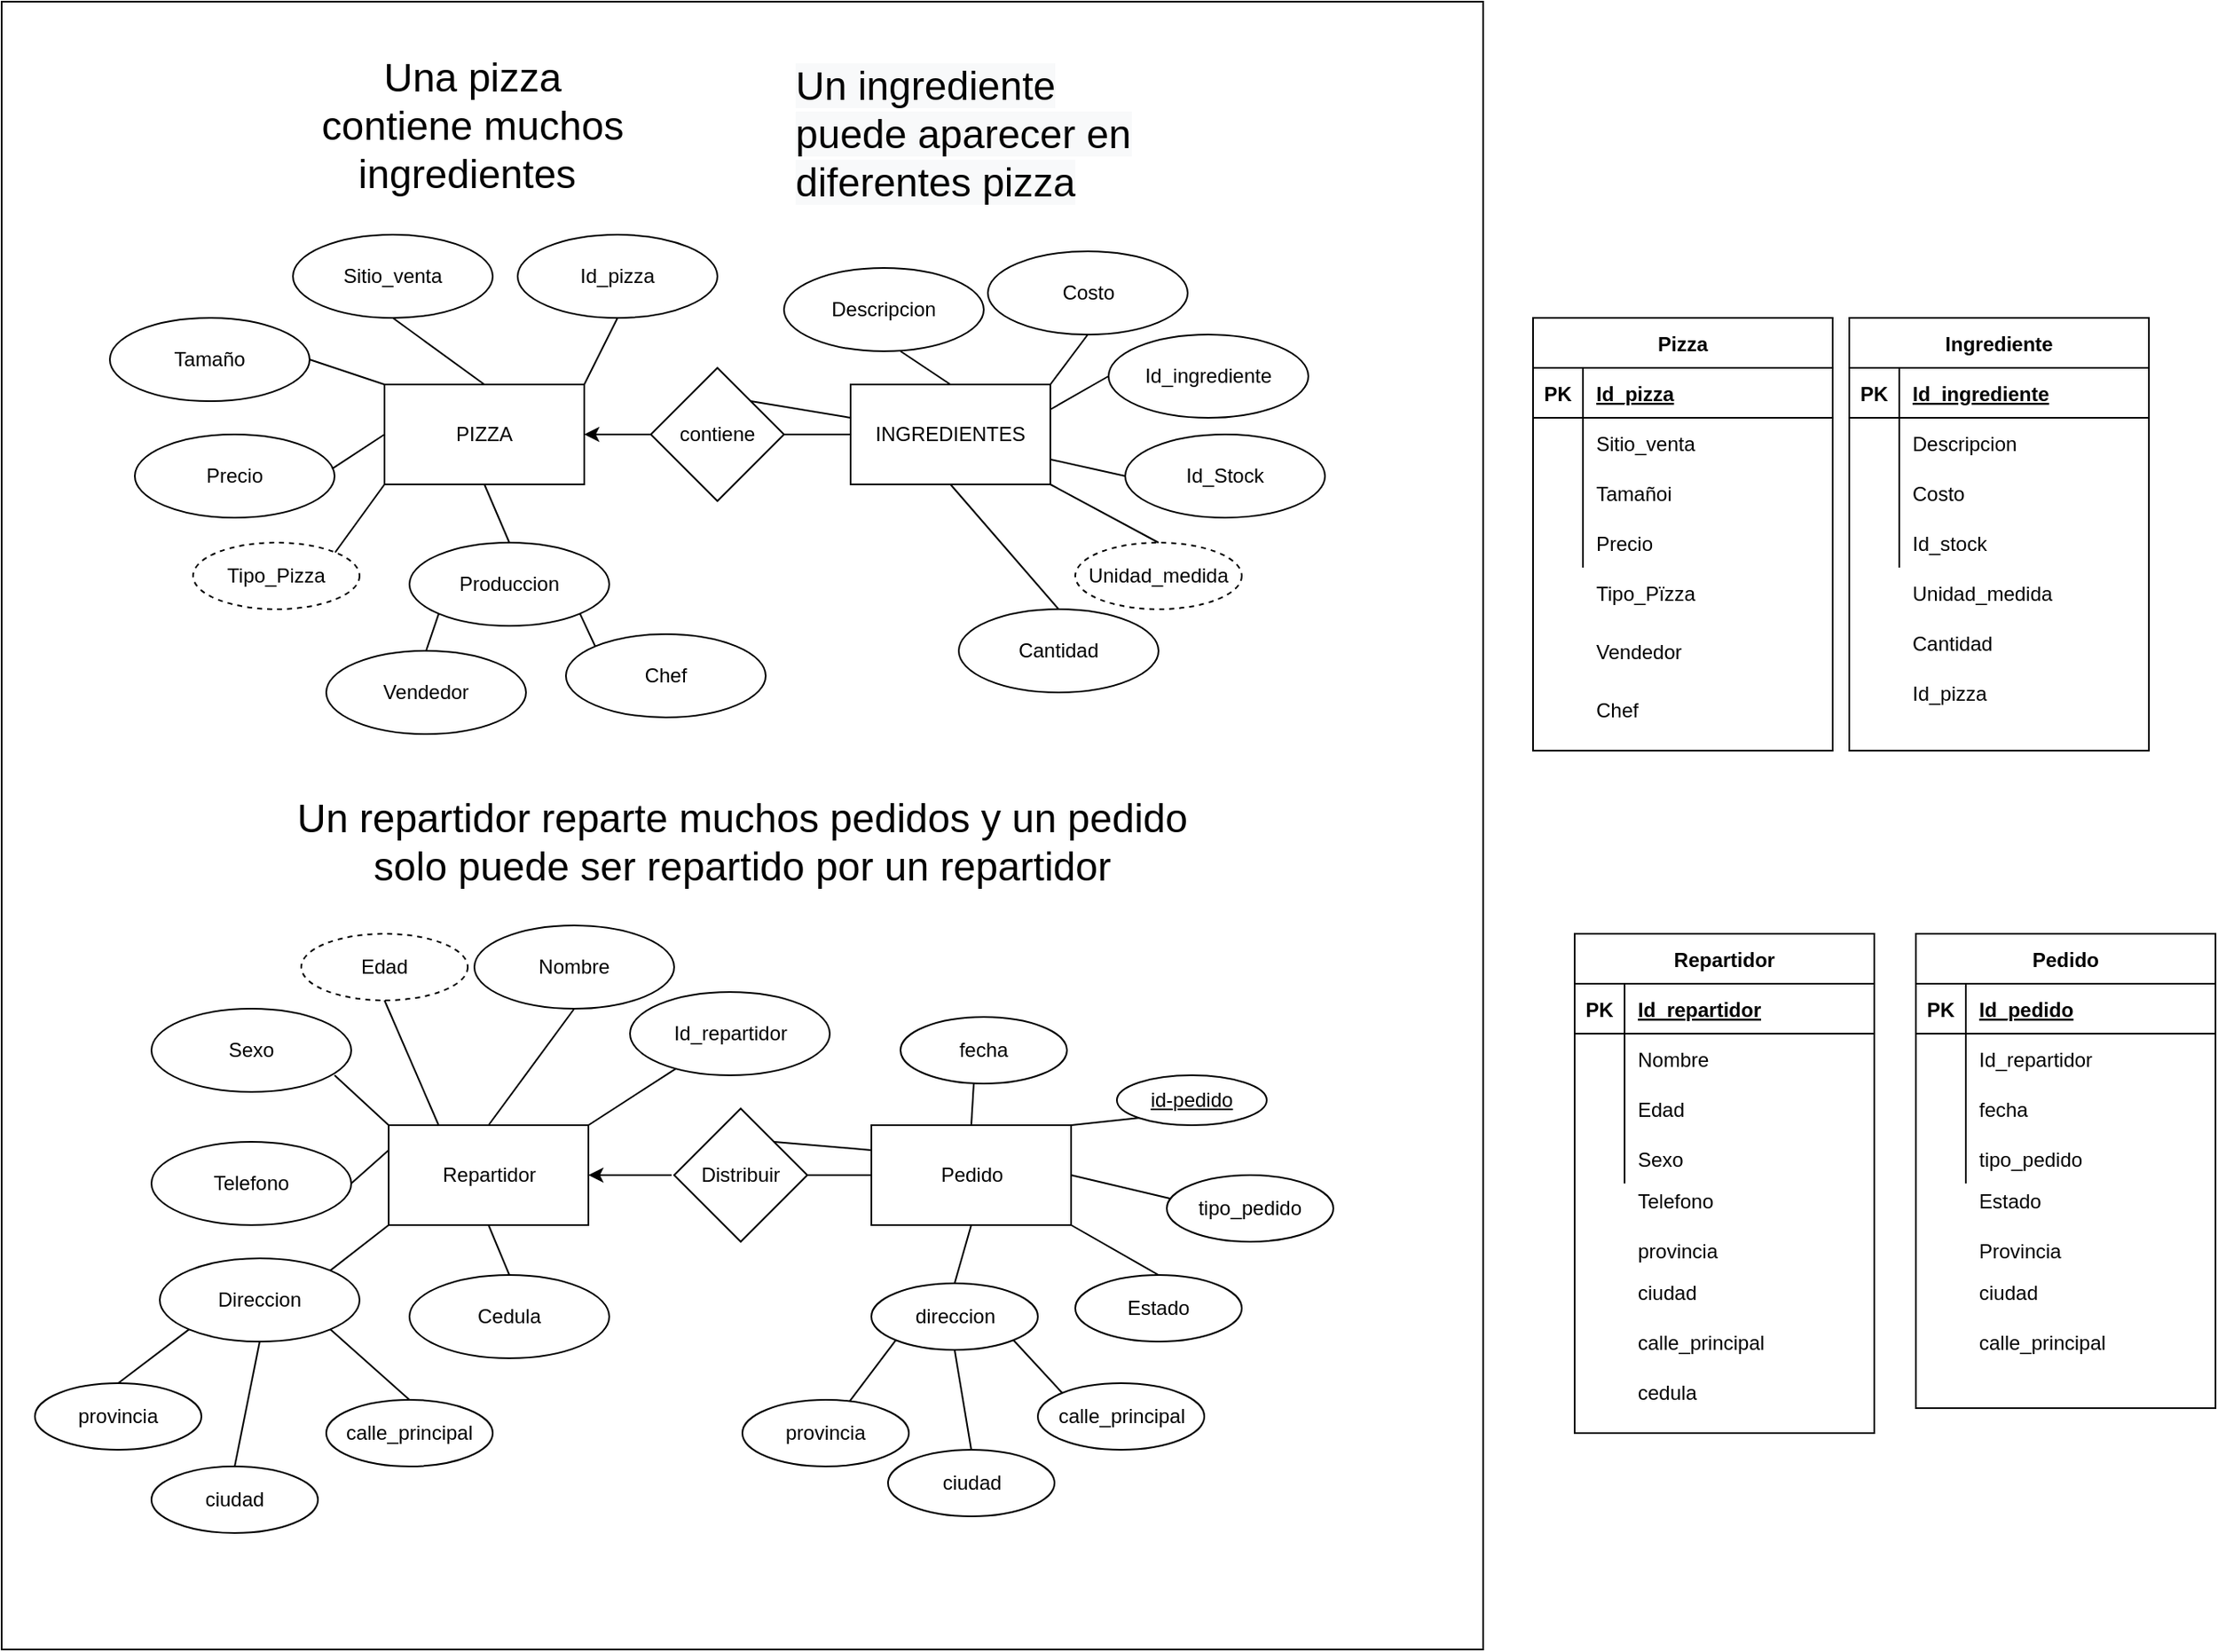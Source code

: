 <mxfile version="14.9.6" type="device" pages="3"><diagram id="q6TDZW4m9TzZCJkQNoR-" name="ejercicio 7/8"><mxGraphModel dx="710" dy="1581" grid="1" gridSize="10" guides="1" tooltips="1" connect="1" arrows="1" fold="1" page="1" pageScale="1" pageWidth="827" pageHeight="1169" math="0" shadow="0"><root><mxCell id="7K6wtM8l6i9NqdBjbhYb-0"/><mxCell id="7K6wtM8l6i9NqdBjbhYb-1" parent="7K6wtM8l6i9NqdBjbhYb-0"/><mxCell id="Z9wV1hqSzr4cArxGcZce-0" value="" style="rounded=0;whiteSpace=wrap;html=1;" parent="7K6wtM8l6i9NqdBjbhYb-1" vertex="1"><mxGeometry x="10" y="-150" width="890" height="990" as="geometry"/></mxCell><mxCell id="yb5oDs3GFzoiqPZPzboa-2" value="&lt;font style=&quot;font-size: 24px&quot;&gt;Una pizza contiene muchos ingredientes&amp;nbsp;&lt;/font&gt;" style="text;html=1;strokeColor=none;fillColor=none;align=center;verticalAlign=middle;whiteSpace=wrap;rounded=0;" parent="7K6wtM8l6i9NqdBjbhYb-1" vertex="1"><mxGeometry x="197.5" y="-120" width="190" height="90" as="geometry"/></mxCell><mxCell id="yb5oDs3GFzoiqPZPzboa-3" value="&lt;font style=&quot;font-size: 24px&quot;&gt;Un repartidor reparte muchos pedidos y un pedido solo puede ser repartido por un repartidor&lt;/font&gt;" style="text;html=1;strokeColor=none;fillColor=none;align=center;verticalAlign=middle;whiteSpace=wrap;rounded=0;" parent="7K6wtM8l6i9NqdBjbhYb-1" vertex="1"><mxGeometry x="170" y="310" width="570" height="90" as="geometry"/></mxCell><mxCell id="yb5oDs3GFzoiqPZPzboa-4" value="PIZZA" style="rounded=0;whiteSpace=wrap;html=1;" parent="7K6wtM8l6i9NqdBjbhYb-1" vertex="1"><mxGeometry x="240" y="80" width="120" height="60" as="geometry"/></mxCell><mxCell id="yb5oDs3GFzoiqPZPzboa-5" value="INGREDIENTES" style="rounded=0;whiteSpace=wrap;html=1;" parent="7K6wtM8l6i9NqdBjbhYb-1" vertex="1"><mxGeometry x="520" y="80" width="120" height="60" as="geometry"/></mxCell><mxCell id="yb5oDs3GFzoiqPZPzboa-6" style="edgeStyle=none;rounded=0;orthogonalLoop=1;jettySize=auto;html=1;" parent="7K6wtM8l6i9NqdBjbhYb-1" target="yb5oDs3GFzoiqPZPzboa-4" edge="1"><mxGeometry relative="1" as="geometry"><mxPoint x="455" y="110.0" as="sourcePoint"/></mxGeometry></mxCell><mxCell id="yb5oDs3GFzoiqPZPzboa-7" value="contiene" style="rhombus;whiteSpace=wrap;html=1;" parent="7K6wtM8l6i9NqdBjbhYb-1" vertex="1"><mxGeometry x="400" y="70" width="80" height="80" as="geometry"/></mxCell><mxCell id="yb5oDs3GFzoiqPZPzboa-8" value="" style="endArrow=none;html=1;exitX=1;exitY=0.5;exitDx=0;exitDy=0;entryX=0;entryY=0.5;entryDx=0;entryDy=0;" parent="7K6wtM8l6i9NqdBjbhYb-1" source="yb5oDs3GFzoiqPZPzboa-7" target="yb5oDs3GFzoiqPZPzboa-5" edge="1"><mxGeometry width="50" height="50" relative="1" as="geometry"><mxPoint x="515" y="140" as="sourcePoint"/><mxPoint x="565" y="90" as="targetPoint"/></mxGeometry></mxCell><mxCell id="yb5oDs3GFzoiqPZPzboa-9" value="Repartidor" style="rounded=0;whiteSpace=wrap;html=1;" parent="7K6wtM8l6i9NqdBjbhYb-1" vertex="1"><mxGeometry x="242.5" y="525" width="120" height="60" as="geometry"/></mxCell><mxCell id="yb5oDs3GFzoiqPZPzboa-10" value="Pedido" style="rounded=0;whiteSpace=wrap;html=1;" parent="7K6wtM8l6i9NqdBjbhYb-1" vertex="1"><mxGeometry x="532.5" y="525" width="120" height="60" as="geometry"/></mxCell><mxCell id="yb5oDs3GFzoiqPZPzboa-11" style="edgeStyle=none;rounded=0;orthogonalLoop=1;jettySize=auto;html=1;entryX=1;entryY=0.5;entryDx=0;entryDy=0;" parent="7K6wtM8l6i9NqdBjbhYb-1" target="yb5oDs3GFzoiqPZPzboa-9" edge="1"><mxGeometry relative="1" as="geometry"><mxPoint x="412.5" y="555" as="sourcePoint"/></mxGeometry></mxCell><mxCell id="yb5oDs3GFzoiqPZPzboa-12" value="" style="endArrow=none;html=1;exitX=1;exitY=0.5;exitDx=0;exitDy=0;entryX=0;entryY=0.5;entryDx=0;entryDy=0;" parent="7K6wtM8l6i9NqdBjbhYb-1" source="yb5oDs3GFzoiqPZPzboa-16" target="yb5oDs3GFzoiqPZPzboa-10" edge="1"><mxGeometry width="50" height="50" relative="1" as="geometry"><mxPoint x="492.5" y="555" as="sourcePoint"/><mxPoint x="577.5" y="365" as="targetPoint"/></mxGeometry></mxCell><mxCell id="yb5oDs3GFzoiqPZPzboa-13" value="" style="endArrow=none;html=1;exitX=1;exitY=0;exitDx=0;exitDy=0;entryX=0;entryY=0.333;entryDx=0;entryDy=0;entryPerimeter=0;" parent="7K6wtM8l6i9NqdBjbhYb-1" source="yb5oDs3GFzoiqPZPzboa-7" target="yb5oDs3GFzoiqPZPzboa-5" edge="1"><mxGeometry width="50" height="50" relative="1" as="geometry"><mxPoint x="475" y="100" as="sourcePoint"/><mxPoint x="570" y="100" as="targetPoint"/></mxGeometry></mxCell><mxCell id="yb5oDs3GFzoiqPZPzboa-14" value="" style="endArrow=none;html=1;entryX=0;entryY=0.25;entryDx=0;entryDy=0;exitX=1;exitY=0;exitDx=0;exitDy=0;" parent="7K6wtM8l6i9NqdBjbhYb-1" source="yb5oDs3GFzoiqPZPzboa-16" target="yb5oDs3GFzoiqPZPzboa-10" edge="1"><mxGeometry width="50" height="50" relative="1" as="geometry"><mxPoint x="487.5" y="545" as="sourcePoint"/><mxPoint x="578" y="545" as="targetPoint"/></mxGeometry></mxCell><mxCell id="yb5oDs3GFzoiqPZPzboa-15" value="&lt;span style=&quot;color: rgb(0 , 0 , 0) ; font-family: &amp;#34;helvetica&amp;#34; ; font-size: 24px ; font-style: normal ; font-weight: 400 ; letter-spacing: normal ; text-align: center ; text-indent: 0px ; text-transform: none ; word-spacing: 0px ; background-color: rgb(248 , 249 , 250) ; display: inline ; float: none&quot;&gt;Un ingrediente puede aparecer en diferentes pizza&lt;/span&gt;" style="text;whiteSpace=wrap;html=1;" parent="7K6wtM8l6i9NqdBjbhYb-1" vertex="1"><mxGeometry x="485" y="-120" width="230" height="50" as="geometry"/></mxCell><mxCell id="yb5oDs3GFzoiqPZPzboa-16" value="Distribuir" style="rhombus;whiteSpace=wrap;html=1;" parent="7K6wtM8l6i9NqdBjbhYb-1" vertex="1"><mxGeometry x="414" y="515" width="80" height="80" as="geometry"/></mxCell><mxCell id="yb5oDs3GFzoiqPZPzboa-17" value="Precio" style="ellipse;whiteSpace=wrap;html=1;" parent="7K6wtM8l6i9NqdBjbhYb-1" vertex="1"><mxGeometry x="90" y="110" width="120" height="50" as="geometry"/></mxCell><mxCell id="yb5oDs3GFzoiqPZPzboa-18" value="Tamaño" style="ellipse;whiteSpace=wrap;html=1;" parent="7K6wtM8l6i9NqdBjbhYb-1" vertex="1"><mxGeometry x="75" y="40" width="120" height="50" as="geometry"/></mxCell><mxCell id="ZsGr7AyfPg_QBQqKZ6JX-1" value="Costo" style="ellipse;whiteSpace=wrap;html=1;" parent="7K6wtM8l6i9NqdBjbhYb-1" vertex="1"><mxGeometry x="602.5" width="120" height="50" as="geometry"/></mxCell><mxCell id="ZsGr7AyfPg_QBQqKZ6JX-2" value="Cantidad" style="ellipse;whiteSpace=wrap;html=1;" parent="7K6wtM8l6i9NqdBjbhYb-1" vertex="1"><mxGeometry x="585" y="215" width="120" height="50" as="geometry"/></mxCell><mxCell id="lWEchoE5Zbd3QzndcRZM-0" value="calle_principal" style="ellipse;whiteSpace=wrap;html=1;align=center;" parent="7K6wtM8l6i9NqdBjbhYb-1" vertex="1"><mxGeometry x="632.5" y="680" width="100" height="40" as="geometry"/></mxCell><mxCell id="lWEchoE5Zbd3QzndcRZM-1" value="fecha" style="ellipse;whiteSpace=wrap;html=1;align=center;" parent="7K6wtM8l6i9NqdBjbhYb-1" vertex="1"><mxGeometry x="550" y="460" width="100" height="40" as="geometry"/></mxCell><mxCell id="lWEchoE5Zbd3QzndcRZM-2" value="&lt;u&gt;id-pedido&lt;/u&gt;" style="ellipse;whiteSpace=wrap;html=1;" parent="7K6wtM8l6i9NqdBjbhYb-1" vertex="1"><mxGeometry x="680" y="495" width="90" height="30" as="geometry"/></mxCell><mxCell id="lWEchoE5Zbd3QzndcRZM-4" value="direccion" style="ellipse;whiteSpace=wrap;html=1;align=center;" parent="7K6wtM8l6i9NqdBjbhYb-1" vertex="1"><mxGeometry x="532.5" y="620" width="100" height="40" as="geometry"/></mxCell><mxCell id="lWEchoE5Zbd3QzndcRZM-5" value="ciudad" style="ellipse;whiteSpace=wrap;html=1;align=center;" parent="7K6wtM8l6i9NqdBjbhYb-1" vertex="1"><mxGeometry x="542.5" y="720" width="100" height="40" as="geometry"/></mxCell><mxCell id="lWEchoE5Zbd3QzndcRZM-7" value="provincia" style="ellipse;whiteSpace=wrap;html=1;align=center;" parent="7K6wtM8l6i9NqdBjbhYb-1" vertex="1"><mxGeometry x="455" y="690" width="100" height="40" as="geometry"/></mxCell><mxCell id="0cjS6hJa1avjM3GkIXhd-0" value="" style="endArrow=none;html=1;exitX=0.5;exitY=0;exitDx=0;exitDy=0;" parent="7K6wtM8l6i9NqdBjbhYb-1" source="yb5oDs3GFzoiqPZPzboa-10" edge="1"><mxGeometry width="50" height="50" relative="1" as="geometry"><mxPoint x="345" y="750" as="sourcePoint"/><mxPoint x="594" y="500" as="targetPoint"/></mxGeometry></mxCell><mxCell id="0cjS6hJa1avjM3GkIXhd-1" value="" style="endArrow=none;html=1;exitX=1;exitY=0;exitDx=0;exitDy=0;entryX=0;entryY=1;entryDx=0;entryDy=0;" parent="7K6wtM8l6i9NqdBjbhYb-1" source="yb5oDs3GFzoiqPZPzboa-10" target="lWEchoE5Zbd3QzndcRZM-2" edge="1"><mxGeometry width="50" height="50" relative="1" as="geometry"><mxPoint x="602.5" y="535" as="sourcePoint"/><mxPoint x="604" y="513" as="targetPoint"/></mxGeometry></mxCell><mxCell id="0cjS6hJa1avjM3GkIXhd-2" value="" style="endArrow=none;html=1;exitX=1;exitY=0.5;exitDx=0;exitDy=0;entryX=0;entryY=0;entryDx=0;entryDy=0;" parent="7K6wtM8l6i9NqdBjbhYb-1" source="yb5oDs3GFzoiqPZPzboa-10" edge="1"><mxGeometry width="50" height="50" relative="1" as="geometry"><mxPoint x="612.5" y="545" as="sourcePoint"/><mxPoint x="719.645" y="570.858" as="targetPoint"/></mxGeometry></mxCell><mxCell id="0cjS6hJa1avjM3GkIXhd-3" value="" style="endArrow=none;html=1;exitX=1;exitY=1;exitDx=0;exitDy=0;entryX=0.5;entryY=0;entryDx=0;entryDy=0;" parent="7K6wtM8l6i9NqdBjbhYb-1" source="yb5oDs3GFzoiqPZPzboa-10" target="aux5wixpHqdZpqwzomDi-68" edge="1"><mxGeometry width="50" height="50" relative="1" as="geometry"><mxPoint x="622.5" y="555" as="sourcePoint"/><mxPoint x="682.6" y="620.96" as="targetPoint"/></mxGeometry></mxCell><mxCell id="0cjS6hJa1avjM3GkIXhd-4" value="" style="endArrow=none;html=1;exitX=0.5;exitY=1;exitDx=0;exitDy=0;entryX=0.5;entryY=0;entryDx=0;entryDy=0;" parent="7K6wtM8l6i9NqdBjbhYb-1" source="yb5oDs3GFzoiqPZPzboa-10" target="lWEchoE5Zbd3QzndcRZM-4" edge="1"><mxGeometry width="50" height="50" relative="1" as="geometry"><mxPoint x="632.5" y="565" as="sourcePoint"/><mxPoint x="634" y="543" as="targetPoint"/></mxGeometry></mxCell><mxCell id="0cjS6hJa1avjM3GkIXhd-5" value="" style="endArrow=none;html=1;entryX=0;entryY=1;entryDx=0;entryDy=0;" parent="7K6wtM8l6i9NqdBjbhYb-1" source="lWEchoE5Zbd3QzndcRZM-7" target="lWEchoE5Zbd3QzndcRZM-4" edge="1"><mxGeometry width="50" height="50" relative="1" as="geometry"><mxPoint x="602.5" y="595" as="sourcePoint"/><mxPoint x="592.5" y="630" as="targetPoint"/></mxGeometry></mxCell><mxCell id="0cjS6hJa1avjM3GkIXhd-6" value="" style="endArrow=none;html=1;exitX=0.5;exitY=0;exitDx=0;exitDy=0;entryX=0.5;entryY=1;entryDx=0;entryDy=0;" parent="7K6wtM8l6i9NqdBjbhYb-1" source="lWEchoE5Zbd3QzndcRZM-5" target="lWEchoE5Zbd3QzndcRZM-4" edge="1"><mxGeometry width="50" height="50" relative="1" as="geometry"><mxPoint x="612.5" y="605" as="sourcePoint"/><mxPoint x="602.5" y="640" as="targetPoint"/></mxGeometry></mxCell><mxCell id="0cjS6hJa1avjM3GkIXhd-7" value="" style="endArrow=none;html=1;exitX=0;exitY=0;exitDx=0;exitDy=0;entryX=1;entryY=1;entryDx=0;entryDy=0;" parent="7K6wtM8l6i9NqdBjbhYb-1" source="lWEchoE5Zbd3QzndcRZM-0" target="lWEchoE5Zbd3QzndcRZM-4" edge="1"><mxGeometry width="50" height="50" relative="1" as="geometry"><mxPoint x="622.5" y="615" as="sourcePoint"/><mxPoint x="612.5" y="650" as="targetPoint"/></mxGeometry></mxCell><mxCell id="m3XPFopbJ_rXUYaICweo-0" value="Sitio_venta" style="ellipse;whiteSpace=wrap;html=1;" parent="7K6wtM8l6i9NqdBjbhYb-1" vertex="1"><mxGeometry x="185" y="-10" width="120" height="50" as="geometry"/></mxCell><mxCell id="m3XPFopbJ_rXUYaICweo-1" value="Id_ingrediente" style="ellipse;whiteSpace=wrap;html=1;" parent="7K6wtM8l6i9NqdBjbhYb-1" vertex="1"><mxGeometry x="675" y="50" width="120" height="50" as="geometry"/></mxCell><mxCell id="m3XPFopbJ_rXUYaICweo-2" value="Produccion" style="ellipse;whiteSpace=wrap;html=1;" parent="7K6wtM8l6i9NqdBjbhYb-1" vertex="1"><mxGeometry x="255" y="175" width="120" height="50" as="geometry"/></mxCell><mxCell id="m3XPFopbJ_rXUYaICweo-3" value="Vendedor" style="ellipse;whiteSpace=wrap;html=1;" parent="7K6wtM8l6i9NqdBjbhYb-1" vertex="1"><mxGeometry x="205" y="240" width="120" height="50" as="geometry"/></mxCell><mxCell id="m3XPFopbJ_rXUYaICweo-4" value="Chef" style="ellipse;whiteSpace=wrap;html=1;" parent="7K6wtM8l6i9NqdBjbhYb-1" vertex="1"><mxGeometry x="349" y="230" width="120" height="50" as="geometry"/></mxCell><mxCell id="VyN8xx8pr5xzWsY1LLHF-0" value="Tipo_Pizza" style="ellipse;whiteSpace=wrap;html=1;align=center;dashed=1;" parent="7K6wtM8l6i9NqdBjbhYb-1" vertex="1"><mxGeometry x="125" y="175" width="100" height="40" as="geometry"/></mxCell><mxCell id="QO9DLhaO8ArG1-FyUsbr-2" value="" style="endArrow=none;html=1;entryX=0;entryY=0;entryDx=0;entryDy=0;exitX=1;exitY=0.5;exitDx=0;exitDy=0;" parent="7K6wtM8l6i9NqdBjbhYb-1" source="yb5oDs3GFzoiqPZPzboa-18" target="yb5oDs3GFzoiqPZPzboa-4" edge="1"><mxGeometry width="50" height="50" relative="1" as="geometry"><mxPoint x="269.88" y="60.7" as="sourcePoint"/><mxPoint x="305.8" y="87" as="targetPoint"/></mxGeometry></mxCell><mxCell id="QO9DLhaO8ArG1-FyUsbr-3" value="" style="endArrow=none;html=1;entryX=0;entryY=0.5;entryDx=0;entryDy=0;exitX=0.987;exitY=0.414;exitDx=0;exitDy=0;exitPerimeter=0;" parent="7K6wtM8l6i9NqdBjbhYb-1" source="yb5oDs3GFzoiqPZPzboa-17" target="yb5oDs3GFzoiqPZPzboa-4" edge="1"><mxGeometry width="50" height="50" relative="1" as="geometry"><mxPoint x="279.88" y="70.7" as="sourcePoint"/><mxPoint x="315.8" y="97" as="targetPoint"/></mxGeometry></mxCell><mxCell id="QO9DLhaO8ArG1-FyUsbr-4" value="" style="endArrow=none;html=1;entryX=1;entryY=0;entryDx=0;entryDy=0;exitX=0;exitY=1;exitDx=0;exitDy=0;" parent="7K6wtM8l6i9NqdBjbhYb-1" source="yb5oDs3GFzoiqPZPzboa-4" target="VyN8xx8pr5xzWsY1LLHF-0" edge="1"><mxGeometry width="50" height="50" relative="1" as="geometry"><mxPoint x="289.88" y="80.7" as="sourcePoint"/><mxPoint x="325.8" y="107" as="targetPoint"/></mxGeometry></mxCell><mxCell id="QO9DLhaO8ArG1-FyUsbr-5" value="" style="endArrow=none;html=1;entryX=0.5;entryY=0;entryDx=0;entryDy=0;exitX=0.5;exitY=1;exitDx=0;exitDy=0;" parent="7K6wtM8l6i9NqdBjbhYb-1" source="yb5oDs3GFzoiqPZPzboa-4" target="m3XPFopbJ_rXUYaICweo-2" edge="1"><mxGeometry width="50" height="50" relative="1" as="geometry"><mxPoint x="299.88" y="90.7" as="sourcePoint"/><mxPoint x="335.8" y="117" as="targetPoint"/></mxGeometry></mxCell><mxCell id="QO9DLhaO8ArG1-FyUsbr-6" value="" style="endArrow=none;html=1;entryX=0;entryY=0;entryDx=0;entryDy=0;exitX=1;exitY=1;exitDx=0;exitDy=0;" parent="7K6wtM8l6i9NqdBjbhYb-1" source="m3XPFopbJ_rXUYaICweo-2" target="m3XPFopbJ_rXUYaICweo-4" edge="1"><mxGeometry width="50" height="50" relative="1" as="geometry"><mxPoint x="309.88" y="100.7" as="sourcePoint"/><mxPoint x="345.8" y="127" as="targetPoint"/></mxGeometry></mxCell><mxCell id="QO9DLhaO8ArG1-FyUsbr-7" value="" style="endArrow=none;html=1;entryX=0.5;entryY=0;entryDx=0;entryDy=0;exitX=0;exitY=1;exitDx=0;exitDy=0;" parent="7K6wtM8l6i9NqdBjbhYb-1" source="m3XPFopbJ_rXUYaICweo-2" target="m3XPFopbJ_rXUYaICweo-3" edge="1"><mxGeometry width="50" height="50" relative="1" as="geometry"><mxPoint x="319.88" y="110.7" as="sourcePoint"/><mxPoint x="355.8" y="137" as="targetPoint"/></mxGeometry></mxCell><mxCell id="QO9DLhaO8ArG1-FyUsbr-8" value="Unidad_medida" style="ellipse;whiteSpace=wrap;html=1;align=center;dashed=1;" parent="7K6wtM8l6i9NqdBjbhYb-1" vertex="1"><mxGeometry x="655" y="175" width="100" height="40" as="geometry"/></mxCell><mxCell id="Ic2NwQ0R0IrgL9oBTWYV-0" value="" style="endArrow=none;html=1;entryX=0.5;entryY=1;entryDx=0;entryDy=0;exitX=0.5;exitY=0;exitDx=0;exitDy=0;" parent="7K6wtM8l6i9NqdBjbhYb-1" source="yb5oDs3GFzoiqPZPzboa-5" edge="1"><mxGeometry width="50" height="50" relative="1" as="geometry"><mxPoint x="465" y="110" as="sourcePoint"/><mxPoint x="550" y="60" as="targetPoint"/></mxGeometry></mxCell><mxCell id="Ic2NwQ0R0IrgL9oBTWYV-1" value="" style="endArrow=none;html=1;entryX=0.5;entryY=1;entryDx=0;entryDy=0;exitX=0.5;exitY=0;exitDx=0;exitDy=0;" parent="7K6wtM8l6i9NqdBjbhYb-1" source="ZsGr7AyfPg_QBQqKZ6JX-2" target="yb5oDs3GFzoiqPZPzboa-5" edge="1"><mxGeometry width="50" height="50" relative="1" as="geometry"><mxPoint x="590" y="90" as="sourcePoint"/><mxPoint x="560" y="70" as="targetPoint"/></mxGeometry></mxCell><mxCell id="PJv0mCFH7uloVpMPdGwe-0" value="Descripcion" style="ellipse;whiteSpace=wrap;html=1;" parent="7K6wtM8l6i9NqdBjbhYb-1" vertex="1"><mxGeometry x="480" y="10" width="120" height="50" as="geometry"/></mxCell><mxCell id="PJv0mCFH7uloVpMPdGwe-1" value="Id_Stock" style="ellipse;whiteSpace=wrap;html=1;" parent="7K6wtM8l6i9NqdBjbhYb-1" vertex="1"><mxGeometry x="685" y="110" width="120" height="50" as="geometry"/></mxCell><mxCell id="PJv0mCFH7uloVpMPdGwe-3" value="" style="endArrow=none;html=1;entryX=0.5;entryY=1;entryDx=0;entryDy=0;exitX=1;exitY=0;exitDx=0;exitDy=0;" parent="7K6wtM8l6i9NqdBjbhYb-1" source="yb5oDs3GFzoiqPZPzboa-5" target="ZsGr7AyfPg_QBQqKZ6JX-1" edge="1"><mxGeometry width="50" height="50" relative="1" as="geometry"><mxPoint x="590" y="90" as="sourcePoint"/><mxPoint x="560" y="70" as="targetPoint"/></mxGeometry></mxCell><mxCell id="PJv0mCFH7uloVpMPdGwe-4" value="" style="endArrow=none;html=1;entryX=0;entryY=0.5;entryDx=0;entryDy=0;exitX=1;exitY=0.25;exitDx=0;exitDy=0;" parent="7K6wtM8l6i9NqdBjbhYb-1" source="yb5oDs3GFzoiqPZPzboa-5" target="m3XPFopbJ_rXUYaICweo-1" edge="1"><mxGeometry width="50" height="50" relative="1" as="geometry"><mxPoint x="600" y="100" as="sourcePoint"/><mxPoint x="570" y="80" as="targetPoint"/></mxGeometry></mxCell><mxCell id="PJv0mCFH7uloVpMPdGwe-5" value="" style="endArrow=none;html=1;entryX=0;entryY=0.5;entryDx=0;entryDy=0;exitX=1;exitY=0.75;exitDx=0;exitDy=0;" parent="7K6wtM8l6i9NqdBjbhYb-1" source="yb5oDs3GFzoiqPZPzboa-5" target="PJv0mCFH7uloVpMPdGwe-1" edge="1"><mxGeometry width="50" height="50" relative="1" as="geometry"><mxPoint x="610" y="110" as="sourcePoint"/><mxPoint x="580" y="90" as="targetPoint"/></mxGeometry></mxCell><mxCell id="PJv0mCFH7uloVpMPdGwe-6" value="" style="endArrow=none;html=1;entryX=0.5;entryY=0;entryDx=0;entryDy=0;exitX=1;exitY=1;exitDx=0;exitDy=0;" parent="7K6wtM8l6i9NqdBjbhYb-1" source="yb5oDs3GFzoiqPZPzboa-5" target="QO9DLhaO8ArG1-FyUsbr-8" edge="1"><mxGeometry width="50" height="50" relative="1" as="geometry"><mxPoint x="620" y="120" as="sourcePoint"/><mxPoint x="590" y="100" as="targetPoint"/></mxGeometry></mxCell><mxCell id="PJv0mCFH7uloVpMPdGwe-7" value="Nombre" style="ellipse;whiteSpace=wrap;html=1;" parent="7K6wtM8l6i9NqdBjbhYb-1" vertex="1"><mxGeometry x="294" y="405" width="120" height="50" as="geometry"/></mxCell><mxCell id="PJv0mCFH7uloVpMPdGwe-8" value="Telefono" style="ellipse;whiteSpace=wrap;html=1;" parent="7K6wtM8l6i9NqdBjbhYb-1" vertex="1"><mxGeometry x="100" y="535" width="120" height="50" as="geometry"/></mxCell><mxCell id="PJv0mCFH7uloVpMPdGwe-9" value="Direccion" style="ellipse;whiteSpace=wrap;html=1;" parent="7K6wtM8l6i9NqdBjbhYb-1" vertex="1"><mxGeometry x="105" y="605" width="120" height="50" as="geometry"/></mxCell><mxCell id="PJv0mCFH7uloVpMPdGwe-10" value="Cedula" style="ellipse;whiteSpace=wrap;html=1;" parent="7K6wtM8l6i9NqdBjbhYb-1" vertex="1"><mxGeometry x="255" y="615" width="120" height="50" as="geometry"/></mxCell><mxCell id="PJv0mCFH7uloVpMPdGwe-11" value="" style="endArrow=none;html=1;exitX=0.5;exitY=1;exitDx=0;exitDy=0;entryX=0.5;entryY=0;entryDx=0;entryDy=0;" parent="7K6wtM8l6i9NqdBjbhYb-1" source="PJv0mCFH7uloVpMPdGwe-7" target="yb5oDs3GFzoiqPZPzboa-9" edge="1"><mxGeometry width="50" height="50" relative="1" as="geometry"><mxPoint x="660" y="430" as="sourcePoint"/><mxPoint x="710" y="380" as="targetPoint"/></mxGeometry></mxCell><mxCell id="PJv0mCFH7uloVpMPdGwe-12" value="" style="endArrow=none;html=1;exitX=1;exitY=0.5;exitDx=0;exitDy=0;entryX=0;entryY=0.25;entryDx=0;entryDy=0;" parent="7K6wtM8l6i9NqdBjbhYb-1" source="PJv0mCFH7uloVpMPdGwe-8" target="yb5oDs3GFzoiqPZPzboa-9" edge="1"><mxGeometry width="50" height="50" relative="1" as="geometry"><mxPoint x="312.5" y="505" as="sourcePoint"/><mxPoint x="312.5" y="535" as="targetPoint"/></mxGeometry></mxCell><mxCell id="PJv0mCFH7uloVpMPdGwe-13" value="" style="endArrow=none;html=1;exitX=1;exitY=0;exitDx=0;exitDy=0;entryX=0;entryY=1;entryDx=0;entryDy=0;" parent="7K6wtM8l6i9NqdBjbhYb-1" source="PJv0mCFH7uloVpMPdGwe-9" target="yb5oDs3GFzoiqPZPzboa-9" edge="1"><mxGeometry width="50" height="50" relative="1" as="geometry"><mxPoint x="322.5" y="515" as="sourcePoint"/><mxPoint x="322.5" y="545" as="targetPoint"/></mxGeometry></mxCell><mxCell id="PJv0mCFH7uloVpMPdGwe-14" value="" style="endArrow=none;html=1;exitX=0.5;exitY=0;exitDx=0;exitDy=0;entryX=0.5;entryY=1;entryDx=0;entryDy=0;" parent="7K6wtM8l6i9NqdBjbhYb-1" source="PJv0mCFH7uloVpMPdGwe-10" target="yb5oDs3GFzoiqPZPzboa-9" edge="1"><mxGeometry width="50" height="50" relative="1" as="geometry"><mxPoint x="332.5" y="525" as="sourcePoint"/><mxPoint x="332.5" y="555" as="targetPoint"/></mxGeometry></mxCell><mxCell id="X145A3pQPD2QewCedd5r-0" value="" style="endArrow=none;html=1;exitX=1;exitY=0.5;exitDx=0;exitDy=0;entryX=0;entryY=0;entryDx=0;entryDy=0;" parent="7K6wtM8l6i9NqdBjbhYb-1" target="yb5oDs3GFzoiqPZPzboa-9" edge="1"><mxGeometry width="50" height="50" relative="1" as="geometry"><mxPoint x="210" y="495" as="sourcePoint"/><mxPoint x="312.5" y="535" as="targetPoint"/></mxGeometry></mxCell><mxCell id="-TGGKCYNdO8wJZLBhdKp-0" value="ciudad" style="ellipse;whiteSpace=wrap;html=1;align=center;" parent="7K6wtM8l6i9NqdBjbhYb-1" vertex="1"><mxGeometry x="100" y="730" width="100" height="40" as="geometry"/></mxCell><mxCell id="-TGGKCYNdO8wJZLBhdKp-1" value="calle_principal" style="ellipse;whiteSpace=wrap;html=1;align=center;" parent="7K6wtM8l6i9NqdBjbhYb-1" vertex="1"><mxGeometry x="205" y="690" width="100" height="40" as="geometry"/></mxCell><mxCell id="-TGGKCYNdO8wJZLBhdKp-2" value="provincia" style="ellipse;whiteSpace=wrap;html=1;align=center;" parent="7K6wtM8l6i9NqdBjbhYb-1" vertex="1"><mxGeometry x="30" y="680" width="100" height="40" as="geometry"/></mxCell><mxCell id="-TGGKCYNdO8wJZLBhdKp-3" value="" style="endArrow=none;html=1;exitX=0;exitY=1;exitDx=0;exitDy=0;entryX=0.5;entryY=0;entryDx=0;entryDy=0;" parent="7K6wtM8l6i9NqdBjbhYb-1" source="PJv0mCFH7uloVpMPdGwe-9" target="-TGGKCYNdO8wJZLBhdKp-2" edge="1"><mxGeometry width="50" height="50" relative="1" as="geometry"><mxPoint x="217.573" y="622.384" as="sourcePoint"/><mxPoint x="252.5" y="595" as="targetPoint"/></mxGeometry></mxCell><mxCell id="-TGGKCYNdO8wJZLBhdKp-4" value="" style="endArrow=none;html=1;exitX=0.5;exitY=1;exitDx=0;exitDy=0;entryX=0.5;entryY=0;entryDx=0;entryDy=0;" parent="7K6wtM8l6i9NqdBjbhYb-1" source="PJv0mCFH7uloVpMPdGwe-9" target="-TGGKCYNdO8wJZLBhdKp-0" edge="1"><mxGeometry width="50" height="50" relative="1" as="geometry"><mxPoint x="227.573" y="632.384" as="sourcePoint"/><mxPoint x="262.5" y="605" as="targetPoint"/></mxGeometry></mxCell><mxCell id="-TGGKCYNdO8wJZLBhdKp-5" value="" style="endArrow=none;html=1;exitX=1;exitY=1;exitDx=0;exitDy=0;entryX=0.5;entryY=0;entryDx=0;entryDy=0;" parent="7K6wtM8l6i9NqdBjbhYb-1" source="PJv0mCFH7uloVpMPdGwe-9" target="-TGGKCYNdO8wJZLBhdKp-1" edge="1"><mxGeometry width="50" height="50" relative="1" as="geometry"><mxPoint x="237.573" y="642.384" as="sourcePoint"/><mxPoint x="272.5" y="615" as="targetPoint"/></mxGeometry></mxCell><mxCell id="QgjUEoUVUxNORNePx9SB-0" value="Edad" style="ellipse;whiteSpace=wrap;html=1;align=center;dashed=1;" parent="7K6wtM8l6i9NqdBjbhYb-1" vertex="1"><mxGeometry x="190" y="410" width="100" height="40" as="geometry"/></mxCell><mxCell id="QgjUEoUVUxNORNePx9SB-1" value="" style="endArrow=none;html=1;exitX=0.5;exitY=1;exitDx=0;exitDy=0;entryX=0.25;entryY=0;entryDx=0;entryDy=0;" parent="7K6wtM8l6i9NqdBjbhYb-1" source="QgjUEoUVUxNORNePx9SB-0" target="yb5oDs3GFzoiqPZPzboa-9" edge="1"><mxGeometry width="50" height="50" relative="1" as="geometry"><mxPoint x="425" y="455" as="sourcePoint"/><mxPoint x="337.5" y="475" as="targetPoint"/></mxGeometry></mxCell><mxCell id="aux5wixpHqdZpqwzomDi-14" value="Pizza" style="shape=table;startSize=30;container=1;collapsible=1;childLayout=tableLayout;fixedRows=1;rowLines=0;fontStyle=1;align=center;resizeLast=1;" parent="7K6wtM8l6i9NqdBjbhYb-1" vertex="1"><mxGeometry x="930" y="40" width="180" height="260" as="geometry"/></mxCell><mxCell id="aux5wixpHqdZpqwzomDi-15" value="" style="shape=partialRectangle;collapsible=0;dropTarget=0;pointerEvents=0;fillColor=none;top=0;left=0;bottom=1;right=0;points=[[0,0.5],[1,0.5]];portConstraint=eastwest;" parent="aux5wixpHqdZpqwzomDi-14" vertex="1"><mxGeometry y="30" width="180" height="30" as="geometry"/></mxCell><mxCell id="aux5wixpHqdZpqwzomDi-16" value="PK" style="shape=partialRectangle;connectable=0;fillColor=none;top=0;left=0;bottom=0;right=0;fontStyle=1;overflow=hidden;" parent="aux5wixpHqdZpqwzomDi-15" vertex="1"><mxGeometry width="30" height="30" as="geometry"/></mxCell><mxCell id="aux5wixpHqdZpqwzomDi-17" value="Id_pizza" style="shape=partialRectangle;connectable=0;fillColor=none;top=0;left=0;bottom=0;right=0;align=left;spacingLeft=6;fontStyle=5;overflow=hidden;" parent="aux5wixpHqdZpqwzomDi-15" vertex="1"><mxGeometry x="30" width="150" height="30" as="geometry"/></mxCell><mxCell id="aux5wixpHqdZpqwzomDi-18" value="" style="shape=partialRectangle;collapsible=0;dropTarget=0;pointerEvents=0;fillColor=none;top=0;left=0;bottom=0;right=0;points=[[0,0.5],[1,0.5]];portConstraint=eastwest;" parent="aux5wixpHqdZpqwzomDi-14" vertex="1"><mxGeometry y="60" width="180" height="30" as="geometry"/></mxCell><mxCell id="aux5wixpHqdZpqwzomDi-19" value="" style="shape=partialRectangle;connectable=0;fillColor=none;top=0;left=0;bottom=0;right=0;editable=1;overflow=hidden;" parent="aux5wixpHqdZpqwzomDi-18" vertex="1"><mxGeometry width="30" height="30" as="geometry"/></mxCell><mxCell id="aux5wixpHqdZpqwzomDi-20" value="Sitio_venta   " style="shape=partialRectangle;connectable=0;fillColor=none;top=0;left=0;bottom=0;right=0;align=left;spacingLeft=6;overflow=hidden;" parent="aux5wixpHqdZpqwzomDi-18" vertex="1"><mxGeometry x="30" width="150" height="30" as="geometry"/></mxCell><mxCell id="aux5wixpHqdZpqwzomDi-21" value="" style="shape=partialRectangle;collapsible=0;dropTarget=0;pointerEvents=0;fillColor=none;top=0;left=0;bottom=0;right=0;points=[[0,0.5],[1,0.5]];portConstraint=eastwest;" parent="aux5wixpHqdZpqwzomDi-14" vertex="1"><mxGeometry y="90" width="180" height="30" as="geometry"/></mxCell><mxCell id="aux5wixpHqdZpqwzomDi-22" value="" style="shape=partialRectangle;connectable=0;fillColor=none;top=0;left=0;bottom=0;right=0;editable=1;overflow=hidden;" parent="aux5wixpHqdZpqwzomDi-21" vertex="1"><mxGeometry width="30" height="30" as="geometry"/></mxCell><mxCell id="aux5wixpHqdZpqwzomDi-23" value="Tamañoi" style="shape=partialRectangle;connectable=0;fillColor=none;top=0;left=0;bottom=0;right=0;align=left;spacingLeft=6;overflow=hidden;" parent="aux5wixpHqdZpqwzomDi-21" vertex="1"><mxGeometry x="30" width="150" height="30" as="geometry"/></mxCell><mxCell id="aux5wixpHqdZpqwzomDi-24" value="" style="shape=partialRectangle;collapsible=0;dropTarget=0;pointerEvents=0;fillColor=none;top=0;left=0;bottom=0;right=0;points=[[0,0.5],[1,0.5]];portConstraint=eastwest;" parent="aux5wixpHqdZpqwzomDi-14" vertex="1"><mxGeometry y="120" width="180" height="30" as="geometry"/></mxCell><mxCell id="aux5wixpHqdZpqwzomDi-25" value="" style="shape=partialRectangle;connectable=0;fillColor=none;top=0;left=0;bottom=0;right=0;editable=1;overflow=hidden;" parent="aux5wixpHqdZpqwzomDi-24" vertex="1"><mxGeometry width="30" height="30" as="geometry"/></mxCell><mxCell id="aux5wixpHqdZpqwzomDi-26" value="Precio" style="shape=partialRectangle;connectable=0;fillColor=none;top=0;left=0;bottom=0;right=0;align=left;spacingLeft=6;overflow=hidden;" parent="aux5wixpHqdZpqwzomDi-24" vertex="1"><mxGeometry x="30" width="150" height="30" as="geometry"/></mxCell><mxCell id="aux5wixpHqdZpqwzomDi-27" value="" style="endArrow=none;html=1;entryX=0.5;entryY=0;entryDx=0;entryDy=0;exitX=0.5;exitY=1;exitDx=0;exitDy=0;" parent="7K6wtM8l6i9NqdBjbhYb-1" source="m3XPFopbJ_rXUYaICweo-0" target="yb5oDs3GFzoiqPZPzboa-4" edge="1"><mxGeometry width="50" height="50" relative="1" as="geometry"><mxPoint x="220" y="75" as="sourcePoint"/><mxPoint x="250" y="90" as="targetPoint"/></mxGeometry></mxCell><mxCell id="aux5wixpHqdZpqwzomDi-28" value="Ingrediente" style="shape=table;startSize=30;container=1;collapsible=1;childLayout=tableLayout;fixedRows=1;rowLines=0;fontStyle=1;align=center;resizeLast=1;" parent="7K6wtM8l6i9NqdBjbhYb-1" vertex="1"><mxGeometry x="1120" y="40" width="180" height="260" as="geometry"/></mxCell><mxCell id="aux5wixpHqdZpqwzomDi-29" value="" style="shape=partialRectangle;collapsible=0;dropTarget=0;pointerEvents=0;fillColor=none;top=0;left=0;bottom=1;right=0;points=[[0,0.5],[1,0.5]];portConstraint=eastwest;" parent="aux5wixpHqdZpqwzomDi-28" vertex="1"><mxGeometry y="30" width="180" height="30" as="geometry"/></mxCell><mxCell id="aux5wixpHqdZpqwzomDi-30" value="PK" style="shape=partialRectangle;connectable=0;fillColor=none;top=0;left=0;bottom=0;right=0;fontStyle=1;overflow=hidden;" parent="aux5wixpHqdZpqwzomDi-29" vertex="1"><mxGeometry width="30" height="30" as="geometry"/></mxCell><mxCell id="aux5wixpHqdZpqwzomDi-31" value="Id_ingrediente" style="shape=partialRectangle;connectable=0;fillColor=none;top=0;left=0;bottom=0;right=0;align=left;spacingLeft=6;fontStyle=5;overflow=hidden;" parent="aux5wixpHqdZpqwzomDi-29" vertex="1"><mxGeometry x="30" width="150" height="30" as="geometry"/></mxCell><mxCell id="aux5wixpHqdZpqwzomDi-32" value="" style="shape=partialRectangle;collapsible=0;dropTarget=0;pointerEvents=0;fillColor=none;top=0;left=0;bottom=0;right=0;points=[[0,0.5],[1,0.5]];portConstraint=eastwest;" parent="aux5wixpHqdZpqwzomDi-28" vertex="1"><mxGeometry y="60" width="180" height="30" as="geometry"/></mxCell><mxCell id="aux5wixpHqdZpqwzomDi-33" value="" style="shape=partialRectangle;connectable=0;fillColor=none;top=0;left=0;bottom=0;right=0;editable=1;overflow=hidden;" parent="aux5wixpHqdZpqwzomDi-32" vertex="1"><mxGeometry width="30" height="30" as="geometry"/></mxCell><mxCell id="aux5wixpHqdZpqwzomDi-34" value="Descripcion" style="shape=partialRectangle;connectable=0;fillColor=none;top=0;left=0;bottom=0;right=0;align=left;spacingLeft=6;overflow=hidden;" parent="aux5wixpHqdZpqwzomDi-32" vertex="1"><mxGeometry x="30" width="150" height="30" as="geometry"/></mxCell><mxCell id="aux5wixpHqdZpqwzomDi-35" value="" style="shape=partialRectangle;collapsible=0;dropTarget=0;pointerEvents=0;fillColor=none;top=0;left=0;bottom=0;right=0;points=[[0,0.5],[1,0.5]];portConstraint=eastwest;" parent="aux5wixpHqdZpqwzomDi-28" vertex="1"><mxGeometry y="90" width="180" height="30" as="geometry"/></mxCell><mxCell id="aux5wixpHqdZpqwzomDi-36" value="" style="shape=partialRectangle;connectable=0;fillColor=none;top=0;left=0;bottom=0;right=0;editable=1;overflow=hidden;" parent="aux5wixpHqdZpqwzomDi-35" vertex="1"><mxGeometry width="30" height="30" as="geometry"/></mxCell><mxCell id="aux5wixpHqdZpqwzomDi-37" value="Costo" style="shape=partialRectangle;connectable=0;fillColor=none;top=0;left=0;bottom=0;right=0;align=left;spacingLeft=6;overflow=hidden;" parent="aux5wixpHqdZpqwzomDi-35" vertex="1"><mxGeometry x="30" width="150" height="30" as="geometry"/></mxCell><mxCell id="aux5wixpHqdZpqwzomDi-38" value="" style="shape=partialRectangle;collapsible=0;dropTarget=0;pointerEvents=0;fillColor=none;top=0;left=0;bottom=0;right=0;points=[[0,0.5],[1,0.5]];portConstraint=eastwest;" parent="aux5wixpHqdZpqwzomDi-28" vertex="1"><mxGeometry y="120" width="180" height="30" as="geometry"/></mxCell><mxCell id="aux5wixpHqdZpqwzomDi-39" value="" style="shape=partialRectangle;connectable=0;fillColor=none;top=0;left=0;bottom=0;right=0;editable=1;overflow=hidden;" parent="aux5wixpHqdZpqwzomDi-38" vertex="1"><mxGeometry width="30" height="30" as="geometry"/></mxCell><mxCell id="aux5wixpHqdZpqwzomDi-40" value="Id_stock" style="shape=partialRectangle;connectable=0;fillColor=none;top=0;left=0;bottom=0;right=0;align=left;spacingLeft=6;overflow=hidden;" parent="aux5wixpHqdZpqwzomDi-38" vertex="1"><mxGeometry x="30" width="150" height="30" as="geometry"/></mxCell><mxCell id="aux5wixpHqdZpqwzomDi-41" value="Id_pizza" style="ellipse;whiteSpace=wrap;html=1;" parent="7K6wtM8l6i9NqdBjbhYb-1" vertex="1"><mxGeometry x="320" y="-10" width="120" height="50" as="geometry"/></mxCell><mxCell id="aux5wixpHqdZpqwzomDi-42" value="" style="endArrow=none;html=1;entryX=1;entryY=0;entryDx=0;entryDy=0;exitX=0.5;exitY=1;exitDx=0;exitDy=0;" parent="7K6wtM8l6i9NqdBjbhYb-1" source="aux5wixpHqdZpqwzomDi-41" target="yb5oDs3GFzoiqPZPzboa-4" edge="1"><mxGeometry width="50" height="50" relative="1" as="geometry"><mxPoint x="255" y="50" as="sourcePoint"/><mxPoint x="310" y="90" as="targetPoint"/></mxGeometry></mxCell><mxCell id="aux5wixpHqdZpqwzomDi-44" value="Tipo_Pïzza" style="shape=partialRectangle;connectable=0;fillColor=none;top=0;left=0;bottom=0;right=0;align=left;spacingLeft=6;overflow=hidden;" parent="7K6wtM8l6i9NqdBjbhYb-1" vertex="1"><mxGeometry x="960" y="190" width="150" height="30" as="geometry"/></mxCell><mxCell id="aux5wixpHqdZpqwzomDi-45" value="Vendedor" style="shape=partialRectangle;connectable=0;fillColor=none;top=0;left=0;bottom=0;right=0;align=left;spacingLeft=6;overflow=hidden;" parent="7K6wtM8l6i9NqdBjbhYb-1" vertex="1"><mxGeometry x="960" y="225" width="150" height="30" as="geometry"/></mxCell><mxCell id="aux5wixpHqdZpqwzomDi-47" value="Chef" style="shape=partialRectangle;connectable=0;fillColor=none;top=0;left=0;bottom=0;right=0;align=left;spacingLeft=6;overflow=hidden;" parent="7K6wtM8l6i9NqdBjbhYb-1" vertex="1"><mxGeometry x="960" y="260" width="150" height="30" as="geometry"/></mxCell><mxCell id="aux5wixpHqdZpqwzomDi-51" value="Unidad_medida" style="shape=partialRectangle;connectable=0;fillColor=none;top=0;left=0;bottom=0;right=0;align=left;spacingLeft=6;overflow=hidden;" parent="7K6wtM8l6i9NqdBjbhYb-1" vertex="1"><mxGeometry x="1150" y="190" width="150" height="30" as="geometry"/></mxCell><mxCell id="aux5wixpHqdZpqwzomDi-52" value="Cantidad" style="shape=partialRectangle;connectable=0;fillColor=none;top=0;left=0;bottom=0;right=0;align=left;spacingLeft=6;overflow=hidden;" parent="7K6wtM8l6i9NqdBjbhYb-1" vertex="1"><mxGeometry x="1150" y="220" width="150" height="30" as="geometry"/></mxCell><mxCell id="aux5wixpHqdZpqwzomDi-54" value="Id_pizza" style="shape=partialRectangle;connectable=0;fillColor=none;top=0;left=0;bottom=0;right=0;align=left;spacingLeft=6;overflow=hidden;" parent="7K6wtM8l6i9NqdBjbhYb-1" vertex="1"><mxGeometry x="1150" y="250" width="150" height="30" as="geometry"/></mxCell><mxCell id="aux5wixpHqdZpqwzomDi-55" value="Repartidor" style="shape=table;startSize=30;container=1;collapsible=1;childLayout=tableLayout;fixedRows=1;rowLines=0;fontStyle=1;align=center;resizeLast=1;" parent="7K6wtM8l6i9NqdBjbhYb-1" vertex="1"><mxGeometry x="955" y="410" width="180" height="300" as="geometry"/></mxCell><mxCell id="aux5wixpHqdZpqwzomDi-56" value="" style="shape=partialRectangle;collapsible=0;dropTarget=0;pointerEvents=0;fillColor=none;top=0;left=0;bottom=1;right=0;points=[[0,0.5],[1,0.5]];portConstraint=eastwest;" parent="aux5wixpHqdZpqwzomDi-55" vertex="1"><mxGeometry y="30" width="180" height="30" as="geometry"/></mxCell><mxCell id="aux5wixpHqdZpqwzomDi-57" value="PK" style="shape=partialRectangle;connectable=0;fillColor=none;top=0;left=0;bottom=0;right=0;fontStyle=1;overflow=hidden;" parent="aux5wixpHqdZpqwzomDi-56" vertex="1"><mxGeometry width="30" height="30" as="geometry"/></mxCell><mxCell id="aux5wixpHqdZpqwzomDi-58" value="Id_repartidor" style="shape=partialRectangle;connectable=0;fillColor=none;top=0;left=0;bottom=0;right=0;align=left;spacingLeft=6;fontStyle=5;overflow=hidden;" parent="aux5wixpHqdZpqwzomDi-56" vertex="1"><mxGeometry x="30" width="150" height="30" as="geometry"/></mxCell><mxCell id="aux5wixpHqdZpqwzomDi-59" value="" style="shape=partialRectangle;collapsible=0;dropTarget=0;pointerEvents=0;fillColor=none;top=0;left=0;bottom=0;right=0;points=[[0,0.5],[1,0.5]];portConstraint=eastwest;" parent="aux5wixpHqdZpqwzomDi-55" vertex="1"><mxGeometry y="60" width="180" height="30" as="geometry"/></mxCell><mxCell id="aux5wixpHqdZpqwzomDi-60" value="" style="shape=partialRectangle;connectable=0;fillColor=none;top=0;left=0;bottom=0;right=0;editable=1;overflow=hidden;" parent="aux5wixpHqdZpqwzomDi-59" vertex="1"><mxGeometry width="30" height="30" as="geometry"/></mxCell><mxCell id="aux5wixpHqdZpqwzomDi-61" value="Nombre" style="shape=partialRectangle;connectable=0;fillColor=none;top=0;left=0;bottom=0;right=0;align=left;spacingLeft=6;overflow=hidden;" parent="aux5wixpHqdZpqwzomDi-59" vertex="1"><mxGeometry x="30" width="150" height="30" as="geometry"/></mxCell><mxCell id="aux5wixpHqdZpqwzomDi-62" value="" style="shape=partialRectangle;collapsible=0;dropTarget=0;pointerEvents=0;fillColor=none;top=0;left=0;bottom=0;right=0;points=[[0,0.5],[1,0.5]];portConstraint=eastwest;" parent="aux5wixpHqdZpqwzomDi-55" vertex="1"><mxGeometry y="90" width="180" height="30" as="geometry"/></mxCell><mxCell id="aux5wixpHqdZpqwzomDi-63" value="" style="shape=partialRectangle;connectable=0;fillColor=none;top=0;left=0;bottom=0;right=0;editable=1;overflow=hidden;" parent="aux5wixpHqdZpqwzomDi-62" vertex="1"><mxGeometry width="30" height="30" as="geometry"/></mxCell><mxCell id="aux5wixpHqdZpqwzomDi-64" value="Edad" style="shape=partialRectangle;connectable=0;fillColor=none;top=0;left=0;bottom=0;right=0;align=left;spacingLeft=6;overflow=hidden;" parent="aux5wixpHqdZpqwzomDi-62" vertex="1"><mxGeometry x="30" width="150" height="30" as="geometry"/></mxCell><mxCell id="aux5wixpHqdZpqwzomDi-65" value="" style="shape=partialRectangle;collapsible=0;dropTarget=0;pointerEvents=0;fillColor=none;top=0;left=0;bottom=0;right=0;points=[[0,0.5],[1,0.5]];portConstraint=eastwest;" parent="aux5wixpHqdZpqwzomDi-55" vertex="1"><mxGeometry y="120" width="180" height="30" as="geometry"/></mxCell><mxCell id="aux5wixpHqdZpqwzomDi-66" value="" style="shape=partialRectangle;connectable=0;fillColor=none;top=0;left=0;bottom=0;right=0;editable=1;overflow=hidden;" parent="aux5wixpHqdZpqwzomDi-65" vertex="1"><mxGeometry width="30" height="30" as="geometry"/></mxCell><mxCell id="aux5wixpHqdZpqwzomDi-67" value="Sexo" style="shape=partialRectangle;connectable=0;fillColor=none;top=0;left=0;bottom=0;right=0;align=left;spacingLeft=6;overflow=hidden;" parent="aux5wixpHqdZpqwzomDi-65" vertex="1"><mxGeometry x="30" width="150" height="30" as="geometry"/></mxCell><mxCell id="aux5wixpHqdZpqwzomDi-68" value="Estado" style="ellipse;whiteSpace=wrap;html=1;align=center;" parent="7K6wtM8l6i9NqdBjbhYb-1" vertex="1"><mxGeometry x="655" y="615" width="100" height="40" as="geometry"/></mxCell><mxCell id="aux5wixpHqdZpqwzomDi-69" value="Id_repartidor" style="ellipse;whiteSpace=wrap;html=1;" parent="7K6wtM8l6i9NqdBjbhYb-1" vertex="1"><mxGeometry x="387.5" y="445" width="120" height="50" as="geometry"/></mxCell><mxCell id="aux5wixpHqdZpqwzomDi-70" value="" style="endArrow=none;html=1;entryX=1;entryY=0;entryDx=0;entryDy=0;" parent="7K6wtM8l6i9NqdBjbhYb-1" source="aux5wixpHqdZpqwzomDi-69" target="yb5oDs3GFzoiqPZPzboa-9" edge="1"><mxGeometry width="50" height="50" relative="1" as="geometry"><mxPoint x="364" y="465" as="sourcePoint"/><mxPoint x="312.5" y="535" as="targetPoint"/></mxGeometry></mxCell><mxCell id="aux5wixpHqdZpqwzomDi-71" value="" style="shape=partialRectangle;collapsible=0;dropTarget=0;pointerEvents=0;fillColor=none;top=0;left=0;bottom=0;right=0;points=[[0,0.5],[1,0.5]];portConstraint=eastwest;" parent="7K6wtM8l6i9NqdBjbhYb-1" vertex="1"><mxGeometry x="955" y="555" width="180" height="30" as="geometry"/></mxCell><mxCell id="aux5wixpHqdZpqwzomDi-72" value="" style="shape=partialRectangle;connectable=0;fillColor=none;top=0;left=0;bottom=0;right=0;editable=1;overflow=hidden;" parent="aux5wixpHqdZpqwzomDi-71" vertex="1"><mxGeometry width="30" height="30" as="geometry"/></mxCell><mxCell id="aux5wixpHqdZpqwzomDi-73" value="Telefono" style="shape=partialRectangle;connectable=0;fillColor=none;top=0;left=0;bottom=0;right=0;align=left;spacingLeft=6;overflow=hidden;" parent="aux5wixpHqdZpqwzomDi-71" vertex="1"><mxGeometry x="30" width="150" height="30" as="geometry"/></mxCell><mxCell id="aux5wixpHqdZpqwzomDi-74" value="" style="shape=partialRectangle;collapsible=0;dropTarget=0;pointerEvents=0;fillColor=none;top=0;left=0;bottom=0;right=0;points=[[0,0.5],[1,0.5]];portConstraint=eastwest;" parent="7K6wtM8l6i9NqdBjbhYb-1" vertex="1"><mxGeometry x="955" y="585" width="180" height="30" as="geometry"/></mxCell><mxCell id="aux5wixpHqdZpqwzomDi-75" value="" style="shape=partialRectangle;connectable=0;fillColor=none;top=0;left=0;bottom=0;right=0;editable=1;overflow=hidden;" parent="aux5wixpHqdZpqwzomDi-74" vertex="1"><mxGeometry width="30" height="30" as="geometry"/></mxCell><mxCell id="aux5wixpHqdZpqwzomDi-76" value="provincia" style="shape=partialRectangle;connectable=0;fillColor=none;top=0;left=0;bottom=0;right=0;align=left;spacingLeft=6;overflow=hidden;" parent="aux5wixpHqdZpqwzomDi-74" vertex="1"><mxGeometry x="30" width="150" height="30" as="geometry"/></mxCell><mxCell id="aux5wixpHqdZpqwzomDi-77" value="" style="shape=partialRectangle;collapsible=0;dropTarget=0;pointerEvents=0;fillColor=none;top=0;left=0;bottom=0;right=0;points=[[0,0.5],[1,0.5]];portConstraint=eastwest;" parent="7K6wtM8l6i9NqdBjbhYb-1" vertex="1"><mxGeometry x="955" y="610" width="180" height="30" as="geometry"/></mxCell><mxCell id="aux5wixpHqdZpqwzomDi-78" value="" style="shape=partialRectangle;connectable=0;fillColor=none;top=0;left=0;bottom=0;right=0;editable=1;overflow=hidden;" parent="aux5wixpHqdZpqwzomDi-77" vertex="1"><mxGeometry width="30" height="30" as="geometry"/></mxCell><mxCell id="aux5wixpHqdZpqwzomDi-79" value="ciudad" style="shape=partialRectangle;connectable=0;fillColor=none;top=0;left=0;bottom=0;right=0;align=left;spacingLeft=6;overflow=hidden;" parent="aux5wixpHqdZpqwzomDi-77" vertex="1"><mxGeometry x="30" width="150" height="30" as="geometry"/></mxCell><mxCell id="aux5wixpHqdZpqwzomDi-80" value="Sexo" style="ellipse;whiteSpace=wrap;html=1;" parent="7K6wtM8l6i9NqdBjbhYb-1" vertex="1"><mxGeometry x="100" y="455" width="120" height="50" as="geometry"/></mxCell><mxCell id="aux5wixpHqdZpqwzomDi-81" value="" style="shape=partialRectangle;collapsible=0;dropTarget=0;pointerEvents=0;fillColor=none;top=0;left=0;bottom=0;right=0;points=[[0,0.5],[1,0.5]];portConstraint=eastwest;" parent="7K6wtM8l6i9NqdBjbhYb-1" vertex="1"><mxGeometry x="955" y="640" width="180" height="30" as="geometry"/></mxCell><mxCell id="aux5wixpHqdZpqwzomDi-82" value="" style="shape=partialRectangle;connectable=0;fillColor=none;top=0;left=0;bottom=0;right=0;editable=1;overflow=hidden;" parent="aux5wixpHqdZpqwzomDi-81" vertex="1"><mxGeometry width="30" height="30" as="geometry"/></mxCell><mxCell id="aux5wixpHqdZpqwzomDi-83" value="calle_principal" style="shape=partialRectangle;connectable=0;fillColor=none;top=0;left=0;bottom=0;right=0;align=left;spacingLeft=6;overflow=hidden;" parent="aux5wixpHqdZpqwzomDi-81" vertex="1"><mxGeometry x="30" width="150" height="30" as="geometry"/></mxCell><mxCell id="aux5wixpHqdZpqwzomDi-84" value="cedula" style="shape=partialRectangle;connectable=0;fillColor=none;top=0;left=0;bottom=0;right=0;align=left;spacingLeft=6;overflow=hidden;" parent="7K6wtM8l6i9NqdBjbhYb-1" vertex="1"><mxGeometry x="985" y="670" width="150" height="30" as="geometry"/></mxCell><mxCell id="aux5wixpHqdZpqwzomDi-85" value="Pedido" style="shape=table;startSize=30;container=1;collapsible=1;childLayout=tableLayout;fixedRows=1;rowLines=0;fontStyle=1;align=center;resizeLast=1;" parent="7K6wtM8l6i9NqdBjbhYb-1" vertex="1"><mxGeometry x="1160" y="410" width="180" height="285" as="geometry"/></mxCell><mxCell id="aux5wixpHqdZpqwzomDi-86" value="" style="shape=partialRectangle;collapsible=0;dropTarget=0;pointerEvents=0;fillColor=none;top=0;left=0;bottom=1;right=0;points=[[0,0.5],[1,0.5]];portConstraint=eastwest;" parent="aux5wixpHqdZpqwzomDi-85" vertex="1"><mxGeometry y="30" width="180" height="30" as="geometry"/></mxCell><mxCell id="aux5wixpHqdZpqwzomDi-87" value="PK" style="shape=partialRectangle;connectable=0;fillColor=none;top=0;left=0;bottom=0;right=0;fontStyle=1;overflow=hidden;" parent="aux5wixpHqdZpqwzomDi-86" vertex="1"><mxGeometry width="30" height="30" as="geometry"/></mxCell><mxCell id="aux5wixpHqdZpqwzomDi-88" value="Id_pedido" style="shape=partialRectangle;connectable=0;fillColor=none;top=0;left=0;bottom=0;right=0;align=left;spacingLeft=6;fontStyle=5;overflow=hidden;" parent="aux5wixpHqdZpqwzomDi-86" vertex="1"><mxGeometry x="30" width="150" height="30" as="geometry"/></mxCell><mxCell id="aux5wixpHqdZpqwzomDi-89" value="" style="shape=partialRectangle;collapsible=0;dropTarget=0;pointerEvents=0;fillColor=none;top=0;left=0;bottom=0;right=0;points=[[0,0.5],[1,0.5]];portConstraint=eastwest;" parent="aux5wixpHqdZpqwzomDi-85" vertex="1"><mxGeometry y="60" width="180" height="30" as="geometry"/></mxCell><mxCell id="aux5wixpHqdZpqwzomDi-90" value="" style="shape=partialRectangle;connectable=0;fillColor=none;top=0;left=0;bottom=0;right=0;editable=1;overflow=hidden;" parent="aux5wixpHqdZpqwzomDi-89" vertex="1"><mxGeometry width="30" height="30" as="geometry"/></mxCell><mxCell id="aux5wixpHqdZpqwzomDi-91" value="Id_repartidor" style="shape=partialRectangle;connectable=0;fillColor=none;top=0;left=0;bottom=0;right=0;align=left;spacingLeft=6;overflow=hidden;" parent="aux5wixpHqdZpqwzomDi-89" vertex="1"><mxGeometry x="30" width="150" height="30" as="geometry"/></mxCell><mxCell id="aux5wixpHqdZpqwzomDi-92" value="" style="shape=partialRectangle;collapsible=0;dropTarget=0;pointerEvents=0;fillColor=none;top=0;left=0;bottom=0;right=0;points=[[0,0.5],[1,0.5]];portConstraint=eastwest;" parent="aux5wixpHqdZpqwzomDi-85" vertex="1"><mxGeometry y="90" width="180" height="30" as="geometry"/></mxCell><mxCell id="aux5wixpHqdZpqwzomDi-93" value="" style="shape=partialRectangle;connectable=0;fillColor=none;top=0;left=0;bottom=0;right=0;editable=1;overflow=hidden;" parent="aux5wixpHqdZpqwzomDi-92" vertex="1"><mxGeometry width="30" height="30" as="geometry"/></mxCell><mxCell id="aux5wixpHqdZpqwzomDi-94" value="fecha" style="shape=partialRectangle;connectable=0;fillColor=none;top=0;left=0;bottom=0;right=0;align=left;spacingLeft=6;overflow=hidden;" parent="aux5wixpHqdZpqwzomDi-92" vertex="1"><mxGeometry x="30" width="150" height="30" as="geometry"/></mxCell><mxCell id="aux5wixpHqdZpqwzomDi-95" value="" style="shape=partialRectangle;collapsible=0;dropTarget=0;pointerEvents=0;fillColor=none;top=0;left=0;bottom=0;right=0;points=[[0,0.5],[1,0.5]];portConstraint=eastwest;" parent="aux5wixpHqdZpqwzomDi-85" vertex="1"><mxGeometry y="120" width="180" height="30" as="geometry"/></mxCell><mxCell id="aux5wixpHqdZpqwzomDi-96" value="" style="shape=partialRectangle;connectable=0;fillColor=none;top=0;left=0;bottom=0;right=0;editable=1;overflow=hidden;" parent="aux5wixpHqdZpqwzomDi-95" vertex="1"><mxGeometry width="30" height="30" as="geometry"/></mxCell><mxCell id="aux5wixpHqdZpqwzomDi-97" value="tipo_pedido" style="shape=partialRectangle;connectable=0;fillColor=none;top=0;left=0;bottom=0;right=0;align=left;spacingLeft=6;overflow=hidden;" parent="aux5wixpHqdZpqwzomDi-95" vertex="1"><mxGeometry x="30" width="150" height="30" as="geometry"/></mxCell><mxCell id="aux5wixpHqdZpqwzomDi-98" value="" style="shape=partialRectangle;connectable=0;fillColor=none;top=0;left=0;bottom=0;right=0;align=left;spacingLeft=6;overflow=hidden;" parent="7K6wtM8l6i9NqdBjbhYb-1" vertex="1"><mxGeometry x="985" y="700" width="150" height="30" as="geometry"/></mxCell><mxCell id="aux5wixpHqdZpqwzomDi-99" value="tipo_pedido" style="ellipse;whiteSpace=wrap;html=1;align=center;" parent="7K6wtM8l6i9NqdBjbhYb-1" vertex="1"><mxGeometry x="710" y="555" width="100" height="40" as="geometry"/></mxCell><mxCell id="aux5wixpHqdZpqwzomDi-100" value="" style="shape=partialRectangle;collapsible=0;dropTarget=0;pointerEvents=0;fillColor=none;top=0;left=0;bottom=0;right=0;points=[[0,0.5],[1,0.5]];portConstraint=eastwest;" parent="7K6wtM8l6i9NqdBjbhYb-1" vertex="1"><mxGeometry x="1160" y="555" width="180" height="30" as="geometry"/></mxCell><mxCell id="aux5wixpHqdZpqwzomDi-101" value="" style="shape=partialRectangle;connectable=0;fillColor=none;top=0;left=0;bottom=0;right=0;editable=1;overflow=hidden;" parent="aux5wixpHqdZpqwzomDi-100" vertex="1"><mxGeometry width="30" height="30" as="geometry"/></mxCell><mxCell id="aux5wixpHqdZpqwzomDi-102" value="Estado" style="shape=partialRectangle;connectable=0;fillColor=none;top=0;left=0;bottom=0;right=0;align=left;spacingLeft=6;overflow=hidden;" parent="aux5wixpHqdZpqwzomDi-100" vertex="1"><mxGeometry x="30" width="150" height="30" as="geometry"/></mxCell><mxCell id="aux5wixpHqdZpqwzomDi-103" value="" style="shape=partialRectangle;collapsible=0;dropTarget=0;pointerEvents=0;fillColor=none;top=0;left=0;bottom=0;right=0;points=[[0,0.5],[1,0.5]];portConstraint=eastwest;" parent="7K6wtM8l6i9NqdBjbhYb-1" vertex="1"><mxGeometry x="1160" y="585" width="180" height="30" as="geometry"/></mxCell><mxCell id="aux5wixpHqdZpqwzomDi-104" value="" style="shape=partialRectangle;connectable=0;fillColor=none;top=0;left=0;bottom=0;right=0;editable=1;overflow=hidden;" parent="aux5wixpHqdZpqwzomDi-103" vertex="1"><mxGeometry width="30" height="30" as="geometry"/></mxCell><mxCell id="aux5wixpHqdZpqwzomDi-105" value="Provincia" style="shape=partialRectangle;connectable=0;fillColor=none;top=0;left=0;bottom=0;right=0;align=left;spacingLeft=6;overflow=hidden;" parent="aux5wixpHqdZpqwzomDi-103" vertex="1"><mxGeometry x="30" width="150" height="30" as="geometry"/></mxCell><mxCell id="aux5wixpHqdZpqwzomDi-106" value="" style="shape=partialRectangle;collapsible=0;dropTarget=0;pointerEvents=0;fillColor=none;top=0;left=0;bottom=0;right=0;points=[[0,0.5],[1,0.5]];portConstraint=eastwest;" parent="7K6wtM8l6i9NqdBjbhYb-1" vertex="1"><mxGeometry x="1160" y="610" width="180" height="30" as="geometry"/></mxCell><mxCell id="aux5wixpHqdZpqwzomDi-107" value="" style="shape=partialRectangle;connectable=0;fillColor=none;top=0;left=0;bottom=0;right=0;editable=1;overflow=hidden;" parent="aux5wixpHqdZpqwzomDi-106" vertex="1"><mxGeometry width="30" height="30" as="geometry"/></mxCell><mxCell id="aux5wixpHqdZpqwzomDi-108" value="ciudad" style="shape=partialRectangle;connectable=0;fillColor=none;top=0;left=0;bottom=0;right=0;align=left;spacingLeft=6;overflow=hidden;" parent="aux5wixpHqdZpqwzomDi-106" vertex="1"><mxGeometry x="30" width="150" height="30" as="geometry"/></mxCell><mxCell id="aux5wixpHqdZpqwzomDi-109" value="calle_principal" style="shape=partialRectangle;connectable=0;fillColor=none;top=0;left=0;bottom=0;right=0;align=left;spacingLeft=6;overflow=hidden;" parent="7K6wtM8l6i9NqdBjbhYb-1" vertex="1"><mxGeometry x="1190" y="640" width="150" height="30" as="geometry"/></mxCell></root></mxGraphModel></diagram><diagram id="PSB-Tr8LCu55ZFR8aPYe" name="ejercicio 9/10"><mxGraphModel dx="1679" dy="494" grid="1" gridSize="10" guides="1" tooltips="1" connect="1" arrows="1" fold="1" page="1" pageScale="1" pageWidth="827" pageHeight="1169" math="0" shadow="0"><root><mxCell id="tmyVHfyf0dpNHT6N_ubm-0"/><mxCell id="tmyVHfyf0dpNHT6N_ubm-1" parent="tmyVHfyf0dpNHT6N_ubm-0"/><mxCell id="T9TfS_aWDl1suAr90PZ1-0" value="" style="rounded=0;whiteSpace=wrap;html=1;" parent="tmyVHfyf0dpNHT6N_ubm-1" vertex="1"><mxGeometry x="-130" y="10" width="1090" height="860" as="geometry"/></mxCell><mxCell id="tmyVHfyf0dpNHT6N_ubm-2" value="&lt;font style=&quot;font-size: 24px&quot;&gt;Un pedido es realizado por un único cliente y un cliente puede realizar muchos pedidos&amp;nbsp;&lt;/font&gt;&lt;span style=&quot;color: rgba(0 , 0 , 0 , 0) ; font-family: monospace ; font-size: 0px&quot;&gt;%3CmxGraphModel%3E%3Croot%3E%3CmxCell%20id%3D%220%22%2F%3E%3CmxCell%20id%3D%221%22%20parent%3D%220%22%2F%3E%3CmxCell%20id%3D%222%22%20value%3D%22%26lt%3Bfont%20style%3D%26quot%3Bfont-size%3A%2024px%26quot%3B%26gt%3BUna%20vivienda%20soloi%20puede%20tener%20un%20unico%20propietario%2C%20pero%20un%20propietario%20puede%20tener%20muchas%20viviendas%26lt%3B%2Ffont%26gt%3B%22%20style%3D%22text%3Bhtml%3D1%3BstrokeColor%3Dnone%3BfillColor%3Dnone%3Balign%3Dcenter%3BverticalAlign%3Dmiddle%3BwhiteSpace%3Dwrap%3Brounded%3D0%3B%22%20vertex%3D%221%22%20parent%3D%221%22%3E%3CmxGeometry%20x%3D%2230%22%20y%3D%22630%22%20width%3D%22570%22%20height%3D%2290%22%20as%3D%22geometry%22%2F%3E%3C%2FmxCell%3E%3C%2Froot%3E%3C%2FmxGraphModel%3E&lt;/span&gt;" style="text;html=1;strokeColor=none;fillColor=none;align=center;verticalAlign=middle;whiteSpace=wrap;rounded=0;" parent="tmyVHfyf0dpNHT6N_ubm-1" vertex="1"><mxGeometry x="150" y="20" width="570" height="90" as="geometry"/></mxCell><mxCell id="tmyVHfyf0dpNHT6N_ubm-3" value="&lt;span style=&quot;font-size: 24px&quot;&gt;Una vivienda puede tener un único propietario, pero un propietario puede tener muchas viviendas&lt;/span&gt;" style="text;html=1;strokeColor=none;fillColor=none;align=center;verticalAlign=middle;whiteSpace=wrap;rounded=0;" parent="tmyVHfyf0dpNHT6N_ubm-1" vertex="1"><mxGeometry x="95" y="390" width="570" height="90" as="geometry"/></mxCell><mxCell id="tmyVHfyf0dpNHT6N_ubm-4" value="Pedido" style="rounded=0;whiteSpace=wrap;html=1;" parent="tmyVHfyf0dpNHT6N_ubm-1" vertex="1"><mxGeometry x="230" y="190" width="120" height="60" as="geometry"/></mxCell><mxCell id="tmyVHfyf0dpNHT6N_ubm-5" value="Cliente" style="rounded=0;whiteSpace=wrap;html=1;" parent="tmyVHfyf0dpNHT6N_ubm-1" vertex="1"><mxGeometry x="570" y="190" width="120" height="60" as="geometry"/></mxCell><mxCell id="tmyVHfyf0dpNHT6N_ubm-6" style="edgeStyle=orthogonalEdgeStyle;rounded=0;orthogonalLoop=1;jettySize=auto;html=1;exitX=1;exitY=0.5;exitDx=0;exitDy=0;entryX=0;entryY=0.5;entryDx=0;entryDy=0;" parent="tmyVHfyf0dpNHT6N_ubm-1" source="tmyVHfyf0dpNHT6N_ubm-7" target="tmyVHfyf0dpNHT6N_ubm-5" edge="1"><mxGeometry relative="1" as="geometry"/></mxCell><mxCell id="tmyVHfyf0dpNHT6N_ubm-7" value="realizar" style="rhombus;whiteSpace=wrap;html=1;" parent="tmyVHfyf0dpNHT6N_ubm-1" vertex="1"><mxGeometry x="420" y="180" width="80" height="80" as="geometry"/></mxCell><mxCell id="tmyVHfyf0dpNHT6N_ubm-8" value="" style="endArrow=none;html=1;exitX=1;exitY=0.5;exitDx=0;exitDy=0;" parent="tmyVHfyf0dpNHT6N_ubm-1" edge="1"><mxGeometry width="50" height="50" relative="1" as="geometry"><mxPoint x="350.0" y="219.5" as="sourcePoint"/><mxPoint x="420.0" y="219.79" as="targetPoint"/></mxGeometry></mxCell><mxCell id="tmyVHfyf0dpNHT6N_ubm-9" value="" style="endArrow=none;html=1;exitX=1;exitY=0.25;exitDx=0;exitDy=0;entryX=0;entryY=0;entryDx=0;entryDy=0;" parent="tmyVHfyf0dpNHT6N_ubm-1" source="tmyVHfyf0dpNHT6N_ubm-4" target="tmyVHfyf0dpNHT6N_ubm-7" edge="1"><mxGeometry width="50" height="50" relative="1" as="geometry"><mxPoint x="390" y="230" as="sourcePoint"/><mxPoint x="440" y="180" as="targetPoint"/></mxGeometry></mxCell><mxCell id="tmyVHfyf0dpNHT6N_ubm-10" value="Vivienda" style="rounded=0;whiteSpace=wrap;html=1;" parent="tmyVHfyf0dpNHT6N_ubm-1" vertex="1"><mxGeometry x="190" y="570" width="120" height="60" as="geometry"/></mxCell><mxCell id="tmyVHfyf0dpNHT6N_ubm-11" value="propietario" style="rounded=0;whiteSpace=wrap;html=1;" parent="tmyVHfyf0dpNHT6N_ubm-1" vertex="1"><mxGeometry x="530" y="570" width="120" height="60" as="geometry"/></mxCell><mxCell id="tmyVHfyf0dpNHT6N_ubm-12" style="edgeStyle=orthogonalEdgeStyle;rounded=0;orthogonalLoop=1;jettySize=auto;html=1;exitX=1;exitY=0.5;exitDx=0;exitDy=0;entryX=0;entryY=0.5;entryDx=0;entryDy=0;" parent="tmyVHfyf0dpNHT6N_ubm-1" source="tmyVHfyf0dpNHT6N_ubm-13" target="tmyVHfyf0dpNHT6N_ubm-11" edge="1"><mxGeometry relative="1" as="geometry"/></mxCell><mxCell id="tmyVHfyf0dpNHT6N_ubm-13" value="Tener" style="rhombus;whiteSpace=wrap;html=1;" parent="tmyVHfyf0dpNHT6N_ubm-1" vertex="1"><mxGeometry x="380" y="560" width="80" height="80" as="geometry"/></mxCell><mxCell id="tmyVHfyf0dpNHT6N_ubm-14" value="" style="endArrow=none;html=1;exitX=1;exitY=0.5;exitDx=0;exitDy=0;" parent="tmyVHfyf0dpNHT6N_ubm-1" edge="1"><mxGeometry width="50" height="50" relative="1" as="geometry"><mxPoint x="310.0" y="599.5" as="sourcePoint"/><mxPoint x="380.0" y="599.79" as="targetPoint"/></mxGeometry></mxCell><mxCell id="tmyVHfyf0dpNHT6N_ubm-15" value="" style="endArrow=none;html=1;entryX=0;entryY=0;entryDx=0;entryDy=0;exitX=1;exitY=0.25;exitDx=0;exitDy=0;" parent="tmyVHfyf0dpNHT6N_ubm-1" source="tmyVHfyf0dpNHT6N_ubm-10" target="tmyVHfyf0dpNHT6N_ubm-13" edge="1"><mxGeometry width="50" height="50" relative="1" as="geometry"><mxPoint x="310" y="585" as="sourcePoint"/><mxPoint x="360" y="535" as="targetPoint"/></mxGeometry></mxCell><mxCell id="tmyVHfyf0dpNHT6N_ubm-16" value="&lt;u&gt;id-vivienda&lt;/u&gt;" style="ellipse;whiteSpace=wrap;html=1;" parent="tmyVHfyf0dpNHT6N_ubm-1" vertex="1"><mxGeometry x="90" y="502.5" width="90" height="30" as="geometry"/></mxCell><mxCell id="tmyVHfyf0dpNHT6N_ubm-17" value="habitaciones" style="ellipse;whiteSpace=wrap;html=1;align=center;dashed=1;" parent="tmyVHfyf0dpNHT6N_ubm-1" vertex="1"><mxGeometry x="170" y="672.5" width="120" height="40" as="geometry"/></mxCell><mxCell id="tmyVHfyf0dpNHT6N_ubm-18" value="dimensiones" style="ellipse;whiteSpace=wrap;html=1;align=center;dashed=1;" parent="tmyVHfyf0dpNHT6N_ubm-1" vertex="1"><mxGeometry x="20" y="652.5" width="120" height="40" as="geometry"/></mxCell><mxCell id="tmyVHfyf0dpNHT6N_ubm-19" value="familiares" style="ellipse;shape=doubleEllipse;margin=3;whiteSpace=wrap;html=1;align=center;" parent="tmyVHfyf0dpNHT6N_ubm-1" vertex="1"><mxGeometry x="250" y="487.5" width="100" height="40" as="geometry"/></mxCell><mxCell id="tmyVHfyf0dpNHT6N_ubm-20" value="direccion" style="ellipse;whiteSpace=wrap;html=1;align=center;" parent="tmyVHfyf0dpNHT6N_ubm-1" vertex="1"><mxGeometry x="30" y="562.5" width="100" height="40" as="geometry"/></mxCell><mxCell id="tmyVHfyf0dpNHT6N_ubm-21" value="ciudad" style="ellipse;whiteSpace=wrap;html=1;align=center;" parent="tmyVHfyf0dpNHT6N_ubm-1" vertex="1"><mxGeometry x="-90" y="552.5" width="100" height="40" as="geometry"/></mxCell><mxCell id="tmyVHfyf0dpNHT6N_ubm-22" value="barrio" style="ellipse;whiteSpace=wrap;html=1;align=center;" parent="tmyVHfyf0dpNHT6N_ubm-1" vertex="1"><mxGeometry x="-40" y="497.5" width="100" height="40" as="geometry"/></mxCell><mxCell id="tmyVHfyf0dpNHT6N_ubm-23" value="nro_calle" style="ellipse;whiteSpace=wrap;html=1;align=center;" parent="tmyVHfyf0dpNHT6N_ubm-1" vertex="1"><mxGeometry x="-70" y="612.5" width="100" height="40" as="geometry"/></mxCell><mxCell id="tmyVHfyf0dpNHT6N_ubm-24" value="&lt;u&gt;id-propietario&lt;/u&gt;" style="ellipse;whiteSpace=wrap;html=1;" parent="tmyVHfyf0dpNHT6N_ubm-1" vertex="1"><mxGeometry x="510" y="497.5" width="90" height="30" as="geometry"/></mxCell><mxCell id="tmyVHfyf0dpNHT6N_ubm-25" value="nro_celular" style="ellipse;shape=doubleEllipse;margin=3;whiteSpace=wrap;html=1;align=center;" parent="tmyVHfyf0dpNHT6N_ubm-1" vertex="1"><mxGeometry x="640" y="487.5" width="100" height="40" as="geometry"/></mxCell><mxCell id="tmyVHfyf0dpNHT6N_ubm-26" value="edad" style="ellipse;whiteSpace=wrap;html=1;align=center;dashed=1;" parent="tmyVHfyf0dpNHT6N_ubm-1" vertex="1"><mxGeometry x="760" y="572.5" width="100" height="40" as="geometry"/></mxCell><mxCell id="tmyVHfyf0dpNHT6N_ubm-27" value="direccion" style="ellipse;whiteSpace=wrap;html=1;align=center;" parent="tmyVHfyf0dpNHT6N_ubm-1" vertex="1"><mxGeometry x="460" y="668" width="100" height="40" as="geometry"/></mxCell><mxCell id="tmyVHfyf0dpNHT6N_ubm-28" value="nombres" style="ellipse;whiteSpace=wrap;html=1;align=center;" parent="tmyVHfyf0dpNHT6N_ubm-1" vertex="1"><mxGeometry x="640" y="658" width="100" height="40" as="geometry"/></mxCell><mxCell id="tmyVHfyf0dpNHT6N_ubm-29" value="primer_nom" style="ellipse;whiteSpace=wrap;html=1;align=center;" parent="tmyVHfyf0dpNHT6N_ubm-1" vertex="1"><mxGeometry x="580" y="738" width="100" height="40" as="geometry"/></mxCell><mxCell id="tmyVHfyf0dpNHT6N_ubm-30" value="apellido" style="ellipse;whiteSpace=wrap;html=1;align=center;" parent="tmyVHfyf0dpNHT6N_ubm-1" vertex="1"><mxGeometry x="690" y="728" width="100" height="40" as="geometry"/></mxCell><mxCell id="tmyVHfyf0dpNHT6N_ubm-31" value="ciudad" style="ellipse;whiteSpace=wrap;html=1;align=center;" parent="tmyVHfyf0dpNHT6N_ubm-1" vertex="1"><mxGeometry x="330" y="748" width="100" height="40" as="geometry"/></mxCell><mxCell id="tmyVHfyf0dpNHT6N_ubm-32" value="calle_principal" style="ellipse;whiteSpace=wrap;html=1;align=center;" parent="tmyVHfyf0dpNHT6N_ubm-1" vertex="1"><mxGeometry x="460" y="768" width="100" height="40" as="geometry"/></mxCell><mxCell id="tmyVHfyf0dpNHT6N_ubm-33" value="provincia" style="ellipse;whiteSpace=wrap;html=1;align=center;" parent="tmyVHfyf0dpNHT6N_ubm-1" vertex="1"><mxGeometry x="330" y="678" width="100" height="40" as="geometry"/></mxCell><mxCell id="tmyVHfyf0dpNHT6N_ubm-34" value="email" style="ellipse;shape=doubleEllipse;margin=3;whiteSpace=wrap;html=1;align=center;" parent="tmyVHfyf0dpNHT6N_ubm-1" vertex="1"><mxGeometry x="750" y="628" width="100" height="40" as="geometry"/></mxCell><mxCell id="tmyVHfyf0dpNHT6N_ubm-35" value="fecha_nacimiento" style="ellipse;whiteSpace=wrap;html=1;align=center;" parent="tmyVHfyf0dpNHT6N_ubm-1" vertex="1"><mxGeometry x="760" y="518" width="120" height="40" as="geometry"/></mxCell><mxCell id="tmyVHfyf0dpNHT6N_ubm-36" value="" style="endArrow=none;html=1;entryX=0;entryY=0.5;entryDx=0;entryDy=0;" parent="tmyVHfyf0dpNHT6N_ubm-1" source="tmyVHfyf0dpNHT6N_ubm-20" target="tmyVHfyf0dpNHT6N_ubm-10" edge="1"><mxGeometry width="50" height="50" relative="1" as="geometry"><mxPoint x="390" y="630" as="sourcePoint"/><mxPoint x="440" y="580" as="targetPoint"/></mxGeometry></mxCell><mxCell id="tmyVHfyf0dpNHT6N_ubm-37" value="" style="endArrow=none;html=1;entryX=0;entryY=0.5;entryDx=0;entryDy=0;exitX=0.5;exitY=0;exitDx=0;exitDy=0;" parent="tmyVHfyf0dpNHT6N_ubm-1" source="tmyVHfyf0dpNHT6N_ubm-18" target="tmyVHfyf0dpNHT6N_ubm-10" edge="1"><mxGeometry width="50" height="50" relative="1" as="geometry"><mxPoint x="136.64" y="599.708" as="sourcePoint"/><mxPoint x="200" y="610" as="targetPoint"/></mxGeometry></mxCell><mxCell id="tmyVHfyf0dpNHT6N_ubm-38" value="" style="endArrow=none;html=1;entryX=0.5;entryY=1;entryDx=0;entryDy=0;exitX=0.5;exitY=0;exitDx=0;exitDy=0;" parent="tmyVHfyf0dpNHT6N_ubm-1" source="tmyVHfyf0dpNHT6N_ubm-17" target="tmyVHfyf0dpNHT6N_ubm-10" edge="1"><mxGeometry width="50" height="50" relative="1" as="geometry"><mxPoint x="90" y="662.5" as="sourcePoint"/><mxPoint x="200" y="610" as="targetPoint"/></mxGeometry></mxCell><mxCell id="tmyVHfyf0dpNHT6N_ubm-39" value="" style="endArrow=none;html=1;entryX=0.5;entryY=1;entryDx=0;entryDy=0;exitX=0.5;exitY=0;exitDx=0;exitDy=0;" parent="tmyVHfyf0dpNHT6N_ubm-1" source="tmyVHfyf0dpNHT6N_ubm-10" target="tmyVHfyf0dpNHT6N_ubm-19" edge="1"><mxGeometry width="50" height="50" relative="1" as="geometry"><mxPoint x="240" y="682.5" as="sourcePoint"/><mxPoint x="260" y="640" as="targetPoint"/></mxGeometry></mxCell><mxCell id="tmyVHfyf0dpNHT6N_ubm-40" value="" style="endArrow=none;html=1;entryX=0.25;entryY=0;entryDx=0;entryDy=0;exitX=0.5;exitY=1;exitDx=0;exitDy=0;" parent="tmyVHfyf0dpNHT6N_ubm-1" source="tmyVHfyf0dpNHT6N_ubm-16" target="tmyVHfyf0dpNHT6N_ubm-10" edge="1"><mxGeometry width="50" height="50" relative="1" as="geometry"><mxPoint x="136.64" y="599.708" as="sourcePoint"/><mxPoint x="200" y="610" as="targetPoint"/></mxGeometry></mxCell><mxCell id="tmyVHfyf0dpNHT6N_ubm-41" value="" style="endArrow=none;html=1;entryX=0;entryY=0.5;entryDx=0;entryDy=0;exitX=1;exitY=0.5;exitDx=0;exitDy=0;" parent="tmyVHfyf0dpNHT6N_ubm-1" source="tmyVHfyf0dpNHT6N_ubm-21" target="tmyVHfyf0dpNHT6N_ubm-20" edge="1"><mxGeometry width="50" height="50" relative="1" as="geometry"><mxPoint x="20.0" y="573.998" as="sourcePoint"/><mxPoint x="83.36" y="584.29" as="targetPoint"/></mxGeometry></mxCell><mxCell id="tmyVHfyf0dpNHT6N_ubm-42" value="" style="endArrow=none;html=1;entryX=0.5;entryY=1;entryDx=0;entryDy=0;exitX=1;exitY=0.5;exitDx=0;exitDy=0;" parent="tmyVHfyf0dpNHT6N_ubm-1" source="tmyVHfyf0dpNHT6N_ubm-23" target="tmyVHfyf0dpNHT6N_ubm-20" edge="1"><mxGeometry width="50" height="50" relative="1" as="geometry"><mxPoint x="20" y="582.5" as="sourcePoint"/><mxPoint x="40" y="592.5" as="targetPoint"/></mxGeometry></mxCell><mxCell id="tmyVHfyf0dpNHT6N_ubm-43" value="" style="endArrow=none;html=1;entryX=0.5;entryY=0;entryDx=0;entryDy=0;exitX=1;exitY=0.5;exitDx=0;exitDy=0;" parent="tmyVHfyf0dpNHT6N_ubm-1" source="tmyVHfyf0dpNHT6N_ubm-22" target="tmyVHfyf0dpNHT6N_ubm-20" edge="1"><mxGeometry width="50" height="50" relative="1" as="geometry"><mxPoint x="20" y="582.5" as="sourcePoint"/><mxPoint x="40" y="592.5" as="targetPoint"/></mxGeometry></mxCell><mxCell id="tmyVHfyf0dpNHT6N_ubm-44" value="" style="endArrow=none;html=1;entryX=0;entryY=0.5;entryDx=0;entryDy=0;exitX=1;exitY=0.5;exitDx=0;exitDy=0;" parent="tmyVHfyf0dpNHT6N_ubm-1" source="tmyVHfyf0dpNHT6N_ubm-11" target="tmyVHfyf0dpNHT6N_ubm-26" edge="1"><mxGeometry width="50" height="50" relative="1" as="geometry"><mxPoint x="580.0" y="629.998" as="sourcePoint"/><mxPoint x="643.36" y="640.29" as="targetPoint"/></mxGeometry></mxCell><mxCell id="tmyVHfyf0dpNHT6N_ubm-45" value="" style="endArrow=none;html=1;entryX=0;entryY=0.5;entryDx=0;entryDy=0;exitX=1;exitY=0.5;exitDx=0;exitDy=0;" parent="tmyVHfyf0dpNHT6N_ubm-1" source="tmyVHfyf0dpNHT6N_ubm-11" target="tmyVHfyf0dpNHT6N_ubm-34" edge="1"><mxGeometry width="50" height="50" relative="1" as="geometry"><mxPoint x="660" y="610" as="sourcePoint"/><mxPoint x="770" y="602.5" as="targetPoint"/></mxGeometry></mxCell><mxCell id="tmyVHfyf0dpNHT6N_ubm-46" value="" style="endArrow=none;html=1;entryX=0;entryY=0.5;entryDx=0;entryDy=0;exitX=1;exitY=0.5;exitDx=0;exitDy=0;" parent="tmyVHfyf0dpNHT6N_ubm-1" source="tmyVHfyf0dpNHT6N_ubm-11" target="tmyVHfyf0dpNHT6N_ubm-35" edge="1"><mxGeometry width="50" height="50" relative="1" as="geometry"><mxPoint x="660" y="610" as="sourcePoint"/><mxPoint x="770" y="602.5" as="targetPoint"/></mxGeometry></mxCell><mxCell id="tmyVHfyf0dpNHT6N_ubm-47" value="" style="endArrow=none;html=1;entryX=0.5;entryY=1;entryDx=0;entryDy=0;exitX=0.5;exitY=0;exitDx=0;exitDy=0;" parent="tmyVHfyf0dpNHT6N_ubm-1" source="tmyVHfyf0dpNHT6N_ubm-11" target="tmyVHfyf0dpNHT6N_ubm-25" edge="1"><mxGeometry width="50" height="50" relative="1" as="geometry"><mxPoint x="660" y="610" as="sourcePoint"/><mxPoint x="770" y="548" as="targetPoint"/></mxGeometry></mxCell><mxCell id="tmyVHfyf0dpNHT6N_ubm-48" value="" style="endArrow=none;html=1;entryX=0.5;entryY=1;entryDx=0;entryDy=0;exitX=0.5;exitY=0;exitDx=0;exitDy=0;" parent="tmyVHfyf0dpNHT6N_ubm-1" source="tmyVHfyf0dpNHT6N_ubm-11" target="tmyVHfyf0dpNHT6N_ubm-24" edge="1"><mxGeometry width="50" height="50" relative="1" as="geometry"><mxPoint x="590" y="570" as="sourcePoint"/><mxPoint x="700" y="537.5" as="targetPoint"/></mxGeometry></mxCell><mxCell id="tmyVHfyf0dpNHT6N_ubm-49" value="" style="endArrow=none;html=1;entryX=0.5;entryY=1;entryDx=0;entryDy=0;exitX=0.5;exitY=0;exitDx=0;exitDy=0;" parent="tmyVHfyf0dpNHT6N_ubm-1" source="tmyVHfyf0dpNHT6N_ubm-28" target="tmyVHfyf0dpNHT6N_ubm-11" edge="1"><mxGeometry width="50" height="50" relative="1" as="geometry"><mxPoint x="615" y="672.5" as="sourcePoint"/><mxPoint x="580" y="630" as="targetPoint"/></mxGeometry></mxCell><mxCell id="tmyVHfyf0dpNHT6N_ubm-50" value="" style="endArrow=none;html=1;entryX=0.5;entryY=1;entryDx=0;entryDy=0;exitX=0.5;exitY=0;exitDx=0;exitDy=0;" parent="tmyVHfyf0dpNHT6N_ubm-1" source="tmyVHfyf0dpNHT6N_ubm-27" target="tmyVHfyf0dpNHT6N_ubm-11" edge="1"><mxGeometry width="50" height="50" relative="1" as="geometry"><mxPoint x="700" y="668" as="sourcePoint"/><mxPoint x="600" y="640" as="targetPoint"/></mxGeometry></mxCell><mxCell id="tmyVHfyf0dpNHT6N_ubm-51" value="" style="endArrow=none;html=1;entryX=0;entryY=1;entryDx=0;entryDy=0;exitX=1;exitY=0.5;exitDx=0;exitDy=0;" parent="tmyVHfyf0dpNHT6N_ubm-1" source="tmyVHfyf0dpNHT6N_ubm-33" target="tmyVHfyf0dpNHT6N_ubm-27" edge="1"><mxGeometry width="50" height="50" relative="1" as="geometry"><mxPoint x="520" y="678" as="sourcePoint"/><mxPoint x="600" y="640" as="targetPoint"/></mxGeometry></mxCell><mxCell id="tmyVHfyf0dpNHT6N_ubm-52" value="" style="endArrow=none;html=1;entryX=0.5;entryY=1;entryDx=0;entryDy=0;exitX=1;exitY=0;exitDx=0;exitDy=0;" parent="tmyVHfyf0dpNHT6N_ubm-1" source="tmyVHfyf0dpNHT6N_ubm-31" target="tmyVHfyf0dpNHT6N_ubm-27" edge="1"><mxGeometry width="50" height="50" relative="1" as="geometry"><mxPoint x="440" y="708" as="sourcePoint"/><mxPoint x="484.645" y="712.142" as="targetPoint"/></mxGeometry></mxCell><mxCell id="tmyVHfyf0dpNHT6N_ubm-53" value="" style="endArrow=none;html=1;exitX=0.5;exitY=0;exitDx=0;exitDy=0;entryX=0.5;entryY=1;entryDx=0;entryDy=0;" parent="tmyVHfyf0dpNHT6N_ubm-1" source="tmyVHfyf0dpNHT6N_ubm-32" target="tmyVHfyf0dpNHT6N_ubm-27" edge="1"><mxGeometry width="50" height="50" relative="1" as="geometry"><mxPoint x="425.355" y="763.858" as="sourcePoint"/><mxPoint x="520" y="720" as="targetPoint"/></mxGeometry></mxCell><mxCell id="tmyVHfyf0dpNHT6N_ubm-54" value="" style="endArrow=none;html=1;exitX=0.5;exitY=0;exitDx=0;exitDy=0;entryX=0.5;entryY=1;entryDx=0;entryDy=0;" parent="tmyVHfyf0dpNHT6N_ubm-1" source="tmyVHfyf0dpNHT6N_ubm-29" target="tmyVHfyf0dpNHT6N_ubm-28" edge="1"><mxGeometry width="50" height="50" relative="1" as="geometry"><mxPoint x="520" y="778" as="sourcePoint"/><mxPoint x="520" y="718" as="targetPoint"/></mxGeometry></mxCell><mxCell id="tmyVHfyf0dpNHT6N_ubm-55" value="" style="endArrow=none;html=1;exitX=0.5;exitY=0;exitDx=0;exitDy=0;entryX=0.5;entryY=1;entryDx=0;entryDy=0;" parent="tmyVHfyf0dpNHT6N_ubm-1" source="tmyVHfyf0dpNHT6N_ubm-30" target="tmyVHfyf0dpNHT6N_ubm-28" edge="1"><mxGeometry width="50" height="50" relative="1" as="geometry"><mxPoint x="640" y="748" as="sourcePoint"/><mxPoint x="700" y="708" as="targetPoint"/></mxGeometry></mxCell><mxCell id="tmyVHfyf0dpNHT6N_ubm-56" value="calle_principal" style="ellipse;whiteSpace=wrap;html=1;align=center;" parent="tmyVHfyf0dpNHT6N_ubm-1" vertex="1"><mxGeometry x="24" y="280" width="100" height="40" as="geometry"/></mxCell><mxCell id="tmyVHfyf0dpNHT6N_ubm-57" value="fecha" style="ellipse;whiteSpace=wrap;html=1;align=center;" parent="tmyVHfyf0dpNHT6N_ubm-1" vertex="1"><mxGeometry x="290" y="120" width="100" height="40" as="geometry"/></mxCell><mxCell id="tmyVHfyf0dpNHT6N_ubm-58" value="&lt;u&gt;id-pedido&lt;/u&gt;" style="ellipse;whiteSpace=wrap;html=1;" parent="tmyVHfyf0dpNHT6N_ubm-1" vertex="1"><mxGeometry x="164" y="120" width="90" height="30" as="geometry"/></mxCell><mxCell id="tmyVHfyf0dpNHT6N_ubm-59" value="estado" style="ellipse;shape=doubleEllipse;margin=3;whiteSpace=wrap;html=1;align=center;" parent="tmyVHfyf0dpNHT6N_ubm-1" vertex="1"><mxGeometry x="64" y="150" width="100" height="40" as="geometry"/></mxCell><mxCell id="tmyVHfyf0dpNHT6N_ubm-60" value="direccion" style="ellipse;whiteSpace=wrap;html=1;align=center;" parent="tmyVHfyf0dpNHT6N_ubm-1" vertex="1"><mxGeometry x="94" y="210" width="100" height="40" as="geometry"/></mxCell><mxCell id="tmyVHfyf0dpNHT6N_ubm-61" value="ciudad" style="ellipse;whiteSpace=wrap;html=1;align=center;" parent="tmyVHfyf0dpNHT6N_ubm-1" vertex="1"><mxGeometry x="144" y="280" width="100" height="40" as="geometry"/></mxCell><mxCell id="tmyVHfyf0dpNHT6N_ubm-63" value="provincia" style="ellipse;whiteSpace=wrap;html=1;align=center;" parent="tmyVHfyf0dpNHT6N_ubm-1" vertex="1"><mxGeometry x="-30" y="210" width="100" height="40" as="geometry"/></mxCell><mxCell id="tmyVHfyf0dpNHT6N_ubm-64" value="" style="endArrow=none;html=1;entryX=0.5;entryY=0;entryDx=0;entryDy=0;exitX=0.5;exitY=1;exitDx=0;exitDy=0;" parent="tmyVHfyf0dpNHT6N_ubm-1" source="tmyVHfyf0dpNHT6N_ubm-57" target="tmyVHfyf0dpNHT6N_ubm-4" edge="1"><mxGeometry width="50" height="50" relative="1" as="geometry"><mxPoint x="180" y="172.5" as="sourcePoint"/><mxPoint x="265" y="210" as="targetPoint"/></mxGeometry></mxCell><mxCell id="tmyVHfyf0dpNHT6N_ubm-65" value="" style="endArrow=none;html=1;entryX=0.5;entryY=0;entryDx=0;entryDy=0;exitX=0.5;exitY=1;exitDx=0;exitDy=0;" parent="tmyVHfyf0dpNHT6N_ubm-1" source="tmyVHfyf0dpNHT6N_ubm-58" target="tmyVHfyf0dpNHT6N_ubm-4" edge="1"><mxGeometry width="50" height="50" relative="1" as="geometry"><mxPoint x="350" y="170" as="sourcePoint"/><mxPoint x="300" y="200" as="targetPoint"/></mxGeometry></mxCell><mxCell id="tmyVHfyf0dpNHT6N_ubm-66" value="" style="endArrow=none;html=1;entryX=0;entryY=0.5;entryDx=0;entryDy=0;exitX=1;exitY=0.5;exitDx=0;exitDy=0;" parent="tmyVHfyf0dpNHT6N_ubm-1" source="tmyVHfyf0dpNHT6N_ubm-60" target="tmyVHfyf0dpNHT6N_ubm-4" edge="1"><mxGeometry width="50" height="50" relative="1" as="geometry"><mxPoint x="219" y="160" as="sourcePoint"/><mxPoint x="300" y="200" as="targetPoint"/></mxGeometry></mxCell><mxCell id="tmyVHfyf0dpNHT6N_ubm-67" value="" style="endArrow=none;html=1;entryX=0.5;entryY=1;entryDx=0;entryDy=0;exitX=0.5;exitY=0;exitDx=0;exitDy=0;" parent="tmyVHfyf0dpNHT6N_ubm-1" target="tmyVHfyf0dpNHT6N_ubm-4" edge="1"><mxGeometry width="50" height="50" relative="1" as="geometry"><mxPoint x="304" y="270" as="sourcePoint"/><mxPoint x="240" y="230" as="targetPoint"/></mxGeometry></mxCell><mxCell id="tmyVHfyf0dpNHT6N_ubm-68" value="" style="endArrow=none;html=1;entryX=0;entryY=0.25;entryDx=0;entryDy=0;exitX=1;exitY=0.5;exitDx=0;exitDy=0;" parent="tmyVHfyf0dpNHT6N_ubm-1" source="tmyVHfyf0dpNHT6N_ubm-59" target="tmyVHfyf0dpNHT6N_ubm-4" edge="1"><mxGeometry width="50" height="50" relative="1" as="geometry"><mxPoint x="219" y="160" as="sourcePoint"/><mxPoint x="300" y="200" as="targetPoint"/></mxGeometry></mxCell><mxCell id="tmyVHfyf0dpNHT6N_ubm-69" value="" style="endArrow=none;html=1;exitX=1;exitY=0.5;exitDx=0;exitDy=0;entryX=0;entryY=0.5;entryDx=0;entryDy=0;" parent="tmyVHfyf0dpNHT6N_ubm-1" source="tmyVHfyf0dpNHT6N_ubm-63" target="tmyVHfyf0dpNHT6N_ubm-60" edge="1"><mxGeometry width="50" height="50" relative="1" as="geometry"><mxPoint x="70" y="230" as="sourcePoint"/><mxPoint x="100" y="230" as="targetPoint"/></mxGeometry></mxCell><mxCell id="tmyVHfyf0dpNHT6N_ubm-70" value="" style="endArrow=none;html=1;exitX=0.5;exitY=0;exitDx=0;exitDy=0;entryX=0.5;entryY=1;entryDx=0;entryDy=0;" parent="tmyVHfyf0dpNHT6N_ubm-1" source="tmyVHfyf0dpNHT6N_ubm-56" target="tmyVHfyf0dpNHT6N_ubm-60" edge="1"><mxGeometry width="50" height="50" relative="1" as="geometry"><mxPoint x="80" y="240" as="sourcePoint"/><mxPoint x="104" y="240" as="targetPoint"/></mxGeometry></mxCell><mxCell id="tmyVHfyf0dpNHT6N_ubm-71" value="" style="endArrow=none;html=1;exitX=0.5;exitY=0;exitDx=0;exitDy=0;entryX=0.5;entryY=1;entryDx=0;entryDy=0;" parent="tmyVHfyf0dpNHT6N_ubm-1" source="tmyVHfyf0dpNHT6N_ubm-61" target="tmyVHfyf0dpNHT6N_ubm-60" edge="1"><mxGeometry width="50" height="50" relative="1" as="geometry"><mxPoint x="84" y="290" as="sourcePoint"/><mxPoint x="154" y="260" as="targetPoint"/></mxGeometry></mxCell><mxCell id="tmyVHfyf0dpNHT6N_ubm-72" value="&lt;u&gt;id-cliente&lt;/u&gt;" style="ellipse;whiteSpace=wrap;html=1;" parent="tmyVHfyf0dpNHT6N_ubm-1" vertex="1"><mxGeometry x="485" y="130" width="90" height="30" as="geometry"/></mxCell><mxCell id="tmyVHfyf0dpNHT6N_ubm-73" value="nro_celular" style="ellipse;shape=doubleEllipse;margin=3;whiteSpace=wrap;html=1;align=center;" parent="tmyVHfyf0dpNHT6N_ubm-1" vertex="1"><mxGeometry x="600" y="115" width="100" height="40" as="geometry"/></mxCell><mxCell id="tmyVHfyf0dpNHT6N_ubm-74" value="edad" style="ellipse;whiteSpace=wrap;html=1;align=center;dashed=1;" parent="tmyVHfyf0dpNHT6N_ubm-1" vertex="1"><mxGeometry x="750" y="180" width="70" height="30" as="geometry"/></mxCell><mxCell id="tmyVHfyf0dpNHT6N_ubm-75" value="direccion" style="ellipse;whiteSpace=wrap;html=1;align=center;" parent="tmyVHfyf0dpNHT6N_ubm-1" vertex="1"><mxGeometry x="485" y="260.5" width="100" height="40" as="geometry"/></mxCell><mxCell id="tmyVHfyf0dpNHT6N_ubm-76" value="nombres" style="ellipse;whiteSpace=wrap;html=1;align=center;" parent="tmyVHfyf0dpNHT6N_ubm-1" vertex="1"><mxGeometry x="660" y="270" width="100" height="40" as="geometry"/></mxCell><mxCell id="tmyVHfyf0dpNHT6N_ubm-77" value="primer_nom" style="ellipse;whiteSpace=wrap;html=1;align=center;" parent="tmyVHfyf0dpNHT6N_ubm-1" vertex="1"><mxGeometry x="605" y="330.5" width="100" height="40" as="geometry"/></mxCell><mxCell id="tmyVHfyf0dpNHT6N_ubm-78" value="apellido" style="ellipse;whiteSpace=wrap;html=1;align=center;" parent="tmyVHfyf0dpNHT6N_ubm-1" vertex="1"><mxGeometry x="715" y="320.5" width="100" height="40" as="geometry"/></mxCell><mxCell id="tmyVHfyf0dpNHT6N_ubm-79" value="ciudad" style="ellipse;whiteSpace=wrap;html=1;align=center;" parent="tmyVHfyf0dpNHT6N_ubm-1" vertex="1"><mxGeometry x="370" y="320.5" width="100" height="40" as="geometry"/></mxCell><mxCell id="tmyVHfyf0dpNHT6N_ubm-80" value="calle_principal" style="ellipse;whiteSpace=wrap;html=1;align=center;" parent="tmyVHfyf0dpNHT6N_ubm-1" vertex="1"><mxGeometry x="485" y="330.5" width="100" height="40" as="geometry"/></mxCell><mxCell id="tmyVHfyf0dpNHT6N_ubm-81" value="provincia" style="ellipse;whiteSpace=wrap;html=1;align=center;" parent="tmyVHfyf0dpNHT6N_ubm-1" vertex="1"><mxGeometry x="370" y="270" width="100" height="40" as="geometry"/></mxCell><mxCell id="tmyVHfyf0dpNHT6N_ubm-82" value="email" style="ellipse;shape=doubleEllipse;margin=3;whiteSpace=wrap;html=1;align=center;" parent="tmyVHfyf0dpNHT6N_ubm-1" vertex="1"><mxGeometry x="727" y="230" width="100" height="40" as="geometry"/></mxCell><mxCell id="tmyVHfyf0dpNHT6N_ubm-83" value="fecha_nacimiento" style="ellipse;whiteSpace=wrap;html=1;align=center;" parent="tmyVHfyf0dpNHT6N_ubm-1" vertex="1"><mxGeometry x="707" y="90" width="120" height="40" as="geometry"/></mxCell><mxCell id="tmyVHfyf0dpNHT6N_ubm-84" value="" style="endArrow=none;html=1;entryX=0;entryY=0.5;entryDx=0;entryDy=0;exitX=1;exitY=0.5;exitDx=0;exitDy=0;" parent="tmyVHfyf0dpNHT6N_ubm-1" source="tmyVHfyf0dpNHT6N_ubm-5" target="tmyVHfyf0dpNHT6N_ubm-74" edge="1"><mxGeometry width="50" height="50" relative="1" as="geometry"><mxPoint x="675" y="192.5" as="sourcePoint"/><mxPoint x="668.36" y="232.79" as="targetPoint"/></mxGeometry></mxCell><mxCell id="tmyVHfyf0dpNHT6N_ubm-85" value="" style="endArrow=none;html=1;entryX=0;entryY=0.5;entryDx=0;entryDy=0;exitX=1;exitY=0.5;exitDx=0;exitDy=0;" parent="tmyVHfyf0dpNHT6N_ubm-1" source="tmyVHfyf0dpNHT6N_ubm-5" target="tmyVHfyf0dpNHT6N_ubm-82" edge="1"><mxGeometry width="50" height="50" relative="1" as="geometry"><mxPoint x="675" y="192.5" as="sourcePoint"/><mxPoint x="795" y="195" as="targetPoint"/></mxGeometry></mxCell><mxCell id="tmyVHfyf0dpNHT6N_ubm-86" value="" style="endArrow=none;html=1;entryX=0;entryY=0.5;entryDx=0;entryDy=0;exitX=1;exitY=0.5;exitDx=0;exitDy=0;" parent="tmyVHfyf0dpNHT6N_ubm-1" source="tmyVHfyf0dpNHT6N_ubm-5" target="tmyVHfyf0dpNHT6N_ubm-83" edge="1"><mxGeometry width="50" height="50" relative="1" as="geometry"><mxPoint x="675" y="192.5" as="sourcePoint"/><mxPoint x="795" y="195" as="targetPoint"/></mxGeometry></mxCell><mxCell id="tmyVHfyf0dpNHT6N_ubm-87" value="" style="endArrow=none;html=1;entryX=0.5;entryY=1;entryDx=0;entryDy=0;exitX=0.5;exitY=0;exitDx=0;exitDy=0;" parent="tmyVHfyf0dpNHT6N_ubm-1" source="tmyVHfyf0dpNHT6N_ubm-5" target="tmyVHfyf0dpNHT6N_ubm-73" edge="1"><mxGeometry width="50" height="50" relative="1" as="geometry"><mxPoint x="615" y="162.5" as="sourcePoint"/><mxPoint x="795" y="140.5" as="targetPoint"/></mxGeometry></mxCell><mxCell id="tmyVHfyf0dpNHT6N_ubm-88" value="" style="endArrow=none;html=1;entryX=0.5;entryY=1;entryDx=0;entryDy=0;exitX=0.5;exitY=0;exitDx=0;exitDy=0;" parent="tmyVHfyf0dpNHT6N_ubm-1" source="tmyVHfyf0dpNHT6N_ubm-5" target="tmyVHfyf0dpNHT6N_ubm-72" edge="1"><mxGeometry width="50" height="50" relative="1" as="geometry"><mxPoint x="615" y="162.5" as="sourcePoint"/><mxPoint x="725" y="130" as="targetPoint"/></mxGeometry></mxCell><mxCell id="tmyVHfyf0dpNHT6N_ubm-89" value="" style="endArrow=none;html=1;entryX=0.5;entryY=1;entryDx=0;entryDy=0;exitX=0.5;exitY=0;exitDx=0;exitDy=0;" parent="tmyVHfyf0dpNHT6N_ubm-1" source="tmyVHfyf0dpNHT6N_ubm-76" target="tmyVHfyf0dpNHT6N_ubm-5" edge="1"><mxGeometry width="50" height="50" relative="1" as="geometry"><mxPoint x="640" y="265" as="sourcePoint"/><mxPoint x="615" y="222.5" as="targetPoint"/></mxGeometry></mxCell><mxCell id="tmyVHfyf0dpNHT6N_ubm-90" value="" style="endArrow=none;html=1;entryX=0.5;entryY=1;entryDx=0;entryDy=0;exitX=0.5;exitY=0;exitDx=0;exitDy=0;" parent="tmyVHfyf0dpNHT6N_ubm-1" source="tmyVHfyf0dpNHT6N_ubm-75" target="tmyVHfyf0dpNHT6N_ubm-5" edge="1"><mxGeometry width="50" height="50" relative="1" as="geometry"><mxPoint x="725" y="260.5" as="sourcePoint"/><mxPoint x="615" y="222.5" as="targetPoint"/></mxGeometry></mxCell><mxCell id="tmyVHfyf0dpNHT6N_ubm-91" value="" style="endArrow=none;html=1;entryX=0;entryY=1;entryDx=0;entryDy=0;exitX=1;exitY=0.5;exitDx=0;exitDy=0;" parent="tmyVHfyf0dpNHT6N_ubm-1" source="tmyVHfyf0dpNHT6N_ubm-81" target="tmyVHfyf0dpNHT6N_ubm-75" edge="1"><mxGeometry width="50" height="50" relative="1" as="geometry"><mxPoint x="640" y="200" as="sourcePoint"/><mxPoint x="660" y="165" as="targetPoint"/></mxGeometry></mxCell><mxCell id="tmyVHfyf0dpNHT6N_ubm-92" value="" style="endArrow=none;html=1;entryX=0.5;entryY=1;entryDx=0;entryDy=0;exitX=1;exitY=0.5;exitDx=0;exitDy=0;" parent="tmyVHfyf0dpNHT6N_ubm-1" source="tmyVHfyf0dpNHT6N_ubm-79" target="tmyVHfyf0dpNHT6N_ubm-75" edge="1"><mxGeometry width="50" height="50" relative="1" as="geometry"><mxPoint x="480" y="300" as="sourcePoint"/><mxPoint x="509.645" y="304.642" as="targetPoint"/></mxGeometry></mxCell><mxCell id="tmyVHfyf0dpNHT6N_ubm-93" value="" style="endArrow=none;html=1;entryX=0.5;entryY=1;entryDx=0;entryDy=0;exitX=0.5;exitY=0;exitDx=0;exitDy=0;" parent="tmyVHfyf0dpNHT6N_ubm-1" source="tmyVHfyf0dpNHT6N_ubm-80" target="tmyVHfyf0dpNHT6N_ubm-75" edge="1"><mxGeometry width="50" height="50" relative="1" as="geometry"><mxPoint x="480" y="350.5" as="sourcePoint"/><mxPoint x="545" y="310.5" as="targetPoint"/></mxGeometry></mxCell><mxCell id="BnFOHCdAwALtH6JrBl0S-0" value="Pedido" style="shape=table;startSize=30;container=1;collapsible=1;childLayout=tableLayout;fixedRows=1;rowLines=0;fontStyle=1;align=center;resizeLast=1;" parent="tmyVHfyf0dpNHT6N_ubm-1" vertex="1"><mxGeometry x="1050" y="30.5" width="180" height="270" as="geometry"/></mxCell><mxCell id="BnFOHCdAwALtH6JrBl0S-1" value="" style="shape=partialRectangle;collapsible=0;dropTarget=0;pointerEvents=0;fillColor=none;top=0;left=0;bottom=1;right=0;points=[[0,0.5],[1,0.5]];portConstraint=eastwest;" parent="BnFOHCdAwALtH6JrBl0S-0" vertex="1"><mxGeometry y="30" width="180" height="30" as="geometry"/></mxCell><mxCell id="BnFOHCdAwALtH6JrBl0S-2" value="PK" style="shape=partialRectangle;connectable=0;fillColor=none;top=0;left=0;bottom=0;right=0;fontStyle=1;overflow=hidden;" parent="BnFOHCdAwALtH6JrBl0S-1" vertex="1"><mxGeometry width="30" height="30" as="geometry"/></mxCell><mxCell id="BnFOHCdAwALtH6JrBl0S-3" value="Id_pedido" style="shape=partialRectangle;connectable=0;fillColor=none;top=0;left=0;bottom=0;right=0;align=left;spacingLeft=6;fontStyle=5;overflow=hidden;" parent="BnFOHCdAwALtH6JrBl0S-1" vertex="1"><mxGeometry x="30" width="150" height="30" as="geometry"/></mxCell><mxCell id="BnFOHCdAwALtH6JrBl0S-4" value="" style="shape=partialRectangle;collapsible=0;dropTarget=0;pointerEvents=0;fillColor=none;top=0;left=0;bottom=0;right=0;points=[[0,0.5],[1,0.5]];portConstraint=eastwest;" parent="BnFOHCdAwALtH6JrBl0S-0" vertex="1"><mxGeometry y="60" width="180" height="30" as="geometry"/></mxCell><mxCell id="BnFOHCdAwALtH6JrBl0S-5" value="" style="shape=partialRectangle;connectable=0;fillColor=none;top=0;left=0;bottom=0;right=0;editable=1;overflow=hidden;" parent="BnFOHCdAwALtH6JrBl0S-4" vertex="1"><mxGeometry width="30" height="30" as="geometry"/></mxCell><mxCell id="BnFOHCdAwALtH6JrBl0S-6" value="fecha" style="shape=partialRectangle;connectable=0;fillColor=none;top=0;left=0;bottom=0;right=0;align=left;spacingLeft=6;overflow=hidden;" parent="BnFOHCdAwALtH6JrBl0S-4" vertex="1"><mxGeometry x="30" width="150" height="30" as="geometry"/></mxCell><mxCell id="BnFOHCdAwALtH6JrBl0S-10" value="" style="shape=partialRectangle;collapsible=0;dropTarget=0;pointerEvents=0;fillColor=none;top=0;left=0;bottom=0;right=0;points=[[0,0.5],[1,0.5]];portConstraint=eastwest;" parent="BnFOHCdAwALtH6JrBl0S-0" vertex="1"><mxGeometry y="90" width="180" height="30" as="geometry"/></mxCell><mxCell id="BnFOHCdAwALtH6JrBl0S-11" value="" style="shape=partialRectangle;connectable=0;fillColor=none;top=0;left=0;bottom=0;right=0;editable=1;overflow=hidden;" parent="BnFOHCdAwALtH6JrBl0S-10" vertex="1"><mxGeometry width="30" height="30" as="geometry"/></mxCell><mxCell id="BnFOHCdAwALtH6JrBl0S-12" value="provincia" style="shape=partialRectangle;connectable=0;fillColor=none;top=0;left=0;bottom=0;right=0;align=left;spacingLeft=6;overflow=hidden;" parent="BnFOHCdAwALtH6JrBl0S-10" vertex="1"><mxGeometry x="30" width="150" height="30" as="geometry"/></mxCell><mxCell id="BnFOHCdAwALtH6JrBl0S-13" value="calle_principal" style="shape=partialRectangle;connectable=0;fillColor=none;top=0;left=0;bottom=0;right=0;align=left;spacingLeft=6;overflow=hidden;" parent="tmyVHfyf0dpNHT6N_ubm-1" vertex="1"><mxGeometry x="1080" y="160" width="150" height="30" as="geometry"/></mxCell><mxCell id="BnFOHCdAwALtH6JrBl0S-14" value="ciudad" style="shape=partialRectangle;connectable=0;fillColor=none;top=0;left=0;bottom=0;right=0;align=left;spacingLeft=6;overflow=hidden;" parent="tmyVHfyf0dpNHT6N_ubm-1" vertex="1"><mxGeometry x="1080" y="200" width="150" height="30" as="geometry"/></mxCell><mxCell id="BnFOHCdAwALtH6JrBl0S-15" value="tipo_pedido" style="shape=partialRectangle;connectable=0;fillColor=none;top=0;left=0;bottom=0;right=0;align=left;spacingLeft=6;overflow=hidden;" parent="tmyVHfyf0dpNHT6N_ubm-1" vertex="1"><mxGeometry x="1080" y="230.5" width="150" height="30" as="geometry"/></mxCell><mxCell id="BnFOHCdAwALtH6JrBl0S-16" value="tipo_pedido" style="ellipse;whiteSpace=wrap;html=1;align=center;" parent="tmyVHfyf0dpNHT6N_ubm-1" vertex="1"><mxGeometry x="254" y="260.5" width="100" height="40" as="geometry"/></mxCell><mxCell id="BnFOHCdAwALtH6JrBl0S-17" value="Cliente" style="shape=table;startSize=30;container=1;collapsible=1;childLayout=tableLayout;fixedRows=1;rowLines=0;fontStyle=1;align=center;resizeLast=1;" parent="tmyVHfyf0dpNHT6N_ubm-1" vertex="1"><mxGeometry x="1250" y="30.5" width="180" height="279.5" as="geometry"/></mxCell><mxCell id="BnFOHCdAwALtH6JrBl0S-18" value="" style="shape=partialRectangle;collapsible=0;dropTarget=0;pointerEvents=0;fillColor=none;top=0;left=0;bottom=1;right=0;points=[[0,0.5],[1,0.5]];portConstraint=eastwest;" parent="BnFOHCdAwALtH6JrBl0S-17" vertex="1"><mxGeometry y="30" width="180" height="30" as="geometry"/></mxCell><mxCell id="BnFOHCdAwALtH6JrBl0S-19" value="PK" style="shape=partialRectangle;connectable=0;fillColor=none;top=0;left=0;bottom=0;right=0;fontStyle=1;overflow=hidden;" parent="BnFOHCdAwALtH6JrBl0S-18" vertex="1"><mxGeometry width="30" height="30" as="geometry"/></mxCell><mxCell id="BnFOHCdAwALtH6JrBl0S-20" value="Id_cliente" style="shape=partialRectangle;connectable=0;fillColor=none;top=0;left=0;bottom=0;right=0;align=left;spacingLeft=6;fontStyle=5;overflow=hidden;" parent="BnFOHCdAwALtH6JrBl0S-18" vertex="1"><mxGeometry x="30" width="150" height="30" as="geometry"/></mxCell><mxCell id="BnFOHCdAwALtH6JrBl0S-24" value="" style="shape=partialRectangle;collapsible=0;dropTarget=0;pointerEvents=0;fillColor=none;top=0;left=0;bottom=0;right=0;points=[[0,0.5],[1,0.5]];portConstraint=eastwest;" parent="BnFOHCdAwALtH6JrBl0S-17" vertex="1"><mxGeometry y="60" width="180" height="30" as="geometry"/></mxCell><mxCell id="BnFOHCdAwALtH6JrBl0S-25" value="" style="shape=partialRectangle;connectable=0;fillColor=none;top=0;left=0;bottom=0;right=0;editable=1;overflow=hidden;" parent="BnFOHCdAwALtH6JrBl0S-24" vertex="1"><mxGeometry width="30" height="30" as="geometry"/></mxCell><mxCell id="BnFOHCdAwALtH6JrBl0S-26" value="fecha_nacimiento" style="shape=partialRectangle;connectable=0;fillColor=none;top=0;left=0;bottom=0;right=0;align=left;spacingLeft=6;overflow=hidden;" parent="BnFOHCdAwALtH6JrBl0S-24" vertex="1"><mxGeometry x="30" width="150" height="30" as="geometry"/></mxCell><mxCell id="BnFOHCdAwALtH6JrBl0S-27" value="" style="shape=partialRectangle;collapsible=0;dropTarget=0;pointerEvents=0;fillColor=none;top=0;left=0;bottom=0;right=0;points=[[0,0.5],[1,0.5]];portConstraint=eastwest;" parent="BnFOHCdAwALtH6JrBl0S-17" vertex="1"><mxGeometry y="90" width="180" height="30" as="geometry"/></mxCell><mxCell id="BnFOHCdAwALtH6JrBl0S-28" value="" style="shape=partialRectangle;connectable=0;fillColor=none;top=0;left=0;bottom=0;right=0;editable=1;overflow=hidden;" parent="BnFOHCdAwALtH6JrBl0S-27" vertex="1"><mxGeometry width="30" height="30" as="geometry"/></mxCell><mxCell id="BnFOHCdAwALtH6JrBl0S-29" value="edad" style="shape=partialRectangle;connectable=0;fillColor=none;top=0;left=0;bottom=0;right=0;align=left;spacingLeft=6;overflow=hidden;" parent="BnFOHCdAwALtH6JrBl0S-27" vertex="1"><mxGeometry x="30" width="150" height="30" as="geometry"/></mxCell><mxCell id="BnFOHCdAwALtH6JrBl0S-33" value="" style="shape=partialRectangle;collapsible=0;dropTarget=0;pointerEvents=0;fillColor=none;top=0;left=0;bottom=0;right=0;points=[[0,0.5],[1,0.5]];portConstraint=eastwest;" parent="tmyVHfyf0dpNHT6N_ubm-1" vertex="1"><mxGeometry x="1250" y="150" width="180" height="30" as="geometry"/></mxCell><mxCell id="BnFOHCdAwALtH6JrBl0S-34" value="" style="shape=partialRectangle;connectable=0;fillColor=none;top=0;left=0;bottom=0;right=0;editable=1;overflow=hidden;" parent="BnFOHCdAwALtH6JrBl0S-33" vertex="1"><mxGeometry width="30" height="30" as="geometry"/></mxCell><mxCell id="BnFOHCdAwALtH6JrBl0S-35" value="primer_nom" style="shape=partialRectangle;connectable=0;fillColor=none;top=0;left=0;bottom=0;right=0;align=left;spacingLeft=6;overflow=hidden;" parent="BnFOHCdAwALtH6JrBl0S-33" vertex="1"><mxGeometry x="30" width="150" height="30" as="geometry"/></mxCell><mxCell id="BnFOHCdAwALtH6JrBl0S-36" value="" style="shape=partialRectangle;collapsible=0;dropTarget=0;pointerEvents=0;fillColor=none;top=0;left=0;bottom=0;right=0;points=[[0,0.5],[1,0.5]];portConstraint=eastwest;" parent="tmyVHfyf0dpNHT6N_ubm-1" vertex="1"><mxGeometry x="1250" y="184.75" width="180" height="30" as="geometry"/></mxCell><mxCell id="BnFOHCdAwALtH6JrBl0S-37" value="" style="shape=partialRectangle;connectable=0;fillColor=none;top=0;left=0;bottom=0;right=0;editable=1;overflow=hidden;" parent="BnFOHCdAwALtH6JrBl0S-36" vertex="1"><mxGeometry width="30" height="30" as="geometry"/></mxCell><mxCell id="BnFOHCdAwALtH6JrBl0S-38" value="apellido" style="shape=partialRectangle;connectable=0;fillColor=none;top=0;left=0;bottom=0;right=0;align=left;spacingLeft=6;overflow=hidden;" parent="BnFOHCdAwALtH6JrBl0S-36" vertex="1"><mxGeometry x="30" width="150" height="30" as="geometry"/></mxCell><mxCell id="BnFOHCdAwALtH6JrBl0S-39" value="provincia" style="shape=partialRectangle;connectable=0;fillColor=none;top=0;left=0;bottom=0;right=0;align=left;spacingLeft=6;overflow=hidden;" parent="tmyVHfyf0dpNHT6N_ubm-1" vertex="1"><mxGeometry x="1280" y="215.25" width="150" height="30" as="geometry"/></mxCell><mxCell id="BnFOHCdAwALtH6JrBl0S-40" value="ciudad" style="shape=partialRectangle;connectable=0;fillColor=none;top=0;left=0;bottom=0;right=0;align=left;spacingLeft=6;overflow=hidden;" parent="tmyVHfyf0dpNHT6N_ubm-1" vertex="1"><mxGeometry x="1280" y="245.25" width="150" height="30" as="geometry"/></mxCell><mxCell id="BnFOHCdAwALtH6JrBl0S-41" value="calle_principal" style="shape=partialRectangle;connectable=0;fillColor=none;top=0;left=0;bottom=0;right=0;align=left;spacingLeft=6;overflow=hidden;" parent="tmyVHfyf0dpNHT6N_ubm-1" vertex="1"><mxGeometry x="1280" y="275.25" width="150" height="30" as="geometry"/></mxCell><mxCell id="BnFOHCdAwALtH6JrBl0S-55" value="Vivienda" style="shape=table;startSize=30;container=1;collapsible=1;childLayout=tableLayout;fixedRows=1;rowLines=0;fontStyle=1;align=center;resizeLast=1;" parent="tmyVHfyf0dpNHT6N_ubm-1" vertex="1"><mxGeometry x="1040" y="462.75" width="180" height="247.25" as="geometry"/></mxCell><mxCell id="BnFOHCdAwALtH6JrBl0S-56" value="" style="shape=partialRectangle;collapsible=0;dropTarget=0;pointerEvents=0;fillColor=none;top=0;left=0;bottom=1;right=0;points=[[0,0.5],[1,0.5]];portConstraint=eastwest;" parent="BnFOHCdAwALtH6JrBl0S-55" vertex="1"><mxGeometry y="30" width="180" height="30" as="geometry"/></mxCell><mxCell id="BnFOHCdAwALtH6JrBl0S-57" value="PK" style="shape=partialRectangle;connectable=0;fillColor=none;top=0;left=0;bottom=0;right=0;fontStyle=1;overflow=hidden;" parent="BnFOHCdAwALtH6JrBl0S-56" vertex="1"><mxGeometry width="30" height="30" as="geometry"/></mxCell><mxCell id="BnFOHCdAwALtH6JrBl0S-58" value="Id_vivienda" style="shape=partialRectangle;connectable=0;fillColor=none;top=0;left=0;bottom=0;right=0;align=left;spacingLeft=6;fontStyle=5;overflow=hidden;" parent="BnFOHCdAwALtH6JrBl0S-56" vertex="1"><mxGeometry x="30" width="150" height="30" as="geometry"/></mxCell><mxCell id="BnFOHCdAwALtH6JrBl0S-59" value="" style="shape=partialRectangle;collapsible=0;dropTarget=0;pointerEvents=0;fillColor=none;top=0;left=0;bottom=0;right=0;points=[[0,0.5],[1,0.5]];portConstraint=eastwest;" parent="BnFOHCdAwALtH6JrBl0S-55" vertex="1"><mxGeometry y="60" width="180" height="30" as="geometry"/></mxCell><mxCell id="BnFOHCdAwALtH6JrBl0S-60" value="" style="shape=partialRectangle;connectable=0;fillColor=none;top=0;left=0;bottom=0;right=0;editable=1;overflow=hidden;" parent="BnFOHCdAwALtH6JrBl0S-59" vertex="1"><mxGeometry width="30" height="30" as="geometry"/></mxCell><mxCell id="BnFOHCdAwALtH6JrBl0S-61" value="familiares" style="shape=partialRectangle;connectable=0;fillColor=none;top=0;left=0;bottom=0;right=0;align=left;spacingLeft=6;overflow=hidden;" parent="BnFOHCdAwALtH6JrBl0S-59" vertex="1"><mxGeometry x="30" width="150" height="30" as="geometry"/></mxCell><mxCell id="BnFOHCdAwALtH6JrBl0S-62" value="" style="shape=partialRectangle;collapsible=0;dropTarget=0;pointerEvents=0;fillColor=none;top=0;left=0;bottom=0;right=0;points=[[0,0.5],[1,0.5]];portConstraint=eastwest;" parent="BnFOHCdAwALtH6JrBl0S-55" vertex="1"><mxGeometry y="90" width="180" height="30" as="geometry"/></mxCell><mxCell id="BnFOHCdAwALtH6JrBl0S-63" value="" style="shape=partialRectangle;connectable=0;fillColor=none;top=0;left=0;bottom=0;right=0;editable=1;overflow=hidden;" parent="BnFOHCdAwALtH6JrBl0S-62" vertex="1"><mxGeometry width="30" height="30" as="geometry"/></mxCell><mxCell id="BnFOHCdAwALtH6JrBl0S-64" value="barrio" style="shape=partialRectangle;connectable=0;fillColor=none;top=0;left=0;bottom=0;right=0;align=left;spacingLeft=6;overflow=hidden;" parent="BnFOHCdAwALtH6JrBl0S-62" vertex="1"><mxGeometry x="30" width="150" height="30" as="geometry"/></mxCell><mxCell id="BnFOHCdAwALtH6JrBl0S-65" value="" style="shape=partialRectangle;collapsible=0;dropTarget=0;pointerEvents=0;fillColor=none;top=0;left=0;bottom=0;right=0;points=[[0,0.5],[1,0.5]];portConstraint=eastwest;" parent="BnFOHCdAwALtH6JrBl0S-55" vertex="1"><mxGeometry y="120" width="180" height="30" as="geometry"/></mxCell><mxCell id="BnFOHCdAwALtH6JrBl0S-66" value="" style="shape=partialRectangle;connectable=0;fillColor=none;top=0;left=0;bottom=0;right=0;editable=1;overflow=hidden;" parent="BnFOHCdAwALtH6JrBl0S-65" vertex="1"><mxGeometry width="30" height="30" as="geometry"/></mxCell><mxCell id="BnFOHCdAwALtH6JrBl0S-67" value="ciudad" style="shape=partialRectangle;connectable=0;fillColor=none;top=0;left=0;bottom=0;right=0;align=left;spacingLeft=6;overflow=hidden;" parent="BnFOHCdAwALtH6JrBl0S-65" vertex="1"><mxGeometry x="30" width="150" height="30" as="geometry"/></mxCell><mxCell id="BnFOHCdAwALtH6JrBl0S-68" value="" style="shape=partialRectangle;collapsible=0;dropTarget=0;pointerEvents=0;fillColor=none;top=0;left=0;bottom=0;right=0;points=[[0,0.5],[1,0.5]];portConstraint=eastwest;" parent="tmyVHfyf0dpNHT6N_ubm-1" vertex="1"><mxGeometry x="1040" y="612.25" width="180" height="30" as="geometry"/></mxCell><mxCell id="BnFOHCdAwALtH6JrBl0S-69" value="" style="shape=partialRectangle;connectable=0;fillColor=none;top=0;left=0;bottom=0;right=0;editable=1;overflow=hidden;" parent="BnFOHCdAwALtH6JrBl0S-68" vertex="1"><mxGeometry width="30" height="30" as="geometry"/></mxCell><mxCell id="BnFOHCdAwALtH6JrBl0S-70" value="nro_calle" style="shape=partialRectangle;connectable=0;fillColor=none;top=0;left=0;bottom=0;right=0;align=left;spacingLeft=6;overflow=hidden;" parent="BnFOHCdAwALtH6JrBl0S-68" vertex="1"><mxGeometry x="30" width="150" height="30" as="geometry"/></mxCell><mxCell id="BnFOHCdAwALtH6JrBl0S-71" value="" style="shape=partialRectangle;collapsible=0;dropTarget=0;pointerEvents=0;fillColor=none;top=0;left=0;bottom=0;right=0;points=[[0,0.5],[1,0.5]];portConstraint=eastwest;" parent="tmyVHfyf0dpNHT6N_ubm-1" vertex="1"><mxGeometry x="1040" y="642.25" width="180" height="30" as="geometry"/></mxCell><mxCell id="BnFOHCdAwALtH6JrBl0S-72" value="" style="shape=partialRectangle;connectable=0;fillColor=none;top=0;left=0;bottom=0;right=0;editable=1;overflow=hidden;" parent="BnFOHCdAwALtH6JrBl0S-71" vertex="1"><mxGeometry width="30" height="30" as="geometry"/></mxCell><mxCell id="BnFOHCdAwALtH6JrBl0S-73" value="dimensiones" style="shape=partialRectangle;connectable=0;fillColor=none;top=0;left=0;bottom=0;right=0;align=left;spacingLeft=6;overflow=hidden;" parent="BnFOHCdAwALtH6JrBl0S-71" vertex="1"><mxGeometry x="30" width="150" height="30" as="geometry"/></mxCell><mxCell id="BnFOHCdAwALtH6JrBl0S-74" value="" style="shape=partialRectangle;collapsible=0;dropTarget=0;pointerEvents=0;fillColor=none;top=0;left=0;bottom=0;right=0;points=[[0,0.5],[1,0.5]];portConstraint=eastwest;" parent="tmyVHfyf0dpNHT6N_ubm-1" vertex="1"><mxGeometry x="1040" y="672.25" width="180" height="30" as="geometry"/></mxCell><mxCell id="BnFOHCdAwALtH6JrBl0S-75" value="" style="shape=partialRectangle;connectable=0;fillColor=none;top=0;left=0;bottom=0;right=0;editable=1;overflow=hidden;" parent="BnFOHCdAwALtH6JrBl0S-74" vertex="1"><mxGeometry width="30" height="30" as="geometry"/></mxCell><mxCell id="BnFOHCdAwALtH6JrBl0S-76" value="habitaciones" style="shape=partialRectangle;connectable=0;fillColor=none;top=0;left=0;bottom=0;right=0;align=left;spacingLeft=6;overflow=hidden;" parent="BnFOHCdAwALtH6JrBl0S-74" vertex="1"><mxGeometry x="30" width="150" height="30" as="geometry"/></mxCell><mxCell id="BnFOHCdAwALtH6JrBl0S-80" value="Propietario" style="shape=table;startSize=30;container=1;collapsible=1;childLayout=tableLayout;fixedRows=1;rowLines=0;fontStyle=1;align=center;resizeLast=1;" parent="tmyVHfyf0dpNHT6N_ubm-1" vertex="1"><mxGeometry x="1250" y="462.75" width="180" height="287.25" as="geometry"/></mxCell><mxCell id="BnFOHCdAwALtH6JrBl0S-81" value="" style="shape=partialRectangle;collapsible=0;dropTarget=0;pointerEvents=0;fillColor=none;top=0;left=0;bottom=1;right=0;points=[[0,0.5],[1,0.5]];portConstraint=eastwest;" parent="BnFOHCdAwALtH6JrBl0S-80" vertex="1"><mxGeometry y="30" width="180" height="30" as="geometry"/></mxCell><mxCell id="BnFOHCdAwALtH6JrBl0S-82" value="PK" style="shape=partialRectangle;connectable=0;fillColor=none;top=0;left=0;bottom=0;right=0;fontStyle=1;overflow=hidden;" parent="BnFOHCdAwALtH6JrBl0S-81" vertex="1"><mxGeometry width="30" height="30" as="geometry"/></mxCell><mxCell id="BnFOHCdAwALtH6JrBl0S-83" value="Id_propietario" style="shape=partialRectangle;connectable=0;fillColor=none;top=0;left=0;bottom=0;right=0;align=left;spacingLeft=6;fontStyle=5;overflow=hidden;" parent="BnFOHCdAwALtH6JrBl0S-81" vertex="1"><mxGeometry x="30" width="150" height="30" as="geometry"/></mxCell><mxCell id="BnFOHCdAwALtH6JrBl0S-87" value="" style="shape=partialRectangle;collapsible=0;dropTarget=0;pointerEvents=0;fillColor=none;top=0;left=0;bottom=0;right=0;points=[[0,0.5],[1,0.5]];portConstraint=eastwest;" parent="BnFOHCdAwALtH6JrBl0S-80" vertex="1"><mxGeometry y="60" width="180" height="30" as="geometry"/></mxCell><mxCell id="BnFOHCdAwALtH6JrBl0S-88" value="" style="shape=partialRectangle;connectable=0;fillColor=none;top=0;left=0;bottom=0;right=0;editable=1;overflow=hidden;" parent="BnFOHCdAwALtH6JrBl0S-87" vertex="1"><mxGeometry width="30" height="30" as="geometry"/></mxCell><mxCell id="BnFOHCdAwALtH6JrBl0S-89" value="fecha_nacimiento" style="shape=partialRectangle;connectable=0;fillColor=none;top=0;left=0;bottom=0;right=0;align=left;spacingLeft=6;overflow=hidden;" parent="BnFOHCdAwALtH6JrBl0S-87" vertex="1"><mxGeometry x="30" width="150" height="30" as="geometry"/></mxCell><mxCell id="BnFOHCdAwALtH6JrBl0S-90" value="" style="shape=partialRectangle;collapsible=0;dropTarget=0;pointerEvents=0;fillColor=none;top=0;left=0;bottom=0;right=0;points=[[0,0.5],[1,0.5]];portConstraint=eastwest;" parent="BnFOHCdAwALtH6JrBl0S-80" vertex="1"><mxGeometry y="90" width="180" height="30" as="geometry"/></mxCell><mxCell id="BnFOHCdAwALtH6JrBl0S-91" value="" style="shape=partialRectangle;connectable=0;fillColor=none;top=0;left=0;bottom=0;right=0;editable=1;overflow=hidden;" parent="BnFOHCdAwALtH6JrBl0S-90" vertex="1"><mxGeometry width="30" height="30" as="geometry"/></mxCell><mxCell id="BnFOHCdAwALtH6JrBl0S-92" value="edad" style="shape=partialRectangle;connectable=0;fillColor=none;top=0;left=0;bottom=0;right=0;align=left;spacingLeft=6;overflow=hidden;" parent="BnFOHCdAwALtH6JrBl0S-90" vertex="1"><mxGeometry x="30" width="150" height="30" as="geometry"/></mxCell><mxCell id="BnFOHCdAwALtH6JrBl0S-96" value="" style="shape=partialRectangle;collapsible=0;dropTarget=0;pointerEvents=0;fillColor=none;top=0;left=0;bottom=0;right=0;points=[[0,0.5],[1,0.5]];portConstraint=eastwest;" parent="tmyVHfyf0dpNHT6N_ubm-1" vertex="1"><mxGeometry x="1250" y="585" width="180" height="30" as="geometry"/></mxCell><mxCell id="BnFOHCdAwALtH6JrBl0S-97" value="" style="shape=partialRectangle;connectable=0;fillColor=none;top=0;left=0;bottom=0;right=0;editable=1;overflow=hidden;" parent="BnFOHCdAwALtH6JrBl0S-96" vertex="1"><mxGeometry width="30" height="30" as="geometry"/></mxCell><mxCell id="BnFOHCdAwALtH6JrBl0S-98" value="primer_nom" style="shape=partialRectangle;connectable=0;fillColor=none;top=0;left=0;bottom=0;right=0;align=left;spacingLeft=6;overflow=hidden;" parent="BnFOHCdAwALtH6JrBl0S-96" vertex="1"><mxGeometry x="30" width="150" height="30" as="geometry"/></mxCell><mxCell id="BnFOHCdAwALtH6JrBl0S-99" value="" style="shape=partialRectangle;collapsible=0;dropTarget=0;pointerEvents=0;fillColor=none;top=0;left=0;bottom=0;right=0;points=[[0,0.5],[1,0.5]];portConstraint=eastwest;" parent="tmyVHfyf0dpNHT6N_ubm-1" vertex="1"><mxGeometry x="1250" y="615" width="180" height="30" as="geometry"/></mxCell><mxCell id="BnFOHCdAwALtH6JrBl0S-100" value="" style="shape=partialRectangle;connectable=0;fillColor=none;top=0;left=0;bottom=0;right=0;editable=1;overflow=hidden;" parent="BnFOHCdAwALtH6JrBl0S-99" vertex="1"><mxGeometry width="30" height="30" as="geometry"/></mxCell><mxCell id="BnFOHCdAwALtH6JrBl0S-101" value="apellido" style="shape=partialRectangle;connectable=0;fillColor=none;top=0;left=0;bottom=0;right=0;align=left;spacingLeft=6;overflow=hidden;" parent="BnFOHCdAwALtH6JrBl0S-99" vertex="1"><mxGeometry x="30" width="150" height="30" as="geometry"/></mxCell><mxCell id="BnFOHCdAwALtH6JrBl0S-102" value="provincia" style="shape=partialRectangle;connectable=0;fillColor=none;top=0;left=0;bottom=0;right=0;align=left;spacingLeft=6;overflow=hidden;" parent="tmyVHfyf0dpNHT6N_ubm-1" vertex="1"><mxGeometry x="1280" y="645.5" width="150" height="30" as="geometry"/></mxCell><mxCell id="BnFOHCdAwALtH6JrBl0S-103" value="ciudad" style="shape=partialRectangle;connectable=0;fillColor=none;top=0;left=0;bottom=0;right=0;align=left;spacingLeft=6;overflow=hidden;" parent="tmyVHfyf0dpNHT6N_ubm-1" vertex="1"><mxGeometry x="1280" y="675.5" width="150" height="30" as="geometry"/></mxCell><mxCell id="BnFOHCdAwALtH6JrBl0S-104" value="calle_principal" style="shape=partialRectangle;connectable=0;fillColor=none;top=0;left=0;bottom=0;right=0;align=left;spacingLeft=6;overflow=hidden;" parent="tmyVHfyf0dpNHT6N_ubm-1" vertex="1"><mxGeometry x="1280" y="705.5" width="150" height="30" as="geometry"/></mxCell><mxCell id="BnFOHCdAwALtH6JrBl0S-105" value="pedido_estado" style="shape=table;startSize=30;container=1;collapsible=1;childLayout=tableLayout;fixedRows=1;rowLines=0;fontStyle=1;align=center;resizeLast=1;" parent="tmyVHfyf0dpNHT6N_ubm-1" vertex="1"><mxGeometry x="1460" y="30.5" width="180" height="109.5" as="geometry"/></mxCell><mxCell id="BnFOHCdAwALtH6JrBl0S-106" value="" style="shape=partialRectangle;collapsible=0;dropTarget=0;pointerEvents=0;fillColor=none;top=0;left=0;bottom=1;right=0;points=[[0,0.5],[1,0.5]];portConstraint=eastwest;" parent="BnFOHCdAwALtH6JrBl0S-105" vertex="1"><mxGeometry y="30" width="180" height="30" as="geometry"/></mxCell><mxCell id="BnFOHCdAwALtH6JrBl0S-107" value="PK" style="shape=partialRectangle;connectable=0;fillColor=none;top=0;left=0;bottom=0;right=0;fontStyle=1;overflow=hidden;" parent="BnFOHCdAwALtH6JrBl0S-106" vertex="1"><mxGeometry width="30" height="30" as="geometry"/></mxCell><mxCell id="BnFOHCdAwALtH6JrBl0S-108" value="Id_pedido" style="shape=partialRectangle;connectable=0;fillColor=none;top=0;left=0;bottom=0;right=0;align=left;spacingLeft=6;fontStyle=5;overflow=hidden;" parent="BnFOHCdAwALtH6JrBl0S-106" vertex="1"><mxGeometry x="30" width="150" height="30" as="geometry"/></mxCell><mxCell id="BnFOHCdAwALtH6JrBl0S-109" value="" style="shape=partialRectangle;collapsible=0;dropTarget=0;pointerEvents=0;fillColor=none;top=0;left=0;bottom=0;right=0;points=[[0,0.5],[1,0.5]];portConstraint=eastwest;" parent="BnFOHCdAwALtH6JrBl0S-105" vertex="1"><mxGeometry y="60" width="180" height="30" as="geometry"/></mxCell><mxCell id="BnFOHCdAwALtH6JrBl0S-110" value="" style="shape=partialRectangle;connectable=0;fillColor=none;top=0;left=0;bottom=0;right=0;editable=1;overflow=hidden;" parent="BnFOHCdAwALtH6JrBl0S-109" vertex="1"><mxGeometry width="30" height="30" as="geometry"/></mxCell><mxCell id="BnFOHCdAwALtH6JrBl0S-111" value="estado" style="shape=partialRectangle;connectable=0;fillColor=none;top=0;left=0;bottom=0;right=0;align=left;spacingLeft=6;overflow=hidden;" parent="BnFOHCdAwALtH6JrBl0S-109" vertex="1"><mxGeometry x="30" width="150" height="30" as="geometry"/></mxCell><mxCell id="BnFOHCdAwALtH6JrBl0S-115" value="cliente_email" style="shape=table;startSize=30;container=1;collapsible=1;childLayout=tableLayout;fixedRows=1;rowLines=0;fontStyle=1;align=center;resizeLast=1;" parent="tmyVHfyf0dpNHT6N_ubm-1" vertex="1"><mxGeometry x="1460" y="155" width="180" height="109.5" as="geometry"/></mxCell><mxCell id="BnFOHCdAwALtH6JrBl0S-116" value="" style="shape=partialRectangle;collapsible=0;dropTarget=0;pointerEvents=0;fillColor=none;top=0;left=0;bottom=1;right=0;points=[[0,0.5],[1,0.5]];portConstraint=eastwest;" parent="BnFOHCdAwALtH6JrBl0S-115" vertex="1"><mxGeometry y="30" width="180" height="30" as="geometry"/></mxCell><mxCell id="BnFOHCdAwALtH6JrBl0S-117" value="PK" style="shape=partialRectangle;connectable=0;fillColor=none;top=0;left=0;bottom=0;right=0;fontStyle=1;overflow=hidden;" parent="BnFOHCdAwALtH6JrBl0S-116" vertex="1"><mxGeometry width="30" height="30" as="geometry"/></mxCell><mxCell id="BnFOHCdAwALtH6JrBl0S-118" value="Id_cliente" style="shape=partialRectangle;connectable=0;fillColor=none;top=0;left=0;bottom=0;right=0;align=left;spacingLeft=6;fontStyle=5;overflow=hidden;" parent="BnFOHCdAwALtH6JrBl0S-116" vertex="1"><mxGeometry x="30" width="150" height="30" as="geometry"/></mxCell><mxCell id="BnFOHCdAwALtH6JrBl0S-119" value="" style="shape=partialRectangle;collapsible=0;dropTarget=0;pointerEvents=0;fillColor=none;top=0;left=0;bottom=0;right=0;points=[[0,0.5],[1,0.5]];portConstraint=eastwest;" parent="BnFOHCdAwALtH6JrBl0S-115" vertex="1"><mxGeometry y="60" width="180" height="30" as="geometry"/></mxCell><mxCell id="BnFOHCdAwALtH6JrBl0S-120" value="" style="shape=partialRectangle;connectable=0;fillColor=none;top=0;left=0;bottom=0;right=0;editable=1;overflow=hidden;" parent="BnFOHCdAwALtH6JrBl0S-119" vertex="1"><mxGeometry width="30" height="30" as="geometry"/></mxCell><mxCell id="BnFOHCdAwALtH6JrBl0S-121" value="email" style="shape=partialRectangle;connectable=0;fillColor=none;top=0;left=0;bottom=0;right=0;align=left;spacingLeft=6;overflow=hidden;" parent="BnFOHCdAwALtH6JrBl0S-119" vertex="1"><mxGeometry x="30" width="150" height="30" as="geometry"/></mxCell><mxCell id="BnFOHCdAwALtH6JrBl0S-122" value="cliente_nro_celular" style="shape=table;startSize=30;container=1;collapsible=1;childLayout=tableLayout;fixedRows=1;rowLines=0;fontStyle=1;align=center;resizeLast=1;" parent="tmyVHfyf0dpNHT6N_ubm-1" vertex="1"><mxGeometry x="1460" y="280.5" width="180" height="109.5" as="geometry"/></mxCell><mxCell id="BnFOHCdAwALtH6JrBl0S-123" value="" style="shape=partialRectangle;collapsible=0;dropTarget=0;pointerEvents=0;fillColor=none;top=0;left=0;bottom=1;right=0;points=[[0,0.5],[1,0.5]];portConstraint=eastwest;" parent="BnFOHCdAwALtH6JrBl0S-122" vertex="1"><mxGeometry y="30" width="180" height="30" as="geometry"/></mxCell><mxCell id="BnFOHCdAwALtH6JrBl0S-124" value="PK" style="shape=partialRectangle;connectable=0;fillColor=none;top=0;left=0;bottom=0;right=0;fontStyle=1;overflow=hidden;" parent="BnFOHCdAwALtH6JrBl0S-123" vertex="1"><mxGeometry width="30" height="30" as="geometry"/></mxCell><mxCell id="BnFOHCdAwALtH6JrBl0S-125" value="Id_cliente" style="shape=partialRectangle;connectable=0;fillColor=none;top=0;left=0;bottom=0;right=0;align=left;spacingLeft=6;fontStyle=5;overflow=hidden;" parent="BnFOHCdAwALtH6JrBl0S-123" vertex="1"><mxGeometry x="30" width="150" height="30" as="geometry"/></mxCell><mxCell id="BnFOHCdAwALtH6JrBl0S-126" value="" style="shape=partialRectangle;collapsible=0;dropTarget=0;pointerEvents=0;fillColor=none;top=0;left=0;bottom=0;right=0;points=[[0,0.5],[1,0.5]];portConstraint=eastwest;" parent="BnFOHCdAwALtH6JrBl0S-122" vertex="1"><mxGeometry y="60" width="180" height="30" as="geometry"/></mxCell><mxCell id="BnFOHCdAwALtH6JrBl0S-127" value="" style="shape=partialRectangle;connectable=0;fillColor=none;top=0;left=0;bottom=0;right=0;editable=1;overflow=hidden;" parent="BnFOHCdAwALtH6JrBl0S-126" vertex="1"><mxGeometry width="30" height="30" as="geometry"/></mxCell><mxCell id="BnFOHCdAwALtH6JrBl0S-128" value="nro_celular" style="shape=partialRectangle;connectable=0;fillColor=none;top=0;left=0;bottom=0;right=0;align=left;spacingLeft=6;overflow=hidden;" parent="BnFOHCdAwALtH6JrBl0S-126" vertex="1"><mxGeometry x="30" width="150" height="30" as="geometry"/></mxCell><mxCell id="BnFOHCdAwALtH6JrBl0S-129" value="vivienda_familiares" style="shape=table;startSize=30;container=1;collapsible=1;childLayout=tableLayout;fixedRows=1;rowLines=0;fontStyle=1;align=center;resizeLast=1;" parent="tmyVHfyf0dpNHT6N_ubm-1" vertex="1"><mxGeometry x="1450" y="457.75" width="180" height="109.5" as="geometry"/></mxCell><mxCell id="BnFOHCdAwALtH6JrBl0S-130" value="" style="shape=partialRectangle;collapsible=0;dropTarget=0;pointerEvents=0;fillColor=none;top=0;left=0;bottom=1;right=0;points=[[0,0.5],[1,0.5]];portConstraint=eastwest;" parent="BnFOHCdAwALtH6JrBl0S-129" vertex="1"><mxGeometry y="30" width="180" height="30" as="geometry"/></mxCell><mxCell id="BnFOHCdAwALtH6JrBl0S-131" value="PK" style="shape=partialRectangle;connectable=0;fillColor=none;top=0;left=0;bottom=0;right=0;fontStyle=1;overflow=hidden;" parent="BnFOHCdAwALtH6JrBl0S-130" vertex="1"><mxGeometry width="30" height="30" as="geometry"/></mxCell><mxCell id="BnFOHCdAwALtH6JrBl0S-132" value="Id_vivienda" style="shape=partialRectangle;connectable=0;fillColor=none;top=0;left=0;bottom=0;right=0;align=left;spacingLeft=6;fontStyle=5;overflow=hidden;" parent="BnFOHCdAwALtH6JrBl0S-130" vertex="1"><mxGeometry x="30" width="150" height="30" as="geometry"/></mxCell><mxCell id="BnFOHCdAwALtH6JrBl0S-133" value="" style="shape=partialRectangle;collapsible=0;dropTarget=0;pointerEvents=0;fillColor=none;top=0;left=0;bottom=0;right=0;points=[[0,0.5],[1,0.5]];portConstraint=eastwest;" parent="BnFOHCdAwALtH6JrBl0S-129" vertex="1"><mxGeometry y="60" width="180" height="30" as="geometry"/></mxCell><mxCell id="BnFOHCdAwALtH6JrBl0S-134" value="" style="shape=partialRectangle;connectable=0;fillColor=none;top=0;left=0;bottom=0;right=0;editable=1;overflow=hidden;" parent="BnFOHCdAwALtH6JrBl0S-133" vertex="1"><mxGeometry width="30" height="30" as="geometry"/></mxCell><mxCell id="BnFOHCdAwALtH6JrBl0S-135" value="familiares" style="shape=partialRectangle;connectable=0;fillColor=none;top=0;left=0;bottom=0;right=0;align=left;spacingLeft=6;overflow=hidden;" parent="BnFOHCdAwALtH6JrBl0S-133" vertex="1"><mxGeometry x="30" width="150" height="30" as="geometry"/></mxCell><mxCell id="BnFOHCdAwALtH6JrBl0S-136" value="propietario_nro_celular" style="shape=table;startSize=30;container=1;collapsible=1;childLayout=tableLayout;fixedRows=1;rowLines=0;fontStyle=1;align=center;resizeLast=1;" parent="tmyVHfyf0dpNHT6N_ubm-1" vertex="1"><mxGeometry x="1450" y="603" width="180" height="109.5" as="geometry"/></mxCell><mxCell id="BnFOHCdAwALtH6JrBl0S-137" value="" style="shape=partialRectangle;collapsible=0;dropTarget=0;pointerEvents=0;fillColor=none;top=0;left=0;bottom=1;right=0;points=[[0,0.5],[1,0.5]];portConstraint=eastwest;" parent="BnFOHCdAwALtH6JrBl0S-136" vertex="1"><mxGeometry y="30" width="180" height="30" as="geometry"/></mxCell><mxCell id="BnFOHCdAwALtH6JrBl0S-138" value="PK" style="shape=partialRectangle;connectable=0;fillColor=none;top=0;left=0;bottom=0;right=0;fontStyle=1;overflow=hidden;" parent="BnFOHCdAwALtH6JrBl0S-137" vertex="1"><mxGeometry width="30" height="30" as="geometry"/></mxCell><mxCell id="BnFOHCdAwALtH6JrBl0S-139" value="Id_propietario" style="shape=partialRectangle;connectable=0;fillColor=none;top=0;left=0;bottom=0;right=0;align=left;spacingLeft=6;fontStyle=5;overflow=hidden;" parent="BnFOHCdAwALtH6JrBl0S-137" vertex="1"><mxGeometry x="30" width="150" height="30" as="geometry"/></mxCell><mxCell id="BnFOHCdAwALtH6JrBl0S-140" value="" style="shape=partialRectangle;collapsible=0;dropTarget=0;pointerEvents=0;fillColor=none;top=0;left=0;bottom=0;right=0;points=[[0,0.5],[1,0.5]];portConstraint=eastwest;" parent="BnFOHCdAwALtH6JrBl0S-136" vertex="1"><mxGeometry y="60" width="180" height="30" as="geometry"/></mxCell><mxCell id="BnFOHCdAwALtH6JrBl0S-141" value="" style="shape=partialRectangle;connectable=0;fillColor=none;top=0;left=0;bottom=0;right=0;editable=1;overflow=hidden;" parent="BnFOHCdAwALtH6JrBl0S-140" vertex="1"><mxGeometry width="30" height="30" as="geometry"/></mxCell><mxCell id="BnFOHCdAwALtH6JrBl0S-142" value="nro_celular" style="shape=partialRectangle;connectable=0;fillColor=none;top=0;left=0;bottom=0;right=0;align=left;spacingLeft=6;overflow=hidden;" parent="BnFOHCdAwALtH6JrBl0S-140" vertex="1"><mxGeometry x="30" width="150" height="30" as="geometry"/></mxCell><mxCell id="BnFOHCdAwALtH6JrBl0S-143" value="propietario_email" style="shape=table;startSize=27;container=1;collapsible=1;childLayout=tableLayout;fixedRows=1;rowLines=0;fontStyle=1;align=center;resizeLast=1;" parent="tmyVHfyf0dpNHT6N_ubm-1" vertex="1"><mxGeometry x="1450" y="733.25" width="180" height="109.5" as="geometry"/></mxCell><mxCell id="BnFOHCdAwALtH6JrBl0S-144" value="" style="shape=partialRectangle;collapsible=0;dropTarget=0;pointerEvents=0;fillColor=none;top=0;left=0;bottom=1;right=0;points=[[0,0.5],[1,0.5]];portConstraint=eastwest;" parent="BnFOHCdAwALtH6JrBl0S-143" vertex="1"><mxGeometry y="27" width="180" height="30" as="geometry"/></mxCell><mxCell id="BnFOHCdAwALtH6JrBl0S-145" value="PK" style="shape=partialRectangle;connectable=0;fillColor=none;top=0;left=0;bottom=0;right=0;fontStyle=1;overflow=hidden;" parent="BnFOHCdAwALtH6JrBl0S-144" vertex="1"><mxGeometry width="30" height="30" as="geometry"/></mxCell><mxCell id="BnFOHCdAwALtH6JrBl0S-146" value="Id_propietario" style="shape=partialRectangle;connectable=0;fillColor=none;top=0;left=0;bottom=0;right=0;align=left;spacingLeft=6;fontStyle=5;overflow=hidden;" parent="BnFOHCdAwALtH6JrBl0S-144" vertex="1"><mxGeometry x="30" width="150" height="30" as="geometry"/></mxCell><mxCell id="BnFOHCdAwALtH6JrBl0S-147" value="" style="shape=partialRectangle;collapsible=0;dropTarget=0;pointerEvents=0;fillColor=none;top=0;left=0;bottom=0;right=0;points=[[0,0.5],[1,0.5]];portConstraint=eastwest;" parent="BnFOHCdAwALtH6JrBl0S-143" vertex="1"><mxGeometry y="57" width="180" height="30" as="geometry"/></mxCell><mxCell id="BnFOHCdAwALtH6JrBl0S-148" value="" style="shape=partialRectangle;connectable=0;fillColor=none;top=0;left=0;bottom=0;right=0;editable=1;overflow=hidden;" parent="BnFOHCdAwALtH6JrBl0S-147" vertex="1"><mxGeometry width="30" height="30" as="geometry"/></mxCell><mxCell id="BnFOHCdAwALtH6JrBl0S-149" value="email" style="shape=partialRectangle;connectable=0;fillColor=none;top=0;left=0;bottom=0;right=0;align=left;spacingLeft=6;overflow=hidden;" parent="BnFOHCdAwALtH6JrBl0S-147" vertex="1"><mxGeometry x="30" width="150" height="30" as="geometry"/></mxCell></root></mxGraphModel></diagram><diagram id="oEMa6HlBwd60LsFIcudA" name="ejercicios 11/12"><mxGraphModel dx="1679" dy="494" grid="1" gridSize="10" guides="1" tooltips="1" connect="1" arrows="1" fold="1" page="1" pageScale="1" pageWidth="827" pageHeight="1169" math="0" shadow="0"><root><mxCell id="0"/><mxCell id="1" parent="0"/><mxCell id="e88EMH3RAO9DaSLYAZEK-1" value="" style="rounded=0;whiteSpace=wrap;html=1;" parent="1" vertex="1"><mxGeometry x="-90" width="1030" height="890" as="geometry"/></mxCell><mxCell id="dc5hI9ouEFxTy9nrHgWF-1" value="&lt;font style=&quot;font-size: 24px&quot;&gt;Una vivienda solo puede tener muchos contratos de alquiler, pero un contrato de alquiler solo puede pertenecer a una vivienda&lt;/font&gt;&lt;span style=&quot;color: rgba(0 , 0 , 0 , 0) ; font-family: monospace ; font-size: 0px&quot;&gt;%3CmxGraphModel%3E%3Croot%3E%3CmxCell%20id%3D%220%22%2F%3E%3CmxCell%20id%3D%221%22%20parent%3D%220%22%2F%3E%3CmxCell%20id%3D%222%22%20value%3D%22%26lt%3Bfont%20style%3D%26quot%3Bfont-size%3A%2024px%26quot%3B%26gt%3BUna%20vivienda%20soloi%20puede%20tener%20un%20unico%20propietario%2C%20pero%20un%20propietario%20puede%20tener%20muchas%20viviendas%26lt%3B%2Ffont%26gt%3B%22%20style%3D%22text%3Bhtml%3D1%3BstrokeColor%3Dnone%3BfillColor%3Dnone%3Balign%3Dcenter%3BverticalAlign%3Dmiddle%3BwhiteSpace%3Dwrap%3Brounded%3D0%3B%22%20vertex%3D%221%22%20parent%3D%221%22%3E%3CmxGeometry%20x%3D%2230%22%20y%3D%22630%22%20width%3D%22570%22%20height%3D%2290%22%20as%3D%22geometry%22%2F%3E%3C%2FmxCell%3E%3C%2Froot%3E%3C%2FmxGraphModel%3E&lt;/span&gt;" style="text;html=1;strokeColor=none;fillColor=none;align=center;verticalAlign=middle;whiteSpace=wrap;rounded=0;" parent="1" vertex="1"><mxGeometry x="150" y="20" width="570" height="90" as="geometry"/></mxCell><mxCell id="dc5hI9ouEFxTy9nrHgWF-2" value="&lt;span style=&quot;font-size: 24px&quot;&gt;Un contrato de alquiler puede ser realizado unicamente por un inquilino, pero un inquilino puede realizar muchos contratos&lt;/span&gt;" style="text;html=1;strokeColor=none;fillColor=none;align=center;verticalAlign=middle;whiteSpace=wrap;rounded=0;" parent="1" vertex="1"><mxGeometry x="190" y="440" width="570" height="90" as="geometry"/></mxCell><mxCell id="dc5hI9ouEFxTy9nrHgWF-3" value="Vivienda" style="rounded=0;whiteSpace=wrap;html=1;" parent="1" vertex="1"><mxGeometry x="250" y="230" width="120" height="60" as="geometry"/></mxCell><mxCell id="dc5hI9ouEFxTy9nrHgWF-4" value="Contrato" style="rounded=0;whiteSpace=wrap;html=1;" parent="1" vertex="1"><mxGeometry x="590" y="230" width="120" height="60" as="geometry"/></mxCell><mxCell id="dc5hI9ouEFxTy9nrHgWF-5" style="edgeStyle=none;rounded=0;orthogonalLoop=1;jettySize=auto;html=1;" parent="1" source="dc5hI9ouEFxTy9nrHgWF-6" target="dc5hI9ouEFxTy9nrHgWF-3" edge="1"><mxGeometry relative="1" as="geometry"/></mxCell><mxCell id="dc5hI9ouEFxTy9nrHgWF-6" value="Tener" style="rhombus;whiteSpace=wrap;html=1;" parent="1" vertex="1"><mxGeometry x="440" y="220" width="80" height="80" as="geometry"/></mxCell><mxCell id="dc5hI9ouEFxTy9nrHgWF-7" value="" style="endArrow=none;html=1;exitX=1;exitY=0.5;exitDx=0;exitDy=0;" parent="1" edge="1"><mxGeometry width="50" height="50" relative="1" as="geometry"><mxPoint x="520" y="259.71" as="sourcePoint"/><mxPoint x="590" y="260" as="targetPoint"/></mxGeometry></mxCell><mxCell id="dc5hI9ouEFxTy9nrHgWF-8" value="Contrato" style="rounded=0;whiteSpace=wrap;html=1;" parent="1" vertex="1"><mxGeometry x="170" y="620.5" width="120" height="60" as="geometry"/></mxCell><mxCell id="dc5hI9ouEFxTy9nrHgWF-9" value="Inquilino" style="rounded=0;whiteSpace=wrap;html=1;" parent="1" vertex="1"><mxGeometry x="510" y="620.5" width="120" height="60" as="geometry"/></mxCell><mxCell id="dc5hI9ouEFxTy9nrHgWF-10" style="edgeStyle=none;rounded=0;orthogonalLoop=1;jettySize=auto;html=1;entryX=0;entryY=0.5;entryDx=0;entryDy=0;" parent="1" source="dc5hI9ouEFxTy9nrHgWF-11" target="dc5hI9ouEFxTy9nrHgWF-9" edge="1"><mxGeometry relative="1" as="geometry"/></mxCell><mxCell id="dc5hI9ouEFxTy9nrHgWF-11" value="Poder" style="rhombus;whiteSpace=wrap;html=1;" parent="1" vertex="1"><mxGeometry x="360" y="610.5" width="80" height="80" as="geometry"/></mxCell><mxCell id="dc5hI9ouEFxTy9nrHgWF-12" value="" style="endArrow=none;html=1;exitX=1;exitY=0.5;exitDx=0;exitDy=0;" parent="1" edge="1"><mxGeometry width="50" height="50" relative="1" as="geometry"><mxPoint x="290" y="649.5" as="sourcePoint"/><mxPoint x="360" y="649.79" as="targetPoint"/></mxGeometry></mxCell><mxCell id="dc5hI9ouEFxTy9nrHgWF-13" value="" style="endArrow=none;html=1;exitX=0.85;exitY=0.35;exitDx=0;exitDy=0;exitPerimeter=0;entryX=0;entryY=0.25;entryDx=0;entryDy=0;" parent="1" source="dc5hI9ouEFxTy9nrHgWF-6" target="dc5hI9ouEFxTy9nrHgWF-4" edge="1"><mxGeometry width="50" height="50" relative="1" as="geometry"><mxPoint x="520" y="250" as="sourcePoint"/><mxPoint x="590" y="250.29" as="targetPoint"/></mxGeometry></mxCell><mxCell id="dc5hI9ouEFxTy9nrHgWF-14" value="" style="endArrow=none;html=1;exitX=1;exitY=0.5;exitDx=0;exitDy=0;" parent="1" edge="1"><mxGeometry width="50" height="50" relative="1" as="geometry"><mxPoint x="290" y="640.5" as="sourcePoint"/><mxPoint x="360" y="640.79" as="targetPoint"/></mxGeometry></mxCell><mxCell id="dc5hI9ouEFxTy9nrHgWF-15" value="&lt;u&gt;id-vivienda&lt;/u&gt;" style="ellipse;whiteSpace=wrap;html=1;" parent="1" vertex="1"><mxGeometry x="180" y="170" width="90" height="30" as="geometry"/></mxCell><mxCell id="dc5hI9ouEFxTy9nrHgWF-16" value="&lt;u&gt;id-contrato&lt;/u&gt;" style="ellipse;whiteSpace=wrap;html=1;" parent="1" vertex="1"><mxGeometry x="745" y="160" width="90" height="30" as="geometry"/></mxCell><mxCell id="dc5hI9ouEFxTy9nrHgWF-17" value="&lt;u&gt;id-contrato&lt;/u&gt;" style="ellipse;whiteSpace=wrap;html=1;" parent="1" vertex="1"><mxGeometry x="120" y="560.5" width="90" height="30" as="geometry"/></mxCell><mxCell id="dc5hI9ouEFxTy9nrHgWF-18" value="&lt;u&gt;id-inquilino&lt;/u&gt;" style="ellipse;whiteSpace=wrap;html=1;" parent="1" vertex="1"><mxGeometry x="500" y="550" width="90" height="30" as="geometry"/></mxCell><mxCell id="dc5hI9ouEFxTy9nrHgWF-20" value="nro_celular" style="ellipse;shape=doubleEllipse;margin=3;whiteSpace=wrap;html=1;align=center;" parent="1" vertex="1"><mxGeometry x="630" y="540" width="100" height="40" as="geometry"/></mxCell><mxCell id="dc5hI9ouEFxTy9nrHgWF-21" value="edad" style="ellipse;whiteSpace=wrap;html=1;align=center;dashed=1;" parent="1" vertex="1"><mxGeometry x="670" y="620.5" width="100" height="40" as="geometry"/></mxCell><mxCell id="dc5hI9ouEFxTy9nrHgWF-22" value="direccion" style="ellipse;whiteSpace=wrap;html=1;align=center;" parent="1" vertex="1"><mxGeometry x="450" y="720.5" width="100" height="40" as="geometry"/></mxCell><mxCell id="dc5hI9ouEFxTy9nrHgWF-23" value="nombres" style="ellipse;whiteSpace=wrap;html=1;align=center;" parent="1" vertex="1"><mxGeometry x="630" y="710.5" width="100" height="40" as="geometry"/></mxCell><mxCell id="dc5hI9ouEFxTy9nrHgWF-24" value="first_name" style="ellipse;whiteSpace=wrap;html=1;align=center;" parent="1" vertex="1"><mxGeometry x="570" y="790.5" width="100" height="40" as="geometry"/></mxCell><mxCell id="dc5hI9ouEFxTy9nrHgWF-25" value="last_name" style="ellipse;whiteSpace=wrap;html=1;align=center;" parent="1" vertex="1"><mxGeometry x="680" y="780.5" width="100" height="40" as="geometry"/></mxCell><mxCell id="dc5hI9ouEFxTy9nrHgWF-26" value="ciudad" style="ellipse;whiteSpace=wrap;html=1;align=center;" parent="1" vertex="1"><mxGeometry x="320" y="800.5" width="100" height="40" as="geometry"/></mxCell><mxCell id="dc5hI9ouEFxTy9nrHgWF-27" value="cod_postal" style="ellipse;whiteSpace=wrap;html=1;align=center;" parent="1" vertex="1"><mxGeometry x="450" y="820.5" width="100" height="40" as="geometry"/></mxCell><mxCell id="dc5hI9ouEFxTy9nrHgWF-28" value="provincia" style="ellipse;whiteSpace=wrap;html=1;align=center;" parent="1" vertex="1"><mxGeometry x="320" y="730.5" width="100" height="40" as="geometry"/></mxCell><mxCell id="dc5hI9ouEFxTy9nrHgWF-31" value="" style="endArrow=none;html=1;entryX=0.5;entryY=1;entryDx=0;entryDy=0;exitX=0.5;exitY=0;exitDx=0;exitDy=0;" parent="1" source="dc5hI9ouEFxTy9nrHgWF-22" target="dc5hI9ouEFxTy9nrHgWF-9" edge="1"><mxGeometry width="50" height="50" relative="1" as="geometry"><mxPoint x="370" y="670.5" as="sourcePoint"/><mxPoint x="420" y="620.5" as="targetPoint"/></mxGeometry></mxCell><mxCell id="dc5hI9ouEFxTy9nrHgWF-32" value="" style="endArrow=none;html=1;entryX=0.5;entryY=1;entryDx=0;entryDy=0;exitX=0.5;exitY=0;exitDx=0;exitDy=0;" parent="1" source="dc5hI9ouEFxTy9nrHgWF-23" target="dc5hI9ouEFxTy9nrHgWF-9" edge="1"><mxGeometry width="50" height="50" relative="1" as="geometry"><mxPoint x="510" y="730.5" as="sourcePoint"/><mxPoint x="580" y="690.5" as="targetPoint"/></mxGeometry></mxCell><mxCell id="dc5hI9ouEFxTy9nrHgWF-33" value="" style="endArrow=none;html=1;entryX=1;entryY=0.5;entryDx=0;entryDy=0;exitX=0;exitY=0.5;exitDx=0;exitDy=0;" parent="1" source="dc5hI9ouEFxTy9nrHgWF-21" target="dc5hI9ouEFxTy9nrHgWF-9" edge="1"><mxGeometry width="50" height="50" relative="1" as="geometry"><mxPoint x="690" y="720.5" as="sourcePoint"/><mxPoint x="580" y="690.5" as="targetPoint"/></mxGeometry></mxCell><mxCell id="dc5hI9ouEFxTy9nrHgWF-34" value="" style="endArrow=none;html=1;entryX=0.5;entryY=0;entryDx=0;entryDy=0;exitX=0.5;exitY=1;exitDx=0;exitDy=0;" parent="1" source="dc5hI9ouEFxTy9nrHgWF-18" target="dc5hI9ouEFxTy9nrHgWF-9" edge="1"><mxGeometry width="50" height="50" relative="1" as="geometry"><mxPoint x="680" y="650.5" as="sourcePoint"/><mxPoint x="640" y="660.5" as="targetPoint"/></mxGeometry></mxCell><mxCell id="dc5hI9ouEFxTy9nrHgWF-35" value="" style="endArrow=none;html=1;entryX=0.5;entryY=0;entryDx=0;entryDy=0;exitX=0.5;exitY=1;exitDx=0;exitDy=0;" parent="1" source="dc5hI9ouEFxTy9nrHgWF-20" target="dc5hI9ouEFxTy9nrHgWF-9" edge="1"><mxGeometry width="50" height="50" relative="1" as="geometry"><mxPoint x="555" y="590" as="sourcePoint"/><mxPoint x="580" y="630.5" as="targetPoint"/></mxGeometry></mxCell><mxCell id="dc5hI9ouEFxTy9nrHgWF-36" value="" style="endArrow=none;html=1;entryX=0;entryY=0.5;entryDx=0;entryDy=0;exitX=1;exitY=0.5;exitDx=0;exitDy=0;" parent="1" source="dc5hI9ouEFxTy9nrHgWF-28" target="dc5hI9ouEFxTy9nrHgWF-22" edge="1"><mxGeometry width="50" height="50" relative="1" as="geometry"><mxPoint x="370" y="670.5" as="sourcePoint"/><mxPoint x="420" y="620.5" as="targetPoint"/></mxGeometry></mxCell><mxCell id="dc5hI9ouEFxTy9nrHgWF-37" value="" style="endArrow=none;html=1;entryX=0.5;entryY=1;entryDx=0;entryDy=0;exitX=0.5;exitY=0;exitDx=0;exitDy=0;" parent="1" source="dc5hI9ouEFxTy9nrHgWF-26" target="dc5hI9ouEFxTy9nrHgWF-22" edge="1"><mxGeometry width="50" height="50" relative="1" as="geometry"><mxPoint x="430" y="760.5" as="sourcePoint"/><mxPoint x="460" y="750.5" as="targetPoint"/></mxGeometry></mxCell><mxCell id="dc5hI9ouEFxTy9nrHgWF-38" value="" style="endArrow=none;html=1;entryX=0.5;entryY=1;entryDx=0;entryDy=0;exitX=0.5;exitY=0;exitDx=0;exitDy=0;" parent="1" source="dc5hI9ouEFxTy9nrHgWF-27" target="dc5hI9ouEFxTy9nrHgWF-22" edge="1"><mxGeometry width="50" height="50" relative="1" as="geometry"><mxPoint x="380" y="810.5" as="sourcePoint"/><mxPoint x="510" y="770.5" as="targetPoint"/></mxGeometry></mxCell><mxCell id="dc5hI9ouEFxTy9nrHgWF-39" value="" style="endArrow=none;html=1;entryX=0.5;entryY=1;entryDx=0;entryDy=0;exitX=0.5;exitY=0;exitDx=0;exitDy=0;" parent="1" source="dc5hI9ouEFxTy9nrHgWF-24" target="dc5hI9ouEFxTy9nrHgWF-23" edge="1"><mxGeometry width="50" height="50" relative="1" as="geometry"><mxPoint x="510" y="830.5" as="sourcePoint"/><mxPoint x="510" y="770.5" as="targetPoint"/></mxGeometry></mxCell><mxCell id="dc5hI9ouEFxTy9nrHgWF-40" value="" style="endArrow=none;html=1;entryX=0.5;entryY=1;entryDx=0;entryDy=0;exitX=0.5;exitY=0;exitDx=0;exitDy=0;" parent="1" source="dc5hI9ouEFxTy9nrHgWF-25" target="dc5hI9ouEFxTy9nrHgWF-23" edge="1"><mxGeometry width="50" height="50" relative="1" as="geometry"><mxPoint x="370" y="670.5" as="sourcePoint"/><mxPoint x="420" y="620.5" as="targetPoint"/></mxGeometry></mxCell><mxCell id="dc5hI9ouEFxTy9nrHgWF-41" value="email" style="ellipse;shape=doubleEllipse;margin=3;whiteSpace=wrap;html=1;align=center;" parent="1" vertex="1"><mxGeometry x="740" y="680.5" width="100" height="40" as="geometry"/></mxCell><mxCell id="dc5hI9ouEFxTy9nrHgWF-42" value="" style="endArrow=none;html=1;entryX=1;entryY=0.75;entryDx=0;entryDy=0;exitX=0;exitY=0.5;exitDx=0;exitDy=0;" parent="1" source="dc5hI9ouEFxTy9nrHgWF-41" target="dc5hI9ouEFxTy9nrHgWF-9" edge="1"><mxGeometry width="50" height="50" relative="1" as="geometry"><mxPoint x="490" y="670.5" as="sourcePoint"/><mxPoint x="540" y="620.5" as="targetPoint"/></mxGeometry></mxCell><mxCell id="dc5hI9ouEFxTy9nrHgWF-43" value="fecha_nacimiento" style="ellipse;whiteSpace=wrap;html=1;align=center;" parent="1" vertex="1"><mxGeometry x="750" y="570.5" width="120" height="40" as="geometry"/></mxCell><mxCell id="dc5hI9ouEFxTy9nrHgWF-44" value="" style="endArrow=none;html=1;entryX=1;entryY=0;entryDx=0;entryDy=0;exitX=0;exitY=0.5;exitDx=0;exitDy=0;" parent="1" source="dc5hI9ouEFxTy9nrHgWF-43" target="dc5hI9ouEFxTy9nrHgWF-9" edge="1"><mxGeometry width="50" height="50" relative="1" as="geometry"><mxPoint x="490" y="670.5" as="sourcePoint"/><mxPoint x="540" y="620.5" as="targetPoint"/></mxGeometry></mxCell><mxCell id="dc5hI9ouEFxTy9nrHgWF-45" value="" style="endArrow=none;html=1;entryX=0.5;entryY=1;entryDx=0;entryDy=0;exitX=0.25;exitY=0;exitDx=0;exitDy=0;" parent="1" source="dc5hI9ouEFxTy9nrHgWF-8" target="dc5hI9ouEFxTy9nrHgWF-17" edge="1"><mxGeometry width="50" height="50" relative="1" as="geometry"><mxPoint x="420" y="660.5" as="sourcePoint"/><mxPoint x="470" y="610.5" as="targetPoint"/></mxGeometry></mxCell><mxCell id="dc5hI9ouEFxTy9nrHgWF-46" value="" style="endArrow=none;html=1;exitX=0;exitY=0;exitDx=0;exitDy=0;entryX=0.5;entryY=1;entryDx=0;entryDy=0;" parent="1" source="dc5hI9ouEFxTy9nrHgWF-3" target="dc5hI9ouEFxTy9nrHgWF-15" edge="1"><mxGeometry width="50" height="50" relative="1" as="geometry"><mxPoint x="530" y="170" as="sourcePoint"/><mxPoint x="580" y="120" as="targetPoint"/></mxGeometry></mxCell><mxCell id="dc5hI9ouEFxTy9nrHgWF-47" value="" style="endArrow=none;html=1;exitX=1;exitY=0;exitDx=0;exitDy=0;entryX=0.5;entryY=1;entryDx=0;entryDy=0;" parent="1" source="dc5hI9ouEFxTy9nrHgWF-4" target="dc5hI9ouEFxTy9nrHgWF-16" edge="1"><mxGeometry width="50" height="50" relative="1" as="geometry"><mxPoint x="530" y="170" as="sourcePoint"/><mxPoint x="580" y="120" as="targetPoint"/></mxGeometry></mxCell><mxCell id="dc5hI9ouEFxTy9nrHgWF-48" value="titular" style="ellipse;whiteSpace=wrap;html=1;align=center;" parent="1" vertex="1"><mxGeometry x="50" y="650.5" width="100" height="40" as="geometry"/></mxCell><mxCell id="dc5hI9ouEFxTy9nrHgWF-49" value="first_name" style="ellipse;whiteSpace=wrap;html=1;align=center;" parent="1" vertex="1"><mxGeometry x="-20" y="720.5" width="100" height="40" as="geometry"/></mxCell><mxCell id="dc5hI9ouEFxTy9nrHgWF-50" value="last_name" style="ellipse;whiteSpace=wrap;html=1;align=center;" parent="1" vertex="1"><mxGeometry x="100" y="720.5" width="100" height="40" as="geometry"/></mxCell><mxCell id="dc5hI9ouEFxTy9nrHgWF-51" value="firmas" style="ellipse;shape=doubleEllipse;margin=3;whiteSpace=wrap;html=1;align=center;" parent="1" vertex="1"><mxGeometry x="20" y="590.5" width="100" height="40" as="geometry"/></mxCell><mxCell id="dc5hI9ouEFxTy9nrHgWF-52" value="fecha" style="ellipse;whiteSpace=wrap;html=1;align=center;" parent="1" vertex="1"><mxGeometry x="270" y="560.5" width="100" height="40" as="geometry"/></mxCell><mxCell id="dc5hI9ouEFxTy9nrHgWF-53" value="" style="endArrow=none;html=1;exitX=0.75;exitY=0;exitDx=0;exitDy=0;entryX=0.5;entryY=1;entryDx=0;entryDy=0;" parent="1" source="dc5hI9ouEFxTy9nrHgWF-8" target="dc5hI9ouEFxTy9nrHgWF-52" edge="1"><mxGeometry width="50" height="50" relative="1" as="geometry"><mxPoint x="390" y="660.5" as="sourcePoint"/><mxPoint x="440" y="610.5" as="targetPoint"/></mxGeometry></mxCell><mxCell id="dc5hI9ouEFxTy9nrHgWF-54" value="" style="endArrow=none;html=1;exitX=1;exitY=0.5;exitDx=0;exitDy=0;entryX=0;entryY=0.25;entryDx=0;entryDy=0;" parent="1" source="dc5hI9ouEFxTy9nrHgWF-51" target="dc5hI9ouEFxTy9nrHgWF-8" edge="1"><mxGeometry width="50" height="50" relative="1" as="geometry"><mxPoint x="270" y="630.5" as="sourcePoint"/><mxPoint x="330" y="610.5" as="targetPoint"/></mxGeometry></mxCell><mxCell id="dc5hI9ouEFxTy9nrHgWF-55" value="" style="endArrow=none;html=1;exitX=0.5;exitY=0;exitDx=0;exitDy=0;entryX=0;entryY=0.5;entryDx=0;entryDy=0;" parent="1" source="dc5hI9ouEFxTy9nrHgWF-48" target="dc5hI9ouEFxTy9nrHgWF-8" edge="1"><mxGeometry width="50" height="50" relative="1" as="geometry"><mxPoint x="130" y="620.5" as="sourcePoint"/><mxPoint x="180" y="645.5" as="targetPoint"/></mxGeometry></mxCell><mxCell id="dc5hI9ouEFxTy9nrHgWF-56" value="" style="endArrow=none;html=1;exitX=0.5;exitY=0;exitDx=0;exitDy=0;" parent="1" source="dc5hI9ouEFxTy9nrHgWF-49" edge="1"><mxGeometry width="50" height="50" relative="1" as="geometry"><mxPoint x="110" y="660.5" as="sourcePoint"/><mxPoint x="100" y="690.5" as="targetPoint"/></mxGeometry></mxCell><mxCell id="dc5hI9ouEFxTy9nrHgWF-57" value="" style="endArrow=none;html=1;exitX=0.5;exitY=0;exitDx=0;exitDy=0;entryX=0.5;entryY=1;entryDx=0;entryDy=0;" parent="1" source="dc5hI9ouEFxTy9nrHgWF-50" target="dc5hI9ouEFxTy9nrHgWF-48" edge="1"><mxGeometry width="50" height="50" relative="1" as="geometry"><mxPoint x="40" y="730.5" as="sourcePoint"/><mxPoint x="100" y="690.5" as="targetPoint"/></mxGeometry></mxCell><mxCell id="dc5hI9ouEFxTy9nrHgWF-58" value="acuerdo" style="ellipse;whiteSpace=wrap;html=1;align=center;dashed=1;" parent="1" vertex="1"><mxGeometry x="210" y="710.5" width="100" height="40" as="geometry"/></mxCell><mxCell id="dc5hI9ouEFxTy9nrHgWF-59" value="" style="endArrow=none;html=1;exitX=0.5;exitY=1;exitDx=0;exitDy=0;entryX=0.5;entryY=0;entryDx=0;entryDy=0;" parent="1" source="dc5hI9ouEFxTy9nrHgWF-8" target="dc5hI9ouEFxTy9nrHgWF-58" edge="1"><mxGeometry width="50" height="50" relative="1" as="geometry"><mxPoint x="390" y="660.5" as="sourcePoint"/><mxPoint x="440" y="610.5" as="targetPoint"/></mxGeometry></mxCell><mxCell id="dc5hI9ouEFxTy9nrHgWF-60" value="fecha" style="ellipse;whiteSpace=wrap;html=1;align=center;" parent="1" vertex="1"><mxGeometry x="270" y="560.5" width="100" height="40" as="geometry"/></mxCell><mxCell id="dc5hI9ouEFxTy9nrHgWF-61" value="&lt;u&gt;id-contrato&lt;/u&gt;" style="ellipse;whiteSpace=wrap;html=1;" parent="1" vertex="1"><mxGeometry x="120" y="560.5" width="90" height="30" as="geometry"/></mxCell><mxCell id="dc5hI9ouEFxTy9nrHgWF-62" value="firmas" style="ellipse;shape=doubleEllipse;margin=3;whiteSpace=wrap;html=1;align=center;" parent="1" vertex="1"><mxGeometry x="20" y="590.5" width="100" height="40" as="geometry"/></mxCell><mxCell id="dc5hI9ouEFxTy9nrHgWF-63" value="titular" style="ellipse;whiteSpace=wrap;html=1;align=center;" parent="1" vertex="1"><mxGeometry x="50" y="650.5" width="100" height="40" as="geometry"/></mxCell><mxCell id="dc5hI9ouEFxTy9nrHgWF-64" value="fecha" style="ellipse;whiteSpace=wrap;html=1;align=center;" parent="1" vertex="1"><mxGeometry x="270" y="560.5" width="100" height="40" as="geometry"/></mxCell><mxCell id="dc5hI9ouEFxTy9nrHgWF-65" value="&lt;u&gt;id-contrato&lt;/u&gt;" style="ellipse;whiteSpace=wrap;html=1;" parent="1" vertex="1"><mxGeometry x="120" y="560.5" width="90" height="30" as="geometry"/></mxCell><mxCell id="dc5hI9ouEFxTy9nrHgWF-66" value="firmas" style="ellipse;shape=doubleEllipse;margin=3;whiteSpace=wrap;html=1;align=center;" parent="1" vertex="1"><mxGeometry x="20" y="590.5" width="100" height="40" as="geometry"/></mxCell><mxCell id="dc5hI9ouEFxTy9nrHgWF-67" value="titular" style="ellipse;whiteSpace=wrap;html=1;align=center;" parent="1" vertex="1"><mxGeometry x="50" y="650.5" width="100" height="40" as="geometry"/></mxCell><mxCell id="dc5hI9ouEFxTy9nrHgWF-68" value="last_name" style="ellipse;whiteSpace=wrap;html=1;align=center;" parent="1" vertex="1"><mxGeometry x="100" y="720.5" width="100" height="40" as="geometry"/></mxCell><mxCell id="dc5hI9ouEFxTy9nrHgWF-69" value="acuerdo" style="ellipse;whiteSpace=wrap;html=1;align=center;dashed=1;" parent="1" vertex="1"><mxGeometry x="210" y="710.5" width="100" height="40" as="geometry"/></mxCell><mxCell id="dc5hI9ouEFxTy9nrHgWF-70" value="" style="endArrow=none;html=1;exitX=0.5;exitY=1;exitDx=0;exitDy=0;entryX=0.5;entryY=0;entryDx=0;entryDy=0;" parent="1" target="dc5hI9ouEFxTy9nrHgWF-69" edge="1"><mxGeometry width="50" height="50" relative="1" as="geometry"><mxPoint x="230" y="680.5" as="sourcePoint"/><mxPoint x="440" y="610.5" as="targetPoint"/></mxGeometry></mxCell><mxCell id="dc5hI9ouEFxTy9nrHgWF-71" value="" style="endArrow=none;html=1;exitX=0.5;exitY=0;exitDx=0;exitDy=0;" parent="1" edge="1"><mxGeometry width="50" height="50" relative="1" as="geometry"><mxPoint x="30" y="720.5" as="sourcePoint"/><mxPoint x="100" y="690.5" as="targetPoint"/></mxGeometry></mxCell><mxCell id="dc5hI9ouEFxTy9nrHgWF-72" value="" style="endArrow=none;html=1;exitX=0.5;exitY=0;exitDx=0;exitDy=0;entryX=0.5;entryY=1;entryDx=0;entryDy=0;" parent="1" source="dc5hI9ouEFxTy9nrHgWF-68" edge="1"><mxGeometry width="50" height="50" relative="1" as="geometry"><mxPoint x="40" y="730.5" as="sourcePoint"/><mxPoint x="100" y="690.5" as="targetPoint"/></mxGeometry></mxCell><mxCell id="dc5hI9ouEFxTy9nrHgWF-74" value="" style="endArrow=none;html=1;exitX=1;exitY=0.5;exitDx=0;exitDy=0;entryX=0;entryY=0;entryDx=0;entryDy=0;" parent="1" source="dc5hI9ouEFxTy9nrHgWF-4" target="dc5hI9ouEFxTy9nrHgWF-77" edge="1"><mxGeometry width="50" height="50" relative="1" as="geometry"><mxPoint x="780" y="260" as="sourcePoint"/><mxPoint x="840" y="240" as="targetPoint"/></mxGeometry></mxCell><mxCell id="dc5hI9ouEFxTy9nrHgWF-75" value="" style="endArrow=none;html=1;exitX=0.5;exitY=1;exitDx=0;exitDy=0;entryX=0.5;entryY=0;entryDx=0;entryDy=0;" parent="1" source="dc5hI9ouEFxTy9nrHgWF-79" target="dc5hI9ouEFxTy9nrHgWF-4" edge="1"><mxGeometry width="50" height="50" relative="1" as="geometry"><mxPoint x="640" y="250" as="sourcePoint"/><mxPoint x="690" y="275" as="targetPoint"/></mxGeometry></mxCell><mxCell id="dc5hI9ouEFxTy9nrHgWF-76" value="" style="endArrow=none;html=1;exitX=0.5;exitY=0;exitDx=0;exitDy=0;entryX=0;entryY=0.5;entryDx=0;entryDy=0;" parent="1" edge="1"><mxGeometry width="50" height="50" relative="1" as="geometry"><mxPoint x="620" y="290" as="sourcePoint"/><mxPoint x="690" y="290" as="targetPoint"/></mxGeometry></mxCell><mxCell id="dc5hI9ouEFxTy9nrHgWF-77" value="fecha" style="ellipse;whiteSpace=wrap;html=1;align=center;" parent="1" vertex="1"><mxGeometry x="770" y="260" width="100" height="40" as="geometry"/></mxCell><mxCell id="dc5hI9ouEFxTy9nrHgWF-79" value="firmas" style="ellipse;shape=doubleEllipse;margin=3;whiteSpace=wrap;html=1;align=center;" parent="1" vertex="1"><mxGeometry x="560" y="130" width="100" height="40" as="geometry"/></mxCell><mxCell id="dc5hI9ouEFxTy9nrHgWF-80" value="titular" style="ellipse;whiteSpace=wrap;html=1;align=center;" parent="1" vertex="1"><mxGeometry x="520" y="310" width="100" height="40" as="geometry"/></mxCell><mxCell id="dc5hI9ouEFxTy9nrHgWF-81" value="last_name" style="ellipse;whiteSpace=wrap;html=1;align=center;" parent="1" vertex="1"><mxGeometry x="600" y="370" width="100" height="40" as="geometry"/></mxCell><mxCell id="dc5hI9ouEFxTy9nrHgWF-82" value="acuerdo" style="ellipse;whiteSpace=wrap;html=1;align=center;dashed=1;" parent="1" vertex="1"><mxGeometry x="700" y="340" width="100" height="40" as="geometry"/></mxCell><mxCell id="dc5hI9ouEFxTy9nrHgWF-83" value="" style="endArrow=none;html=1;entryX=0.5;entryY=0;entryDx=0;entryDy=0;" parent="1" source="dc5hI9ouEFxTy9nrHgWF-4" target="dc5hI9ouEFxTy9nrHgWF-82" edge="1"><mxGeometry width="50" height="50" relative="1" as="geometry"><mxPoint x="750" y="320" as="sourcePoint"/><mxPoint x="960" y="250" as="targetPoint"/></mxGeometry></mxCell><mxCell id="dc5hI9ouEFxTy9nrHgWF-84" value="" style="endArrow=none;html=1;exitX=0.5;exitY=0;exitDx=0;exitDy=0;entryX=0.5;entryY=1;entryDx=0;entryDy=0;" parent="1" source="dc5hI9ouEFxTy9nrHgWF-86" target="dc5hI9ouEFxTy9nrHgWF-80" edge="1"><mxGeometry width="50" height="50" relative="1" as="geometry"><mxPoint x="550" y="360" as="sourcePoint"/><mxPoint x="620" y="330" as="targetPoint"/></mxGeometry></mxCell><mxCell id="dc5hI9ouEFxTy9nrHgWF-85" value="" style="endArrow=none;html=1;exitX=0.5;exitY=0;exitDx=0;exitDy=0;entryX=0.5;entryY=1;entryDx=0;entryDy=0;" parent="1" source="dc5hI9ouEFxTy9nrHgWF-81" target="dc5hI9ouEFxTy9nrHgWF-80" edge="1"><mxGeometry width="50" height="50" relative="1" as="geometry"><mxPoint x="560" y="370" as="sourcePoint"/><mxPoint x="620" y="330" as="targetPoint"/></mxGeometry></mxCell><mxCell id="dc5hI9ouEFxTy9nrHgWF-86" value="first_name" style="ellipse;whiteSpace=wrap;html=1;align=center;" parent="1" vertex="1"><mxGeometry x="440" y="370" width="100" height="40" as="geometry"/></mxCell><mxCell id="dc5hI9ouEFxTy9nrHgWF-87" value="" style="endArrow=none;html=1;exitX=0.5;exitY=0;exitDx=0;exitDy=0;entryX=0.25;entryY=1;entryDx=0;entryDy=0;" parent="1" source="dc5hI9ouEFxTy9nrHgWF-80" target="dc5hI9ouEFxTy9nrHgWF-4" edge="1"><mxGeometry width="50" height="50" relative="1" as="geometry"><mxPoint x="500" y="280" as="sourcePoint"/><mxPoint x="650" y="290" as="targetPoint"/></mxGeometry></mxCell><mxCell id="dc5hI9ouEFxTy9nrHgWF-88" value="habitaciones" style="ellipse;whiteSpace=wrap;html=1;align=center;dashed=1;" parent="1" vertex="1"><mxGeometry x="260" y="340" width="120" height="40" as="geometry"/></mxCell><mxCell id="dc5hI9ouEFxTy9nrHgWF-89" value="dimensiones" style="ellipse;whiteSpace=wrap;html=1;align=center;dashed=1;" parent="1" vertex="1"><mxGeometry x="110" y="320" width="120" height="40" as="geometry"/></mxCell><mxCell id="dc5hI9ouEFxTy9nrHgWF-90" value="familiares" style="ellipse;shape=doubleEllipse;margin=3;whiteSpace=wrap;html=1;align=center;" parent="1" vertex="1"><mxGeometry x="340" y="155" width="100" height="40" as="geometry"/></mxCell><mxCell id="dc5hI9ouEFxTy9nrHgWF-91" value="direccion" style="ellipse;whiteSpace=wrap;html=1;align=center;" parent="1" vertex="1"><mxGeometry x="120" y="230" width="100" height="40" as="geometry"/></mxCell><mxCell id="dc5hI9ouEFxTy9nrHgWF-92" value="ciudad" style="ellipse;whiteSpace=wrap;html=1;align=center;" parent="1" vertex="1"><mxGeometry x="-10" y="220" width="100" height="40" as="geometry"/></mxCell><mxCell id="dc5hI9ouEFxTy9nrHgWF-93" value="barrio" style="ellipse;whiteSpace=wrap;html=1;align=center;" parent="1" vertex="1"><mxGeometry x="40" y="165" width="100" height="40" as="geometry"/></mxCell><mxCell id="dc5hI9ouEFxTy9nrHgWF-94" value="nro_calle" style="ellipse;whiteSpace=wrap;html=1;align=center;" parent="1" vertex="1"><mxGeometry x="10" y="280" width="100" height="40" as="geometry"/></mxCell><mxCell id="dc5hI9ouEFxTy9nrHgWF-95" value="" style="endArrow=none;html=1;exitX=1;exitY=0.5;exitDx=0;exitDy=0;entryX=0;entryY=0.5;entryDx=0;entryDy=0;" parent="1" source="dc5hI9ouEFxTy9nrHgWF-91" target="dc5hI9ouEFxTy9nrHgWF-3" edge="1"><mxGeometry width="50" height="50" relative="1" as="geometry"><mxPoint x="230" y="380" as="sourcePoint"/><mxPoint x="280" y="330" as="targetPoint"/></mxGeometry></mxCell><mxCell id="dc5hI9ouEFxTy9nrHgWF-96" value="" style="endArrow=none;html=1;exitX=0.5;exitY=0;exitDx=0;exitDy=0;entryX=0;entryY=1;entryDx=0;entryDy=0;" parent="1" source="dc5hI9ouEFxTy9nrHgWF-89" target="dc5hI9ouEFxTy9nrHgWF-3" edge="1"><mxGeometry width="50" height="50" relative="1" as="geometry"><mxPoint x="230" y="260" as="sourcePoint"/><mxPoint x="260" y="270" as="targetPoint"/></mxGeometry></mxCell><mxCell id="dc5hI9ouEFxTy9nrHgWF-97" value="" style="endArrow=none;html=1;exitX=0.5;exitY=0;exitDx=0;exitDy=0;entryX=0.5;entryY=1;entryDx=0;entryDy=0;" parent="1" source="dc5hI9ouEFxTy9nrHgWF-88" target="dc5hI9ouEFxTy9nrHgWF-3" edge="1"><mxGeometry width="50" height="50" relative="1" as="geometry"><mxPoint x="180" y="330" as="sourcePoint"/><mxPoint x="260" y="300" as="targetPoint"/></mxGeometry></mxCell><mxCell id="dc5hI9ouEFxTy9nrHgWF-98" value="" style="endArrow=none;html=1;exitX=0.5;exitY=1;exitDx=0;exitDy=0;entryX=0.5;entryY=0;entryDx=0;entryDy=0;" parent="1" source="dc5hI9ouEFxTy9nrHgWF-90" target="dc5hI9ouEFxTy9nrHgWF-3" edge="1"><mxGeometry width="50" height="50" relative="1" as="geometry"><mxPoint x="330" y="350" as="sourcePoint"/><mxPoint x="320" y="300" as="targetPoint"/></mxGeometry></mxCell><mxCell id="dc5hI9ouEFxTy9nrHgWF-99" value="" style="endArrow=none;html=1;exitX=1;exitY=1;exitDx=0;exitDy=0;entryX=0.5;entryY=0;entryDx=0;entryDy=0;" parent="1" source="dc5hI9ouEFxTy9nrHgWF-93" target="dc5hI9ouEFxTy9nrHgWF-91" edge="1"><mxGeometry width="50" height="50" relative="1" as="geometry"><mxPoint x="230" y="380" as="sourcePoint"/><mxPoint x="280" y="330" as="targetPoint"/></mxGeometry></mxCell><mxCell id="dc5hI9ouEFxTy9nrHgWF-100" value="" style="endArrow=none;html=1;exitX=1;exitY=0.5;exitDx=0;exitDy=0;entryX=0;entryY=0.5;entryDx=0;entryDy=0;" parent="1" source="dc5hI9ouEFxTy9nrHgWF-92" target="dc5hI9ouEFxTy9nrHgWF-91" edge="1"><mxGeometry width="50" height="50" relative="1" as="geometry"><mxPoint x="135.355" y="209.142" as="sourcePoint"/><mxPoint x="180" y="240" as="targetPoint"/></mxGeometry></mxCell><mxCell id="dc5hI9ouEFxTy9nrHgWF-101" value="" style="endArrow=none;html=1;exitX=0.5;exitY=0;exitDx=0;exitDy=0;entryX=0;entryY=1;entryDx=0;entryDy=0;" parent="1" source="dc5hI9ouEFxTy9nrHgWF-94" target="dc5hI9ouEFxTy9nrHgWF-91" edge="1"><mxGeometry width="50" height="50" relative="1" as="geometry"><mxPoint x="100" y="250" as="sourcePoint"/><mxPoint x="130" y="260" as="targetPoint"/></mxGeometry></mxCell><mxCell id="o4D6WgcRy_543Ojhinav-1" value="Vivienda" style="shape=table;startSize=30;container=1;collapsible=1;childLayout=tableLayout;fixedRows=1;rowLines=0;fontStyle=1;align=center;resizeLast=1;" parent="1" vertex="1"><mxGeometry x="990" y="20" width="180" height="230" as="geometry"/></mxCell><mxCell id="o4D6WgcRy_543Ojhinav-2" value="" style="shape=partialRectangle;collapsible=0;dropTarget=0;pointerEvents=0;fillColor=none;top=0;left=0;bottom=1;right=0;points=[[0,0.5],[1,0.5]];portConstraint=eastwest;" parent="o4D6WgcRy_543Ojhinav-1" vertex="1"><mxGeometry y="30" width="180" height="30" as="geometry"/></mxCell><mxCell id="o4D6WgcRy_543Ojhinav-3" value="PK" style="shape=partialRectangle;connectable=0;fillColor=none;top=0;left=0;bottom=0;right=0;fontStyle=1;overflow=hidden;" parent="o4D6WgcRy_543Ojhinav-2" vertex="1"><mxGeometry width="30" height="30" as="geometry"/></mxCell><mxCell id="o4D6WgcRy_543Ojhinav-4" value="Id_vivienda" style="shape=partialRectangle;connectable=0;fillColor=none;top=0;left=0;bottom=0;right=0;align=left;spacingLeft=6;fontStyle=5;overflow=hidden;" parent="o4D6WgcRy_543Ojhinav-2" vertex="1"><mxGeometry x="30" width="150" height="30" as="geometry"/></mxCell><mxCell id="o4D6WgcRy_543Ojhinav-5" value="" style="shape=partialRectangle;collapsible=0;dropTarget=0;pointerEvents=0;fillColor=none;top=0;left=0;bottom=0;right=0;points=[[0,0.5],[1,0.5]];portConstraint=eastwest;" parent="o4D6WgcRy_543Ojhinav-1" vertex="1"><mxGeometry y="60" width="180" height="30" as="geometry"/></mxCell><mxCell id="o4D6WgcRy_543Ojhinav-6" value="" style="shape=partialRectangle;connectable=0;fillColor=none;top=0;left=0;bottom=0;right=0;editable=1;overflow=hidden;" parent="o4D6WgcRy_543Ojhinav-5" vertex="1"><mxGeometry width="30" height="30" as="geometry"/></mxCell><mxCell id="o4D6WgcRy_543Ojhinav-7" value="barrio" style="shape=partialRectangle;connectable=0;fillColor=none;top=0;left=0;bottom=0;right=0;align=left;spacingLeft=6;overflow=hidden;" parent="o4D6WgcRy_543Ojhinav-5" vertex="1"><mxGeometry x="30" width="150" height="30" as="geometry"/></mxCell><mxCell id="o4D6WgcRy_543Ojhinav-8" value="" style="shape=partialRectangle;collapsible=0;dropTarget=0;pointerEvents=0;fillColor=none;top=0;left=0;bottom=0;right=0;points=[[0,0.5],[1,0.5]];portConstraint=eastwest;" parent="o4D6WgcRy_543Ojhinav-1" vertex="1"><mxGeometry y="90" width="180" height="30" as="geometry"/></mxCell><mxCell id="o4D6WgcRy_543Ojhinav-9" value="" style="shape=partialRectangle;connectable=0;fillColor=none;top=0;left=0;bottom=0;right=0;editable=1;overflow=hidden;" parent="o4D6WgcRy_543Ojhinav-8" vertex="1"><mxGeometry width="30" height="30" as="geometry"/></mxCell><mxCell id="o4D6WgcRy_543Ojhinav-10" value="ciudad" style="shape=partialRectangle;connectable=0;fillColor=none;top=0;left=0;bottom=0;right=0;align=left;spacingLeft=6;overflow=hidden;" parent="o4D6WgcRy_543Ojhinav-8" vertex="1"><mxGeometry x="30" width="150" height="30" as="geometry"/></mxCell><mxCell id="o4D6WgcRy_543Ojhinav-11" value="" style="shape=partialRectangle;collapsible=0;dropTarget=0;pointerEvents=0;fillColor=none;top=0;left=0;bottom=0;right=0;points=[[0,0.5],[1,0.5]];portConstraint=eastwest;" parent="o4D6WgcRy_543Ojhinav-1" vertex="1"><mxGeometry y="120" width="180" height="30" as="geometry"/></mxCell><mxCell id="o4D6WgcRy_543Ojhinav-12" value="" style="shape=partialRectangle;connectable=0;fillColor=none;top=0;left=0;bottom=0;right=0;editable=1;overflow=hidden;" parent="o4D6WgcRy_543Ojhinav-11" vertex="1"><mxGeometry width="30" height="30" as="geometry"/></mxCell><mxCell id="o4D6WgcRy_543Ojhinav-13" value="nro_calle" style="shape=partialRectangle;connectable=0;fillColor=none;top=0;left=0;bottom=0;right=0;align=left;spacingLeft=6;overflow=hidden;" parent="o4D6WgcRy_543Ojhinav-11" vertex="1"><mxGeometry x="30" width="150" height="30" as="geometry"/></mxCell><mxCell id="o4D6WgcRy_543Ojhinav-14" value="dimensiones" style="shape=partialRectangle;connectable=0;fillColor=none;top=0;left=0;bottom=0;right=0;align=left;spacingLeft=6;overflow=hidden;" parent="1" vertex="1"><mxGeometry x="1020" y="175" width="150" height="30" as="geometry"/></mxCell><mxCell id="o4D6WgcRy_543Ojhinav-15" value="habitaciones" style="shape=partialRectangle;connectable=0;fillColor=none;top=0;left=0;bottom=0;right=0;align=left;spacingLeft=6;overflow=hidden;" parent="1" vertex="1"><mxGeometry x="1020" y="205" width="150" height="30" as="geometry"/></mxCell><mxCell id="o4D6WgcRy_543Ojhinav-16" value="Contrato" style="shape=table;startSize=30;container=1;collapsible=1;childLayout=tableLayout;fixedRows=1;rowLines=0;fontStyle=1;align=center;resizeLast=1;" parent="1" vertex="1"><mxGeometry x="1220" y="20" width="180" height="200" as="geometry"/></mxCell><mxCell id="o4D6WgcRy_543Ojhinav-17" value="" style="shape=partialRectangle;collapsible=0;dropTarget=0;pointerEvents=0;fillColor=none;top=0;left=0;bottom=1;right=0;points=[[0,0.5],[1,0.5]];portConstraint=eastwest;" parent="o4D6WgcRy_543Ojhinav-16" vertex="1"><mxGeometry y="30" width="180" height="30" as="geometry"/></mxCell><mxCell id="o4D6WgcRy_543Ojhinav-18" value="PK" style="shape=partialRectangle;connectable=0;fillColor=none;top=0;left=0;bottom=0;right=0;fontStyle=1;overflow=hidden;" parent="o4D6WgcRy_543Ojhinav-17" vertex="1"><mxGeometry width="30" height="30" as="geometry"/></mxCell><mxCell id="o4D6WgcRy_543Ojhinav-19" value="Id_contrato" style="shape=partialRectangle;connectable=0;fillColor=none;top=0;left=0;bottom=0;right=0;align=left;spacingLeft=6;fontStyle=5;overflow=hidden;" parent="o4D6WgcRy_543Ojhinav-17" vertex="1"><mxGeometry x="30" width="150" height="30" as="geometry"/></mxCell><mxCell id="o4D6WgcRy_543Ojhinav-20" value="" style="shape=partialRectangle;collapsible=0;dropTarget=0;pointerEvents=0;fillColor=none;top=0;left=0;bottom=0;right=0;points=[[0,0.5],[1,0.5]];portConstraint=eastwest;" parent="o4D6WgcRy_543Ojhinav-16" vertex="1"><mxGeometry y="60" width="180" height="30" as="geometry"/></mxCell><mxCell id="o4D6WgcRy_543Ojhinav-21" value="" style="shape=partialRectangle;connectable=0;fillColor=none;top=0;left=0;bottom=0;right=0;editable=1;overflow=hidden;" parent="o4D6WgcRy_543Ojhinav-20" vertex="1"><mxGeometry width="30" height="30" as="geometry"/></mxCell><mxCell id="o4D6WgcRy_543Ojhinav-22" value="fecha" style="shape=partialRectangle;connectable=0;fillColor=none;top=0;left=0;bottom=0;right=0;align=left;spacingLeft=6;overflow=hidden;" parent="o4D6WgcRy_543Ojhinav-20" vertex="1"><mxGeometry x="30" width="150" height="30" as="geometry"/></mxCell><mxCell id="o4D6WgcRy_543Ojhinav-23" value="" style="shape=partialRectangle;collapsible=0;dropTarget=0;pointerEvents=0;fillColor=none;top=0;left=0;bottom=0;right=0;points=[[0,0.5],[1,0.5]];portConstraint=eastwest;" parent="o4D6WgcRy_543Ojhinav-16" vertex="1"><mxGeometry y="90" width="180" height="30" as="geometry"/></mxCell><mxCell id="o4D6WgcRy_543Ojhinav-24" value="" style="shape=partialRectangle;connectable=0;fillColor=none;top=0;left=0;bottom=0;right=0;editable=1;overflow=hidden;" parent="o4D6WgcRy_543Ojhinav-23" vertex="1"><mxGeometry width="30" height="30" as="geometry"/></mxCell><mxCell id="o4D6WgcRy_543Ojhinav-25" value="acuerdo" style="shape=partialRectangle;connectable=0;fillColor=none;top=0;left=0;bottom=0;right=0;align=left;spacingLeft=6;overflow=hidden;" parent="o4D6WgcRy_543Ojhinav-23" vertex="1"><mxGeometry x="30" width="150" height="30" as="geometry"/></mxCell><mxCell id="o4D6WgcRy_543Ojhinav-26" value="" style="shape=partialRectangle;collapsible=0;dropTarget=0;pointerEvents=0;fillColor=none;top=0;left=0;bottom=0;right=0;points=[[0,0.5],[1,0.5]];portConstraint=eastwest;" parent="o4D6WgcRy_543Ojhinav-16" vertex="1"><mxGeometry y="120" width="180" height="30" as="geometry"/></mxCell><mxCell id="o4D6WgcRy_543Ojhinav-27" value="" style="shape=partialRectangle;connectable=0;fillColor=none;top=0;left=0;bottom=0;right=0;editable=1;overflow=hidden;" parent="o4D6WgcRy_543Ojhinav-26" vertex="1"><mxGeometry width="30" height="30" as="geometry"/></mxCell><mxCell id="o4D6WgcRy_543Ojhinav-28" value="first_name" style="shape=partialRectangle;connectable=0;fillColor=none;top=0;left=0;bottom=0;right=0;align=left;spacingLeft=6;overflow=hidden;" parent="o4D6WgcRy_543Ojhinav-26" vertex="1"><mxGeometry x="30" width="150" height="30" as="geometry"/></mxCell><mxCell id="o4D6WgcRy_543Ojhinav-42" value="" style="shape=partialRectangle;collapsible=0;dropTarget=0;pointerEvents=0;fillColor=none;top=0;left=0;bottom=0;right=0;points=[[0,0.5],[1,0.5]];portConstraint=eastwest;" parent="1" vertex="1"><mxGeometry x="1220" y="175" width="180" height="30" as="geometry"/></mxCell><mxCell id="o4D6WgcRy_543Ojhinav-43" value="" style="shape=partialRectangle;connectable=0;fillColor=none;top=0;left=0;bottom=0;right=0;editable=1;overflow=hidden;" parent="o4D6WgcRy_543Ojhinav-42" vertex="1"><mxGeometry width="30" height="30" as="geometry"/></mxCell><mxCell id="o4D6WgcRy_543Ojhinav-44" value="last_name" style="shape=partialRectangle;connectable=0;fillColor=none;top=0;left=0;bottom=0;right=0;align=left;spacingLeft=6;overflow=hidden;" parent="o4D6WgcRy_543Ojhinav-42" vertex="1"><mxGeometry x="30" width="150" height="30" as="geometry"/></mxCell><mxCell id="o4D6WgcRy_543Ojhinav-45" value="vivienda_familiares" style="shape=table;startSize=30;container=1;collapsible=1;childLayout=tableLayout;fixedRows=1;rowLines=0;fontStyle=1;align=center;resizeLast=1;" parent="1" vertex="1"><mxGeometry x="1000" y="280" width="180" height="90" as="geometry"/></mxCell><mxCell id="o4D6WgcRy_543Ojhinav-46" value="" style="shape=partialRectangle;collapsible=0;dropTarget=0;pointerEvents=0;fillColor=none;top=0;left=0;bottom=1;right=0;points=[[0,0.5],[1,0.5]];portConstraint=eastwest;" parent="o4D6WgcRy_543Ojhinav-45" vertex="1"><mxGeometry y="30" width="180" height="30" as="geometry"/></mxCell><mxCell id="o4D6WgcRy_543Ojhinav-47" value="PK" style="shape=partialRectangle;connectable=0;fillColor=none;top=0;left=0;bottom=0;right=0;fontStyle=1;overflow=hidden;" parent="o4D6WgcRy_543Ojhinav-46" vertex="1"><mxGeometry width="30" height="30" as="geometry"/></mxCell><mxCell id="o4D6WgcRy_543Ojhinav-48" value="Id_vivienda" style="shape=partialRectangle;connectable=0;fillColor=none;top=0;left=0;bottom=0;right=0;align=left;spacingLeft=6;fontStyle=5;overflow=hidden;" parent="o4D6WgcRy_543Ojhinav-46" vertex="1"><mxGeometry x="30" width="150" height="30" as="geometry"/></mxCell><mxCell id="o4D6WgcRy_543Ojhinav-49" value="" style="shape=partialRectangle;collapsible=0;dropTarget=0;pointerEvents=0;fillColor=none;top=0;left=0;bottom=0;right=0;points=[[0,0.5],[1,0.5]];portConstraint=eastwest;" parent="o4D6WgcRy_543Ojhinav-45" vertex="1"><mxGeometry y="60" width="180" height="30" as="geometry"/></mxCell><mxCell id="o4D6WgcRy_543Ojhinav-50" value="" style="shape=partialRectangle;connectable=0;fillColor=none;top=0;left=0;bottom=0;right=0;editable=1;overflow=hidden;" parent="o4D6WgcRy_543Ojhinav-49" vertex="1"><mxGeometry width="30" height="30" as="geometry"/></mxCell><mxCell id="o4D6WgcRy_543Ojhinav-51" value="familiares" style="shape=partialRectangle;connectable=0;fillColor=none;top=0;left=0;bottom=0;right=0;align=left;spacingLeft=6;overflow=hidden;" parent="o4D6WgcRy_543Ojhinav-49" vertex="1"><mxGeometry x="30" width="150" height="30" as="geometry"/></mxCell><mxCell id="o4D6WgcRy_543Ojhinav-58" value="contrato_firmas" style="shape=table;startSize=30;container=1;collapsible=1;childLayout=tableLayout;fixedRows=1;rowLines=0;fontStyle=1;align=center;resizeLast=1;" parent="1" vertex="1"><mxGeometry x="1210" y="280" width="180" height="90" as="geometry"/></mxCell><mxCell id="o4D6WgcRy_543Ojhinav-59" value="" style="shape=partialRectangle;collapsible=0;dropTarget=0;pointerEvents=0;fillColor=none;top=0;left=0;bottom=1;right=0;points=[[0,0.5],[1,0.5]];portConstraint=eastwest;" parent="o4D6WgcRy_543Ojhinav-58" vertex="1"><mxGeometry y="30" width="180" height="30" as="geometry"/></mxCell><mxCell id="o4D6WgcRy_543Ojhinav-60" value="PK" style="shape=partialRectangle;connectable=0;fillColor=none;top=0;left=0;bottom=0;right=0;fontStyle=1;overflow=hidden;" parent="o4D6WgcRy_543Ojhinav-59" vertex="1"><mxGeometry width="30" height="30" as="geometry"/></mxCell><mxCell id="o4D6WgcRy_543Ojhinav-61" value="Id_vivienda" style="shape=partialRectangle;connectable=0;fillColor=none;top=0;left=0;bottom=0;right=0;align=left;spacingLeft=6;fontStyle=5;overflow=hidden;" parent="o4D6WgcRy_543Ojhinav-59" vertex="1"><mxGeometry x="30" width="150" height="30" as="geometry"/></mxCell><mxCell id="o4D6WgcRy_543Ojhinav-62" value="" style="shape=partialRectangle;collapsible=0;dropTarget=0;pointerEvents=0;fillColor=none;top=0;left=0;bottom=0;right=0;points=[[0,0.5],[1,0.5]];portConstraint=eastwest;" parent="o4D6WgcRy_543Ojhinav-58" vertex="1"><mxGeometry y="60" width="180" height="20" as="geometry"/></mxCell><mxCell id="o4D6WgcRy_543Ojhinav-63" value="" style="shape=partialRectangle;connectable=0;fillColor=none;top=0;left=0;bottom=0;right=0;editable=1;overflow=hidden;" parent="o4D6WgcRy_543Ojhinav-62" vertex="1"><mxGeometry width="30" height="20" as="geometry"/></mxCell><mxCell id="o4D6WgcRy_543Ojhinav-64" value="firmas" style="shape=partialRectangle;connectable=0;fillColor=none;top=0;left=0;bottom=0;right=0;align=left;spacingLeft=6;overflow=hidden;" parent="o4D6WgcRy_543Ojhinav-62" vertex="1"><mxGeometry x="30" width="150" height="20" as="geometry"/></mxCell><mxCell id="o4D6WgcRy_543Ojhinav-65" value="Contrato" style="shape=table;startSize=30;container=1;collapsible=1;childLayout=tableLayout;fixedRows=1;rowLines=0;fontStyle=1;align=center;resizeLast=1;" parent="1" vertex="1"><mxGeometry x="1010" y="550.5" width="180" height="199.5" as="geometry"/></mxCell><mxCell id="o4D6WgcRy_543Ojhinav-66" value="" style="shape=partialRectangle;collapsible=0;dropTarget=0;pointerEvents=0;fillColor=none;top=0;left=0;bottom=1;right=0;points=[[0,0.5],[1,0.5]];portConstraint=eastwest;" parent="o4D6WgcRy_543Ojhinav-65" vertex="1"><mxGeometry y="30" width="180" height="30" as="geometry"/></mxCell><mxCell id="o4D6WgcRy_543Ojhinav-67" value="PK" style="shape=partialRectangle;connectable=0;fillColor=none;top=0;left=0;bottom=0;right=0;fontStyle=1;overflow=hidden;" parent="o4D6WgcRy_543Ojhinav-66" vertex="1"><mxGeometry width="30" height="30" as="geometry"/></mxCell><mxCell id="o4D6WgcRy_543Ojhinav-68" value="Id_contrato" style="shape=partialRectangle;connectable=0;fillColor=none;top=0;left=0;bottom=0;right=0;align=left;spacingLeft=6;fontStyle=5;overflow=hidden;" parent="o4D6WgcRy_543Ojhinav-66" vertex="1"><mxGeometry x="30" width="150" height="30" as="geometry"/></mxCell><mxCell id="o4D6WgcRy_543Ojhinav-69" value="" style="shape=partialRectangle;collapsible=0;dropTarget=0;pointerEvents=0;fillColor=none;top=0;left=0;bottom=0;right=0;points=[[0,0.5],[1,0.5]];portConstraint=eastwest;" parent="o4D6WgcRy_543Ojhinav-65" vertex="1"><mxGeometry y="60" width="180" height="30" as="geometry"/></mxCell><mxCell id="o4D6WgcRy_543Ojhinav-70" value="" style="shape=partialRectangle;connectable=0;fillColor=none;top=0;left=0;bottom=0;right=0;editable=1;overflow=hidden;" parent="o4D6WgcRy_543Ojhinav-69" vertex="1"><mxGeometry width="30" height="30" as="geometry"/></mxCell><mxCell id="o4D6WgcRy_543Ojhinav-71" value="fecha" style="shape=partialRectangle;connectable=0;fillColor=none;top=0;left=0;bottom=0;right=0;align=left;spacingLeft=6;overflow=hidden;" parent="o4D6WgcRy_543Ojhinav-69" vertex="1"><mxGeometry x="30" width="150" height="30" as="geometry"/></mxCell><mxCell id="o4D6WgcRy_543Ojhinav-72" value="" style="shape=partialRectangle;collapsible=0;dropTarget=0;pointerEvents=0;fillColor=none;top=0;left=0;bottom=0;right=0;points=[[0,0.5],[1,0.5]];portConstraint=eastwest;" parent="o4D6WgcRy_543Ojhinav-65" vertex="1"><mxGeometry y="90" width="180" height="30" as="geometry"/></mxCell><mxCell id="o4D6WgcRy_543Ojhinav-73" value="" style="shape=partialRectangle;connectable=0;fillColor=none;top=0;left=0;bottom=0;right=0;editable=1;overflow=hidden;" parent="o4D6WgcRy_543Ojhinav-72" vertex="1"><mxGeometry width="30" height="30" as="geometry"/></mxCell><mxCell id="o4D6WgcRy_543Ojhinav-74" value="first_name" style="shape=partialRectangle;connectable=0;fillColor=none;top=0;left=0;bottom=0;right=0;align=left;spacingLeft=6;overflow=hidden;" parent="o4D6WgcRy_543Ojhinav-72" vertex="1"><mxGeometry x="30" width="150" height="30" as="geometry"/></mxCell><mxCell id="o4D6WgcRy_543Ojhinav-75" value="" style="shape=partialRectangle;collapsible=0;dropTarget=0;pointerEvents=0;fillColor=none;top=0;left=0;bottom=0;right=0;points=[[0,0.5],[1,0.5]];portConstraint=eastwest;" parent="o4D6WgcRy_543Ojhinav-65" vertex="1"><mxGeometry y="120" width="180" height="30" as="geometry"/></mxCell><mxCell id="o4D6WgcRy_543Ojhinav-76" value="" style="shape=partialRectangle;connectable=0;fillColor=none;top=0;left=0;bottom=0;right=0;editable=1;overflow=hidden;" parent="o4D6WgcRy_543Ojhinav-75" vertex="1"><mxGeometry width="30" height="30" as="geometry"/></mxCell><mxCell id="o4D6WgcRy_543Ojhinav-77" value="last_name" style="shape=partialRectangle;connectable=0;fillColor=none;top=0;left=0;bottom=0;right=0;align=left;spacingLeft=6;overflow=hidden;" parent="o4D6WgcRy_543Ojhinav-75" vertex="1"><mxGeometry x="30" width="150" height="30" as="geometry"/></mxCell><mxCell id="o4D6WgcRy_543Ojhinav-78" value="" style="shape=partialRectangle;collapsible=0;dropTarget=0;pointerEvents=0;fillColor=none;top=0;left=0;bottom=0;right=0;points=[[0,0.5],[1,0.5]];portConstraint=eastwest;" parent="1" vertex="1"><mxGeometry x="1010" y="700.5" width="180" height="30" as="geometry"/></mxCell><mxCell id="o4D6WgcRy_543Ojhinav-79" value="" style="shape=partialRectangle;connectable=0;fillColor=none;top=0;left=0;bottom=0;right=0;editable=1;overflow=hidden;" parent="o4D6WgcRy_543Ojhinav-78" vertex="1"><mxGeometry width="30" height="30" as="geometry"/></mxCell><mxCell id="o4D6WgcRy_543Ojhinav-80" value="acuerdo" style="shape=partialRectangle;connectable=0;fillColor=none;top=0;left=0;bottom=0;right=0;align=left;spacingLeft=6;overflow=hidden;" parent="o4D6WgcRy_543Ojhinav-78" vertex="1"><mxGeometry x="30" width="150" height="30" as="geometry"/></mxCell><mxCell id="o4D6WgcRy_543Ojhinav-81" value="Inquilino" style="shape=table;startSize=30;container=1;collapsible=1;childLayout=tableLayout;fixedRows=1;rowLines=0;fontStyle=1;align=center;resizeLast=1;" parent="1" vertex="1"><mxGeometry x="1230" y="551" width="180" height="299" as="geometry"/></mxCell><mxCell id="o4D6WgcRy_543Ojhinav-82" value="" style="shape=partialRectangle;collapsible=0;dropTarget=0;pointerEvents=0;fillColor=none;top=0;left=0;bottom=1;right=0;points=[[0,0.5],[1,0.5]];portConstraint=eastwest;" parent="o4D6WgcRy_543Ojhinav-81" vertex="1"><mxGeometry y="30" width="180" height="30" as="geometry"/></mxCell><mxCell id="o4D6WgcRy_543Ojhinav-83" value="PK" style="shape=partialRectangle;connectable=0;fillColor=none;top=0;left=0;bottom=0;right=0;fontStyle=1;overflow=hidden;" parent="o4D6WgcRy_543Ojhinav-82" vertex="1"><mxGeometry width="30" height="30" as="geometry"/></mxCell><mxCell id="o4D6WgcRy_543Ojhinav-84" value="Id_inquilino" style="shape=partialRectangle;connectable=0;fillColor=none;top=0;left=0;bottom=0;right=0;align=left;spacingLeft=6;fontStyle=5;overflow=hidden;" parent="o4D6WgcRy_543Ojhinav-82" vertex="1"><mxGeometry x="30" width="150" height="30" as="geometry"/></mxCell><mxCell id="o4D6WgcRy_543Ojhinav-85" value="" style="shape=partialRectangle;collapsible=0;dropTarget=0;pointerEvents=0;fillColor=none;top=0;left=0;bottom=0;right=0;points=[[0,0.5],[1,0.5]];portConstraint=eastwest;" parent="o4D6WgcRy_543Ojhinav-81" vertex="1"><mxGeometry y="60" width="180" height="30" as="geometry"/></mxCell><mxCell id="o4D6WgcRy_543Ojhinav-86" value="" style="shape=partialRectangle;connectable=0;fillColor=none;top=0;left=0;bottom=0;right=0;editable=1;overflow=hidden;" parent="o4D6WgcRy_543Ojhinav-85" vertex="1"><mxGeometry width="30" height="30" as="geometry"/></mxCell><mxCell id="o4D6WgcRy_543Ojhinav-87" value="fecha_nacimiento" style="shape=partialRectangle;connectable=0;fillColor=none;top=0;left=0;bottom=0;right=0;align=left;spacingLeft=6;overflow=hidden;" parent="o4D6WgcRy_543Ojhinav-85" vertex="1"><mxGeometry x="30" width="150" height="30" as="geometry"/></mxCell><mxCell id="o4D6WgcRy_543Ojhinav-88" value="" style="shape=partialRectangle;collapsible=0;dropTarget=0;pointerEvents=0;fillColor=none;top=0;left=0;bottom=0;right=0;points=[[0,0.5],[1,0.5]];portConstraint=eastwest;" parent="o4D6WgcRy_543Ojhinav-81" vertex="1"><mxGeometry y="90" width="180" height="30" as="geometry"/></mxCell><mxCell id="o4D6WgcRy_543Ojhinav-89" value="" style="shape=partialRectangle;connectable=0;fillColor=none;top=0;left=0;bottom=0;right=0;editable=1;overflow=hidden;" parent="o4D6WgcRy_543Ojhinav-88" vertex="1"><mxGeometry width="30" height="30" as="geometry"/></mxCell><mxCell id="o4D6WgcRy_543Ojhinav-90" value="edad" style="shape=partialRectangle;connectable=0;fillColor=none;top=0;left=0;bottom=0;right=0;align=left;spacingLeft=6;overflow=hidden;" parent="o4D6WgcRy_543Ojhinav-88" vertex="1"><mxGeometry x="30" width="150" height="30" as="geometry"/></mxCell><mxCell id="o4D6WgcRy_543Ojhinav-91" value="" style="shape=partialRectangle;collapsible=0;dropTarget=0;pointerEvents=0;fillColor=none;top=0;left=0;bottom=0;right=0;points=[[0,0.5],[1,0.5]];portConstraint=eastwest;" parent="o4D6WgcRy_543Ojhinav-81" vertex="1"><mxGeometry y="120" width="180" height="30" as="geometry"/></mxCell><mxCell id="o4D6WgcRy_543Ojhinav-92" value="" style="shape=partialRectangle;connectable=0;fillColor=none;top=0;left=0;bottom=0;right=0;editable=1;overflow=hidden;" parent="o4D6WgcRy_543Ojhinav-91" vertex="1"><mxGeometry width="30" height="30" as="geometry"/></mxCell><mxCell id="o4D6WgcRy_543Ojhinav-93" value="first_name" style="shape=partialRectangle;connectable=0;fillColor=none;top=0;left=0;bottom=0;right=0;align=left;spacingLeft=6;overflow=hidden;" parent="o4D6WgcRy_543Ojhinav-91" vertex="1"><mxGeometry x="30" width="150" height="30" as="geometry"/></mxCell><mxCell id="o4D6WgcRy_543Ojhinav-94" value="" style="shape=partialRectangle;collapsible=0;dropTarget=0;pointerEvents=0;fillColor=none;top=0;left=0;bottom=0;right=0;points=[[0,0.5],[1,0.5]];portConstraint=eastwest;" parent="1" vertex="1"><mxGeometry x="1230" y="701" width="180" height="30" as="geometry"/></mxCell><mxCell id="o4D6WgcRy_543Ojhinav-95" value="" style="shape=partialRectangle;connectable=0;fillColor=none;top=0;left=0;bottom=0;right=0;editable=1;overflow=hidden;" parent="o4D6WgcRy_543Ojhinav-94" vertex="1"><mxGeometry width="30" height="30" as="geometry"/></mxCell><mxCell id="o4D6WgcRy_543Ojhinav-96" value="last_name" style="shape=partialRectangle;connectable=0;fillColor=none;top=0;left=0;bottom=0;right=0;align=left;spacingLeft=6;overflow=hidden;" parent="o4D6WgcRy_543Ojhinav-94" vertex="1"><mxGeometry x="30" width="150" height="30" as="geometry"/></mxCell><mxCell id="o4D6WgcRy_543Ojhinav-97" value="" style="shape=partialRectangle;collapsible=0;dropTarget=0;pointerEvents=0;fillColor=none;top=0;left=0;bottom=0;right=0;points=[[0,0.5],[1,0.5]];portConstraint=eastwest;" parent="1" vertex="1"><mxGeometry x="1230" y="735.5" width="180" height="30" as="geometry"/></mxCell><mxCell id="o4D6WgcRy_543Ojhinav-98" value="" style="shape=partialRectangle;connectable=0;fillColor=none;top=0;left=0;bottom=0;right=0;editable=1;overflow=hidden;" parent="o4D6WgcRy_543Ojhinav-97" vertex="1"><mxGeometry width="30" height="30" as="geometry"/></mxCell><mxCell id="o4D6WgcRy_543Ojhinav-99" value="provincia" style="shape=partialRectangle;connectable=0;fillColor=none;top=0;left=0;bottom=0;right=0;align=left;spacingLeft=6;overflow=hidden;" parent="o4D6WgcRy_543Ojhinav-97" vertex="1"><mxGeometry x="30" width="150" height="30" as="geometry"/></mxCell><mxCell id="o4D6WgcRy_543Ojhinav-100" value="" style="shape=partialRectangle;collapsible=0;dropTarget=0;pointerEvents=0;fillColor=none;top=0;left=0;bottom=0;right=0;points=[[0,0.5],[1,0.5]];portConstraint=eastwest;" parent="1" vertex="1"><mxGeometry x="1230" y="765.5" width="180" height="30" as="geometry"/></mxCell><mxCell id="o4D6WgcRy_543Ojhinav-101" value="" style="shape=partialRectangle;connectable=0;fillColor=none;top=0;left=0;bottom=0;right=0;editable=1;overflow=hidden;" parent="o4D6WgcRy_543Ojhinav-100" vertex="1"><mxGeometry width="30" height="30" as="geometry"/></mxCell><mxCell id="o4D6WgcRy_543Ojhinav-102" value="ciudad" style="shape=partialRectangle;connectable=0;fillColor=none;top=0;left=0;bottom=0;right=0;align=left;spacingLeft=6;overflow=hidden;" parent="o4D6WgcRy_543Ojhinav-100" vertex="1"><mxGeometry x="30" width="150" height="30" as="geometry"/></mxCell><mxCell id="o4D6WgcRy_543Ojhinav-103" value="" style="shape=partialRectangle;collapsible=0;dropTarget=0;pointerEvents=0;fillColor=none;top=0;left=0;bottom=0;right=0;points=[[0,0.5],[1,0.5]];portConstraint=eastwest;" parent="1" vertex="1"><mxGeometry x="1230" y="795.5" width="180" height="30" as="geometry"/></mxCell><mxCell id="o4D6WgcRy_543Ojhinav-104" value="" style="shape=partialRectangle;connectable=0;fillColor=none;top=0;left=0;bottom=0;right=0;editable=1;overflow=hidden;" parent="o4D6WgcRy_543Ojhinav-103" vertex="1"><mxGeometry width="30" height="30" as="geometry"/></mxCell><mxCell id="o4D6WgcRy_543Ojhinav-105" value="cod_postal" style="shape=partialRectangle;connectable=0;fillColor=none;top=0;left=0;bottom=0;right=0;align=left;spacingLeft=6;overflow=hidden;" parent="o4D6WgcRy_543Ojhinav-103" vertex="1"><mxGeometry x="30" width="150" height="30" as="geometry"/></mxCell><mxCell id="o4D6WgcRy_543Ojhinav-106" value="contrato_firmas" style="shape=table;startSize=30;container=1;collapsible=1;childLayout=tableLayout;fixedRows=1;rowLines=0;fontStyle=1;align=center;resizeLast=1;" parent="1" vertex="1"><mxGeometry x="1010" y="765.5" width="180" height="90" as="geometry"/></mxCell><mxCell id="o4D6WgcRy_543Ojhinav-107" value="" style="shape=partialRectangle;collapsible=0;dropTarget=0;pointerEvents=0;fillColor=none;top=0;left=0;bottom=1;right=0;points=[[0,0.5],[1,0.5]];portConstraint=eastwest;" parent="o4D6WgcRy_543Ojhinav-106" vertex="1"><mxGeometry y="30" width="180" height="30" as="geometry"/></mxCell><mxCell id="o4D6WgcRy_543Ojhinav-108" value="PK" style="shape=partialRectangle;connectable=0;fillColor=none;top=0;left=0;bottom=0;right=0;fontStyle=1;overflow=hidden;" parent="o4D6WgcRy_543Ojhinav-107" vertex="1"><mxGeometry width="30" height="30" as="geometry"/></mxCell><mxCell id="o4D6WgcRy_543Ojhinav-109" value="Id_contrato" style="shape=partialRectangle;connectable=0;fillColor=none;top=0;left=0;bottom=0;right=0;align=left;spacingLeft=6;fontStyle=5;overflow=hidden;" parent="o4D6WgcRy_543Ojhinav-107" vertex="1"><mxGeometry x="30" width="150" height="30" as="geometry"/></mxCell><mxCell id="o4D6WgcRy_543Ojhinav-110" value="" style="shape=partialRectangle;collapsible=0;dropTarget=0;pointerEvents=0;fillColor=none;top=0;left=0;bottom=0;right=0;points=[[0,0.5],[1,0.5]];portConstraint=eastwest;" parent="o4D6WgcRy_543Ojhinav-106" vertex="1"><mxGeometry y="60" width="180" height="30" as="geometry"/></mxCell><mxCell id="o4D6WgcRy_543Ojhinav-111" value="" style="shape=partialRectangle;connectable=0;fillColor=none;top=0;left=0;bottom=0;right=0;editable=1;overflow=hidden;" parent="o4D6WgcRy_543Ojhinav-110" vertex="1"><mxGeometry width="30" height="30" as="geometry"/></mxCell><mxCell id="o4D6WgcRy_543Ojhinav-112" value="firmas" style="shape=partialRectangle;connectable=0;fillColor=none;top=0;left=0;bottom=0;right=0;align=left;spacingLeft=6;overflow=hidden;" parent="o4D6WgcRy_543Ojhinav-110" vertex="1"><mxGeometry x="30" width="150" height="30" as="geometry"/></mxCell><mxCell id="o4D6WgcRy_543Ojhinav-113" value="inquilino_nro_celular" style="shape=table;startSize=30;container=1;collapsible=1;childLayout=tableLayout;fixedRows=1;rowLines=0;fontStyle=1;align=center;resizeLast=1;" parent="1" vertex="1"><mxGeometry x="1230" y="870" width="180" height="90" as="geometry"/></mxCell><mxCell id="o4D6WgcRy_543Ojhinav-114" value="" style="shape=partialRectangle;collapsible=0;dropTarget=0;pointerEvents=0;fillColor=none;top=0;left=0;bottom=1;right=0;points=[[0,0.5],[1,0.5]];portConstraint=eastwest;" parent="o4D6WgcRy_543Ojhinav-113" vertex="1"><mxGeometry y="30" width="180" height="30" as="geometry"/></mxCell><mxCell id="o4D6WgcRy_543Ojhinav-115" value="PK" style="shape=partialRectangle;connectable=0;fillColor=none;top=0;left=0;bottom=0;right=0;fontStyle=1;overflow=hidden;" parent="o4D6WgcRy_543Ojhinav-114" vertex="1"><mxGeometry width="30" height="30" as="geometry"/></mxCell><mxCell id="o4D6WgcRy_543Ojhinav-116" value="Id_inquilino" style="shape=partialRectangle;connectable=0;fillColor=none;top=0;left=0;bottom=0;right=0;align=left;spacingLeft=6;fontStyle=5;overflow=hidden;" parent="o4D6WgcRy_543Ojhinav-114" vertex="1"><mxGeometry x="30" width="150" height="30" as="geometry"/></mxCell><mxCell id="o4D6WgcRy_543Ojhinav-117" value="" style="shape=partialRectangle;collapsible=0;dropTarget=0;pointerEvents=0;fillColor=none;top=0;left=0;bottom=0;right=0;points=[[0,0.5],[1,0.5]];portConstraint=eastwest;" parent="o4D6WgcRy_543Ojhinav-113" vertex="1"><mxGeometry y="60" width="180" height="30" as="geometry"/></mxCell><mxCell id="o4D6WgcRy_543Ojhinav-118" value="" style="shape=partialRectangle;connectable=0;fillColor=none;top=0;left=0;bottom=0;right=0;editable=1;overflow=hidden;" parent="o4D6WgcRy_543Ojhinav-117" vertex="1"><mxGeometry width="30" height="30" as="geometry"/></mxCell><mxCell id="o4D6WgcRy_543Ojhinav-119" value="nro_celular" style="shape=partialRectangle;connectable=0;fillColor=none;top=0;left=0;bottom=0;right=0;align=left;spacingLeft=6;overflow=hidden;" parent="o4D6WgcRy_543Ojhinav-117" vertex="1"><mxGeometry x="30" width="150" height="30" as="geometry"/></mxCell><mxCell id="o4D6WgcRy_543Ojhinav-120" value="inquilino_email" style="shape=table;startSize=30;container=1;collapsible=1;childLayout=tableLayout;fixedRows=1;rowLines=0;fontStyle=1;align=center;resizeLast=1;" parent="1" vertex="1"><mxGeometry x="1005" y="870" width="180" height="90" as="geometry"/></mxCell><mxCell id="o4D6WgcRy_543Ojhinav-121" value="" style="shape=partialRectangle;collapsible=0;dropTarget=0;pointerEvents=0;fillColor=none;top=0;left=0;bottom=1;right=0;points=[[0,0.5],[1,0.5]];portConstraint=eastwest;" parent="o4D6WgcRy_543Ojhinav-120" vertex="1"><mxGeometry y="30" width="180" height="30" as="geometry"/></mxCell><mxCell id="o4D6WgcRy_543Ojhinav-122" value="PK" style="shape=partialRectangle;connectable=0;fillColor=none;top=0;left=0;bottom=0;right=0;fontStyle=1;overflow=hidden;" parent="o4D6WgcRy_543Ojhinav-121" vertex="1"><mxGeometry width="30" height="30" as="geometry"/></mxCell><mxCell id="o4D6WgcRy_543Ojhinav-123" value="Id_inquilino" style="shape=partialRectangle;connectable=0;fillColor=none;top=0;left=0;bottom=0;right=0;align=left;spacingLeft=6;fontStyle=5;overflow=hidden;" parent="o4D6WgcRy_543Ojhinav-121" vertex="1"><mxGeometry x="30" width="150" height="30" as="geometry"/></mxCell><mxCell id="o4D6WgcRy_543Ojhinav-124" value="" style="shape=partialRectangle;collapsible=0;dropTarget=0;pointerEvents=0;fillColor=none;top=0;left=0;bottom=0;right=0;points=[[0,0.5],[1,0.5]];portConstraint=eastwest;" parent="o4D6WgcRy_543Ojhinav-120" vertex="1"><mxGeometry y="60" width="180" height="30" as="geometry"/></mxCell><mxCell id="o4D6WgcRy_543Ojhinav-125" value="" style="shape=partialRectangle;connectable=0;fillColor=none;top=0;left=0;bottom=0;right=0;editable=1;overflow=hidden;" parent="o4D6WgcRy_543Ojhinav-124" vertex="1"><mxGeometry width="30" height="30" as="geometry"/></mxCell><mxCell id="o4D6WgcRy_543Ojhinav-126" value="email" style="shape=partialRectangle;connectable=0;fillColor=none;top=0;left=0;bottom=0;right=0;align=left;spacingLeft=6;overflow=hidden;" parent="o4D6WgcRy_543Ojhinav-124" vertex="1"><mxGeometry x="30" width="150" height="30" as="geometry"/></mxCell></root></mxGraphModel></diagram></mxfile>